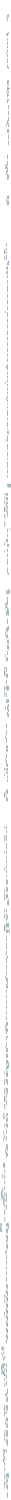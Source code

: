 /* ------------------------------------------------------------ */
/* created with bunch v3 */
/* Objective Function value = 1.1303370786516853*/
/* ------------------------------------------------------------ */

digraph G {
size= "10,10";
rotate = 90;
subgraph cluster48 {
label = "(SS-L1):def_ProvidedPortsXpt_composedStructurePortImpl2";
color = black;
style = bold;

"def_JavaNamesExt_portClassName"[label="def_JavaNamesExt_portClassName",shape=ellipse,color=lightblue,fontcolor=black,style=filled];
"def_ProvidedPortsXpt_portImpl2"[label="def_ProvidedPortsXpt_portImpl2",shape=ellipse,color=lightblue,fontcolor=black,style=filled];
"file_def_out_ProvidedPortsXpt_portImplFile"[label="file_def_out_ProvidedPortsXpt_portImplFile",shape=ellipse,color=lightblue,fontcolor=black,style=filled];
"def_ProvidedPortsXpt_componentPortHelperMethodsTM"[label="def_ProvidedPortsXpt_componentPortHelperMethodsTM",shape=ellipse,color=lightblue,fontcolor=black,style=filled];
"def_ProvidedPortsXpt_componentPortHelperMethodsTM2"[label="def_ProvidedPortsXpt_componentPortHelperMethodsTM2",shape=ellipse,color=lightblue,fontcolor=black,style=filled];
"def_out_ProvidedPortsXpt_portImplFile"[label="def_out_ProvidedPortsXpt_portImplFile",shape=ellipse,color=lightblue,fontcolor=black,style=filled];
"def_ProvidedPortsXpt_portImpl"[label="def_ProvidedPortsXpt_portImpl",shape=ellipse,color=lightblue,fontcolor=black,style=filled];
"def_JavaNamesExt_portClassName2"[label="def_JavaNamesExt_portClassName2",shape=ellipse,color=lightblue,fontcolor=black,style=filled];
"def_ProvidedPortsXpt_composedStructurePortImpl2"[label="def_ProvidedPortsXpt_composedStructurePortImpl2",shape=ellipse,color=lightblue,fontcolor=black,style=filled];
"def_out_ProvidedPortsXpt_composedStructurePortImplFile"[label="def_out_ProvidedPortsXpt_composedStructurePortImplFile",shape=ellipse,color=lightblue,fontcolor=black,style=filled];
}
subgraph cluster49 {
label = "(SS-L1):def_JavaNamesExt_fqn5";
color = black;
style = bold;

"def_PCMext_queryExternalCallActions4"[label="def_PCMext_queryExternalCallActions4",shape=ellipse,color=lightblue,fontcolor=black,style=filled];
"def_SimJavaCoreXpt_actionsAsMethodsSubBehavior3"[label="def_SimJavaCoreXpt_actionsAsMethodsSubBehavior3",shape=ellipse,color=lightblue,fontcolor=black,style=filled];
"def_PCMext_queryInternalActions4"[label="def_PCMext_queryInternalActions4",shape=ellipse,color=lightblue,fontcolor=black,style=filled];
"def_PCMext_findStart"[label="def_PCMext_findStart",shape=ellipse,color=lightblue,fontcolor=black,style=filled];
"def_PCMext_queryExternalCallActions5"[label="def_PCMext_queryExternalCallActions5",shape=ellipse,color=lightblue,fontcolor=black,style=filled];
"def_PCMext_queryInternalActions5"[label="def_PCMext_queryInternalActions5",shape=ellipse,color=lightblue,fontcolor=black,style=filled];
"def_PCMext_queryInternalActions8"[label="def_PCMext_queryInternalActions8",shape=ellipse,color=lightblue,fontcolor=black,style=filled];
"def_PCMext_queryExternalCallActions8"[label="def_PCMext_queryExternalCallActions8",shape=ellipse,color=lightblue,fontcolor=black,style=filled];
"def_JavaNamesExt_fqn"[label="def_JavaNamesExt_fqn",shape=ellipse,color=lightblue,fontcolor=black,style=filled];
"def_ContextPatternXpt_contextInterfaceGetter2"[label="def_ContextPatternXpt_contextInterfaceGetter2",shape=ellipse,color=lightblue,fontcolor=black,style=filled];
"def_ContextPatternXpt_contextInterfaceVar"[label="def_ContextPatternXpt_contextInterfaceVar",shape=ellipse,color=lightblue,fontcolor=black,style=filled];
"def_JavaNamesExt_fqn3"[label="def_JavaNamesExt_fqn3",shape=ellipse,color=lightblue,fontcolor=black,style=filled];
"def_JavaNamesExt_fqn5"[label="def_JavaNamesExt_fqn5",shape=ellipse,color=lightblue,fontcolor=black,style=filled];
"def_ContextPatternXpt_contextInterfaceVar2"[label="def_ContextPatternXpt_contextInterfaceVar2",shape=ellipse,color=lightblue,fontcolor=black,style=filled];
"def_ContextPatternXpt_contextInterfaceMemberVar2"[label="def_ContextPatternXpt_contextInterfaceMemberVar2",shape=ellipse,color=lightblue,fontcolor=black,style=filled];
"def_SimUsageXpt_systemVariableDecl"[label="def_SimUsageXpt_systemVariableDecl",shape=ellipse,color=lightblue,fontcolor=black,style=filled];
"def_ContextPatternXpt_contextInterfaceGetter"[label="def_ContextPatternXpt_contextInterfaceGetter",shape=ellipse,color=lightblue,fontcolor=black,style=filled];
"def_ContextPatternXpt_contextInterfaceGetterSignature2"[label="def_ContextPatternXpt_contextInterfaceGetterSignature2",shape=ellipse,color=lightblue,fontcolor=black,style=filled];
}
subgraph cluster50 {
label = "(SS-L1):file_def_out_SimUsageXpt_main";
color = black;
style = bold;

"def_PCMext_queryExternalCallActions3"[label="def_PCMext_queryExternalCallActions3",shape=ellipse,color=lightblue,fontcolor=black,style=filled];
"def_PCMext_queryInternalActions"[label="def_PCMext_queryInternalActions",shape=ellipse,color=lightblue,fontcolor=black,style=filled];
"def_PCMext_queryExternalCallActions6"[label="def_PCMext_queryExternalCallActions6",shape=ellipse,color=lightblue,fontcolor=black,style=filled];
"def_PCMext_queryExternalCallActions7"[label="def_PCMext_queryExternalCallActions7",shape=ellipse,color=lightblue,fontcolor=black,style=filled];
"file_def_out_SimUsageXpt_main"[label="file_def_out_SimUsageXpt_main",shape=ellipse,color=lightblue,fontcolor=black,style=filled];
"def_PCMext_queryInternalActions2"[label="def_PCMext_queryInternalActions2",shape=ellipse,color=lightblue,fontcolor=black,style=filled];
"def_PCMext_queryInternalActions3"[label="def_PCMext_queryInternalActions3",shape=ellipse,color=lightblue,fontcolor=black,style=filled];
"def_PCMext_queryInternalActions6"[label="def_PCMext_queryInternalActions6",shape=ellipse,color=lightblue,fontcolor=black,style=filled];
"def_PCMext_queryInternalActions7"[label="def_PCMext_queryInternalActions7",shape=ellipse,color=lightblue,fontcolor=black,style=filled];
"def_PCMext_queryExternalCallActions"[label="def_PCMext_queryExternalCallActions",shape=ellipse,color=lightblue,fontcolor=black,style=filled];
"def_PCMext_queryExternalCallActions2"[label="def_PCMext_queryExternalCallActions2",shape=ellipse,color=lightblue,fontcolor=black,style=filled];
"file_def_out_ContextPatternXpt_componentContextImpl"[label="file_def_out_ContextPatternXpt_componentContextImpl",shape=ellipse,color=lightblue,fontcolor=black,style=filled];
"def_out_ContextPatternXpt_componentContextImpl"[label="def_out_ContextPatternXpt_componentContextImpl",shape=ellipse,color=lightblue,fontcolor=black,style=filled];
"def_ContextPatternXpt_contextInterfaceInitialisation"[label="def_ContextPatternXpt_contextInterfaceInitialisation",shape=ellipse,color=lightblue,fontcolor=black,style=filled];
"def_ContextPatternXpt_componentContextImplAdditionsTM"[label="def_ContextPatternXpt_componentContextImplAdditionsTM",shape=ellipse,color=lightblue,fontcolor=black,style=filled];
"def_ContextPatternXpt_contextInterfaceInitialisation2"[label="def_ContextPatternXpt_contextInterfaceInitialisation2",shape=ellipse,color=lightblue,fontcolor=black,style=filled];
}
subgraph cluster51 {
label = "(SS-L1):def_ProvidedPortsXpt_composedStructurePortImpl";
color = black;
style = bold;

"def_ProvidedPortsXpt_composedStructurePortImpl"[label="def_ProvidedPortsXpt_composedStructurePortImpl",shape=ellipse,color=lightblue,fontcolor=black,style=filled];
"def_ProvidedPortsXpt_composedComponentPortHelperMethodsTM"[label="def_ProvidedPortsXpt_composedComponentPortHelperMethodsTM",shape=ellipse,color=lightblue,fontcolor=black,style=filled];
"def_ProvidedPortsXpt_composedComponentPortHelperMethodsTM2"[label="def_ProvidedPortsXpt_composedComponentPortHelperMethodsTM2",shape=ellipse,color=lightblue,fontcolor=black,style=filled];
"def_out_ProvidedPortsXpt_composedStructurePortImplFile2"[label="def_out_ProvidedPortsXpt_composedStructurePortImplFile2",shape=ellipse,color=lightblue,fontcolor=black,style=filled];
"file_def_out_ProvidedPortsXpt_composedStructurePortImplFile2"[label="file_def_out_ProvidedPortsXpt_composedStructurePortImplFile2",shape=ellipse,color=lightblue,fontcolor=black,style=filled];
}
subgraph cluster52 {
label = "(SS-L1):package_system";
color = black;
style = bold;

"def_SimUsageXpt_dummyRequiredSystemTM"[label="def_SimUsageXpt_dummyRequiredSystemTM",shape=ellipse,color=lightblue,fontcolor=black,style=filled];
"def_out_DummiesXpt_dummyComponent"[label="def_out_DummiesXpt_dummyComponent",shape=ellipse,color=lightblue,fontcolor=black,style=filled];
"def_out_DummiesXpt_dummyComponent2"[label="def_out_DummiesXpt_dummyComponent2",shape=ellipse,color=lightblue,fontcolor=black,style=filled];
"def_UsageXpt_dummyRequiredSystemTM"[label="def_UsageXpt_dummyRequiredSystemTM",shape=ellipse,color=lightblue,fontcolor=black,style=filled];
"def_UsageXpt_dummyRequiredSystemTM2"[label="def_UsageXpt_dummyRequiredSystemTM2",shape=ellipse,color=lightblue,fontcolor=black,style=filled];
"def_PCMext_getSystemsFromCalls"[label="def_PCMext_getSystemsFromCalls",shape=ellipse,color=lightblue,fontcolor=black,style=filled];
"package_system"[label="package_system",shape=ellipse,color=lightblue,fontcolor=black,style=filled];
}
subgraph cluster53 {
label = "(SS-L1):def_ComposedStructureXpt_constructor";
color = black;
style = bold;

"def_ComposedStructureXpt_constructor"[label="def_ComposedStructureXpt_constructor",shape=ellipse,color=lightblue,fontcolor=black,style=filled];
"def_ComposedStructureXpt_allChildMemberVarInit"[label="def_ComposedStructureXpt_allChildMemberVarInit",shape=ellipse,color=lightblue,fontcolor=black,style=filled];
}
subgraph cluster54 {
label = "(SS-L1):def_SimJavaCoreXpt_actionsAsMethods";
color = black;
style = bold;

"def_SimJavaCoreXpt_actionsAsMethodsSubBehavior2"[label="def_SimJavaCoreXpt_actionsAsMethodsSubBehavior2",shape=ellipse,color=lightblue,fontcolor=black,style=filled];
"def_SimJavaCoreXpt_actionsAsMethods"[label="def_SimJavaCoreXpt_actionsAsMethods",shape=ellipse,color=lightblue,fontcolor=black,style=filled];
"def_SimJavaCoreXpt_actionsAsMethodsSubBehavior4"[label="def_SimJavaCoreXpt_actionsAsMethodsSubBehavior4",shape=ellipse,color=lightblue,fontcolor=black,style=filled];
"def_SimJavaCoreXpt_actionsAsMethodsSubBehavior5"[label="def_SimJavaCoreXpt_actionsAsMethodsSubBehavior5",shape=ellipse,color=lightblue,fontcolor=black,style=filled];
"def_SEFFBodyXpt_action10"[label="def_SEFFBodyXpt_action10",shape=ellipse,color=lightblue,fontcolor=black,style=filled];
"def_SEFFBodyXpt_action11"[label="def_SEFFBodyXpt_action11",shape=ellipse,color=lightblue,fontcolor=black,style=filled];
"def_SimJavaCoreXpt_actionsAsMethodsSubBehavior"[label="def_SimJavaCoreXpt_actionsAsMethodsSubBehavior",shape=ellipse,color=lightblue,fontcolor=black,style=filled];
"def_SimJavaCoreXpt_contextTypeTM"[label="def_SimJavaCoreXpt_contextTypeTM",shape=ellipse,color=lightblue,fontcolor=black,style=filled];
"def_SEFFBodyXpt_action12"[label="def_SEFFBodyXpt_action12",shape=ellipse,color=lightblue,fontcolor=black,style=filled];
"package_qos_reliability"[label="package_qos_reliability",shape=ellipse,color=lightblue,fontcolor=black,style=filled];
"package_qos_performance"[label="package_qos_performance",shape=ellipse,color=lightblue,fontcolor=black,style=filled];
"package_qosannotations"[label="package_qosannotations",shape=ellipse,color=lightblue,fontcolor=black,style=filled];
"def_ResourcesXpt_resourceDemands"[label="def_ResourcesXpt_resourceDemands",shape=ellipse,color=lightblue,fontcolor=black,style=filled];
"def_ResourcesXpt_resourceDemandTM2"[label="def_ResourcesXpt_resourceDemandTM2",shape=ellipse,color=lightblue,fontcolor=black,style=filled];
"def_ResourcesXpt_resourceDemandTM"[label="def_ResourcesXpt_resourceDemandTM",shape=ellipse,color=lightblue,fontcolor=black,style=filled];
}
subgraph cluster55 {
label = "(SS-L1):def_JavaNamesExt_javaSignature";
color = black;
style = bold;

"def_JavaCoreXpt_componentServiceSignature"[label="def_JavaCoreXpt_componentServiceSignature",shape=ellipse,color=lightblue,fontcolor=black,style=filled];
"def_JavaNamesExt_javaSignature"[label="def_JavaNamesExt_javaSignature",shape=ellipse,color=lightblue,fontcolor=black,style=filled];
"def_JavaCoreXpt_returnTypeTM"[label="def_JavaCoreXpt_returnTypeTM",shape=ellipse,color=lightblue,fontcolor=black,style=filled];
"def_JavaCoreXpt_operationSignature"[label="def_JavaCoreXpt_operationSignature",shape=ellipse,color=lightblue,fontcolor=black,style=filled];
"def_JavaCoreXpt_returnTypeTM2"[label="def_JavaCoreXpt_returnTypeTM2",shape=ellipse,color=lightblue,fontcolor=black,style=filled];
"def_DelegatorClassXpt_delegator"[label="def_DelegatorClassXpt_delegator",shape=ellipse,color=lightblue,fontcolor=black,style=filled];
"def_JavaCoreXpt_parameterListTM"[label="def_JavaCoreXpt_parameterListTM",shape=ellipse,color=lightblue,fontcolor=black,style=filled];
"def_JavaCoreXpt_componentServiceSignature2"[label="def_JavaCoreXpt_componentServiceSignature2",shape=ellipse,color=lightblue,fontcolor=black,style=filled];
}
subgraph cluster56 {
label = "(SS-L1):def_SimUsageXpt_workloadClass2";
color = black;
style = bold;

"def_SimUsageXpt_systemVariableParameter"[label="def_SimUsageXpt_systemVariableParameter",shape=ellipse,color=lightblue,fontcolor=black,style=filled];
"def_SimUsageXpt_workloadClass2"[label="def_SimUsageXpt_workloadClass2",shape=ellipse,color=lightblue,fontcolor=black,style=filled];
"def_SimUsageXpt_workloadClass"[label="def_SimUsageXpt_workloadClass",shape=ellipse,color=lightblue,fontcolor=black,style=filled];
"def_SimUsageXpt_workloadDriver"[label="def_SimUsageXpt_workloadDriver",shape=ellipse,color=lightblue,fontcolor=black,style=filled];
"def_PCMext_uniqueIterable"[label="def_PCMext_uniqueIterable",shape=ellipse,color=lightblue,fontcolor=black,style=filled];
"def_out_SimUsageXpt_main"[label="def_out_SimUsageXpt_main",shape=ellipse,color=lightblue,fontcolor=black,style=filled];
}
subgraph cluster57 {
label = "(SS-L1):def_UsageXpt_userActions";
color = black;
style = bold;

"def_SimRepositoryXpt_interfaceHelperMethodsDeclarationTM"[label="def_SimRepositoryXpt_interfaceHelperMethodsDeclarationTM",shape=ellipse,color=lightblue,fontcolor=black,style=filled];
"def_SimJavaCoreXpt_interfaceHelperMethodsDeclaration2"[label="def_SimJavaCoreXpt_interfaceHelperMethodsDeclaration2",shape=ellipse,color=lightblue,fontcolor=black,style=filled];
"def_SimJavaCoreXpt_interfaceHelperMethodsDeclaration"[label="def_SimJavaCoreXpt_interfaceHelperMethodsDeclaration",shape=ellipse,color=lightblue,fontcolor=black,style=filled];
"def_UsageXpt_usageScenarioTM"[label="def_UsageXpt_usageScenarioTM",shape=ellipse,color=lightblue,fontcolor=black,style=filled];
"def_UsageXpt_mainTM"[label="def_UsageXpt_mainTM",shape=ellipse,color=lightblue,fontcolor=black,style=filled];
"entry_UsageXpt_root"[label="entry_UsageXpt_root",shape=ellipse,color=lightblue,fontcolor=black,style=filled];
"def_UserActionsXpt_userAction6"[label="def_UserActionsXpt_userAction6",shape=ellipse,color=lightblue,fontcolor=black,style=filled];
"def_UserActionsXpt_userAction7"[label="def_UserActionsXpt_userAction7",shape=ellipse,color=lightblue,fontcolor=black,style=filled];
"def_UsageXpt_userActions"[label="def_UsageXpt_userActions",shape=ellipse,color=lightblue,fontcolor=black,style=filled];
"def_UserActionsXpt_userAction2"[label="def_UserActionsXpt_userAction2",shape=ellipse,color=lightblue,fontcolor=black,style=filled];
"def_UserActionsXpt_userAction"[label="def_UserActionsXpt_userAction",shape=ellipse,color=lightblue,fontcolor=black,style=filled];
"def_UserActionsXpt_userAction3"[label="def_UserActionsXpt_userAction3",shape=ellipse,color=lightblue,fontcolor=black,style=filled];
"def_UserActionsXpt_userAction5"[label="def_UserActionsXpt_userAction5",shape=ellipse,color=lightblue,fontcolor=black,style=filled];
}
subgraph cluster58 {
label = "(SS-L1):def_SimUsageXpt_usageScenarioConstructorContextInit";
color = black;
style = bold;

"def_SimJavaCoreXpt_specificImplementationPartTM"[label="def_SimJavaCoreXpt_specificImplementationPartTM",shape=ellipse,color=lightblue,fontcolor=black,style=filled];
"def_JavaNamesExt_removeAllSpecialChars"[label="def_JavaNamesExt_removeAllSpecialChars",shape=ellipse,color=lightblue,fontcolor=black,style=filled];
"def_JavaNamesExt_specificationString"[label="def_JavaNamesExt_specificationString",shape=ellipse,color=lightblue,fontcolor=black,style=filled];
"def_SimUsageXpt_usageScenarioConstructorContextInit"[label="def_SimUsageXpt_usageScenarioConstructorContextInit",shape=ellipse,color=lightblue,fontcolor=black,style=filled];
"def_SimUsageXpt_initUserData"[label="def_SimUsageXpt_initUserData",shape=ellipse,color=lightblue,fontcolor=black,style=filled];
"def_PCMext_parameterUsageLHS"[label="def_PCMext_parameterUsageLHS",shape=ellipse,color=lightblue,fontcolor=black,style=filled];
"def_PCMext_getID"[label="def_PCMext_getID",shape=ellipse,color=lightblue,fontcolor=black,style=filled];
"def_PCMext_getID2"[label="def_PCMext_getID2",shape=ellipse,color=lightblue,fontcolor=black,style=filled];
"def_PCMext_getID3"[label="def_PCMext_getID3",shape=ellipse,color=lightblue,fontcolor=black,style=filled];
}
subgraph cluster59 {
label = "(SS-L1):package_repository";
color = black;
style = bold;

"def_DataTypesXpt_dataType4"[label="def_DataTypesXpt_dataType4",shape=ellipse,color=lightblue,fontcolor=black,style=filled];
"def_JavaCoreXpt_returnType"[label="def_JavaCoreXpt_returnType",shape=ellipse,color=lightblue,fontcolor=black,style=filled];
"def_JavaCoreXpt_parameter"[label="def_JavaCoreXpt_parameter",shape=ellipse,color=lightblue,fontcolor=black,style=filled];
"def_DataTypesXpt_dataType"[label="def_DataTypesXpt_dataType",shape=ellipse,color=lightblue,fontcolor=black,style=filled];
"def_DataTypesXpt_dataType2"[label="def_DataTypesXpt_dataType2",shape=ellipse,color=lightblue,fontcolor=black,style=filled];
"def_DataTypesXpt_dataType3"[label="def_DataTypesXpt_dataType3",shape=ellipse,color=lightblue,fontcolor=black,style=filled];
"def_SimJavaCoreXpt_returnTypeTM"[label="def_SimJavaCoreXpt_returnTypeTM",shape=ellipse,color=lightblue,fontcolor=black,style=filled];
"def_SimJavaCoreXpt_specificImplementationPartForInterfaceTM"[label="def_SimJavaCoreXpt_specificImplementationPartForInterfaceTM",shape=ellipse,color=lightblue,fontcolor=black,style=filled];
"def_JavaCoreXpt_componentServiceTM2"[label="def_JavaCoreXpt_componentServiceTM2",shape=ellipse,color=lightblue,fontcolor=black,style=filled];
"def_SimJavaCoreXpt_parameterUsageListTM"[label="def_SimJavaCoreXpt_parameterUsageListTM",shape=ellipse,color=lightblue,fontcolor=black,style=filled];
"def_ResourcesXpt_passiveResourceInitTM"[label="def_ResourcesXpt_passiveResourceInitTM",shape=ellipse,color=lightblue,fontcolor=black,style=filled];
"def_SimJavaCoreXpt_containerAvailabilityCheck"[label="def_SimJavaCoreXpt_containerAvailabilityCheck",shape=ellipse,color=lightblue,fontcolor=black,style=filled];
"def_PCMext_findContainerComponent"[label="def_PCMext_findContainerComponent",shape=ellipse,color=lightblue,fontcolor=black,style=filled];
"def_SimJavaCoreXpt_componentServiceTM"[label="def_SimJavaCoreXpt_componentServiceTM",shape=ellipse,color=lightblue,fontcolor=black,style=filled];
"def_JavaCoreXpt_containerAvailabilityCheckTM"[label="def_JavaCoreXpt_containerAvailabilityCheckTM",shape=ellipse,color=lightblue,fontcolor=black,style=filled];
"def_JavaCoreXpt_returnType2"[label="def_JavaCoreXpt_returnType2",shape=ellipse,color=lightblue,fontcolor=black,style=filled];
"package_repository"[label="package_repository",shape=ellipse,color=lightblue,fontcolor=black,style=filled];
"def_SimJavaCoreXpt_componentConstructorTM"[label="def_SimJavaCoreXpt_componentConstructorTM",shape=ellipse,color=lightblue,fontcolor=black,style=filled];
"def_JavaCoreXpt_componentServiceTM"[label="def_JavaCoreXpt_componentServiceTM",shape=ellipse,color=lightblue,fontcolor=black,style=filled];
"def_JavaCoreXpt_parameterUse"[label="def_JavaCoreXpt_parameterUse",shape=ellipse,color=lightblue,fontcolor=black,style=filled];
"def_SimJavaCoreXpt_parameterListTM"[label="def_SimJavaCoreXpt_parameterListTM",shape=ellipse,color=lightblue,fontcolor=black,style=filled];
}
subgraph cluster60 {
label = "(SS-L1):def_JavaNamesExt_getFileName";
color = black;
style = bold;

"def_JavaNamesExt_fqnToDirectoryPath"[label="def_JavaNamesExt_fqnToDirectoryPath",shape=ellipse,color=lightblue,fontcolor=black,style=filled];
"def_JavaNamesExt_getFileName"[label="def_JavaNamesExt_getFileName",shape=ellipse,color=lightblue,fontcolor=black,style=filled];
"file_def_out_ProvidedPortsXpt_portImplFile2"[label="file_def_out_ProvidedPortsXpt_portImplFile2",shape=ellipse,color=lightblue,fontcolor=black,style=filled];
"def_out_ProvidedPortsXpt_portImplFile2"[label="def_out_ProvidedPortsXpt_portImplFile2",shape=ellipse,color=lightblue,fontcolor=black,style=filled];
}
subgraph cluster61 {
label = "(SS-L1):def_out_ContextPatternXpt_componentContextInterface";
color = black;
style = bold;

"def_out_ContextPatternXpt_componentContextInterface"[label="def_out_ContextPatternXpt_componentContextInterface",shape=ellipse,color=lightblue,fontcolor=black,style=filled];
"def_JavaNamesExt_contextInterfaceName"[label="def_JavaNamesExt_contextInterfaceName",shape=ellipse,color=lightblue,fontcolor=black,style=filled];
"def_ContextPatternXpt_contextInterfaceAdditionsTM"[label="def_ContextPatternXpt_contextInterfaceAdditionsTM",shape=ellipse,color=lightblue,fontcolor=black,style=filled];
"file_def_out_ContextPatternXpt_componentContextInterface"[label="file_def_out_ContextPatternXpt_componentContextInterface",shape=ellipse,color=lightblue,fontcolor=black,style=filled];
"def_JavaNamesExt_fqnContextInterface"[label="def_JavaNamesExt_fqnContextInterface",shape=ellipse,color=lightblue,fontcolor=black,style=filled];
"def_ContextPatternXpt_componentContextMemberVar"[label="def_ContextPatternXpt_componentContextMemberVar",shape=ellipse,color=lightblue,fontcolor=black,style=filled];
"def_ContextPatternXpt_componentContextSetterDefinition"[label="def_ContextPatternXpt_componentContextSetterDefinition",shape=ellipse,color=lightblue,fontcolor=black,style=filled];
}
subgraph cluster62 {
label = "(SS-L1):entry_RepositoryXpt_root";
color = black;
style = bold;

"entry_RepositoryXpt_root"[label="entry_RepositoryXpt_root",shape=ellipse,color=lightblue,fontcolor=black,style=filled];
"def_RepositoryXpt_componentRoot3"[label="def_RepositoryXpt_componentRoot3",shape=ellipse,color=lightblue,fontcolor=black,style=filled];
"def_CompletionsXpt_innerCompletionComponent"[label="def_CompletionsXpt_innerCompletionComponent",shape=ellipse,color=lightblue,fontcolor=black,style=filled];
"def_RepositoryXpt_componentRoot2"[label="def_RepositoryXpt_componentRoot2",shape=ellipse,color=lightblue,fontcolor=black,style=filled];
}
subgraph cluster63 {
label = "(SS-L1):def_out_CompletionsXpt_completionRoot";
color = black;
style = bold;

"def_ComposedStructureXpt_composedStructureEnd"[label="def_ComposedStructureXpt_composedStructureEnd",shape=ellipse,color=lightblue,fontcolor=black,style=filled];
"def_out_RepositoryXpt_compositeComponentRoot"[label="def_out_RepositoryXpt_compositeComponentRoot",shape=ellipse,color=lightblue,fontcolor=black,style=filled];
"def_CompletionsXpt_innerCompletionComponent2"[label="def_CompletionsXpt_innerCompletionComponent2",shape=ellipse,color=lightblue,fontcolor=black,style=filled];
"file_def_out_CompletionsXpt_completionRoot"[label="file_def_out_CompletionsXpt_completionRoot",shape=ellipse,color=lightblue,fontcolor=black,style=filled];
"entry_CompletionsXpt_root"[label="entry_CompletionsXpt_root",shape=ellipse,color=lightblue,fontcolor=black,style=filled];
"def_out_CompletionsXpt_completionRoot"[label="def_out_CompletionsXpt_completionRoot",shape=ellipse,color=lightblue,fontcolor=black,style=filled];
}
subgraph cluster64 {
label = "(SS-L1):def_out_JavaCoreXpt_componentImplementationForImplComponentTypesAndSubSystems";
color = black;
style = bold;

"def_ContextPatternXpt_componentContextSetter"[label="def_ContextPatternXpt_componentContextSetter",shape=ellipse,color=lightblue,fontcolor=black,style=filled];
"def_ContextPatternXpt_requiredInterfaces"[label="def_ContextPatternXpt_requiredInterfaces",shape=ellipse,color=lightblue,fontcolor=black,style=filled];
"def_JavaCoreXpt_componentImplementationChildClassTM"[label="def_JavaCoreXpt_componentImplementationChildClassTM",shape=ellipse,color=lightblue,fontcolor=black,style=filled];
"def_JavaCoreXpt_superClassesTM"[label="def_JavaCoreXpt_superClassesTM",shape=ellipse,color=lightblue,fontcolor=black,style=filled];
"def_out_JavaCoreXpt_componentImplementationForImplComponentTypesAndSubSystems"[label="def_out_JavaCoreXpt_componentImplementationForImplComponentTypesAndSubSystems",shape=ellipse,color=lightblue,fontcolor=black,style=filled];
"def_JavaCoreXpt_innerImplementation"[label="def_JavaCoreXpt_innerImplementation",shape=ellipse,color=lightblue,fontcolor=black,style=filled];
"file_def_out_JavaCoreXpt_componentImplementationForImplComponentTypesAndSubSystems"[label="file_def_out_JavaCoreXpt_componentImplementationForImplComponentTypesAndSubSystems",shape=ellipse,color=lightblue,fontcolor=black,style=filled];
"def_JavaCoreXpt_classHeader"[label="def_JavaCoreXpt_classHeader",shape=ellipse,color=lightblue,fontcolor=black,style=filled];
"def_JavaCoreXpt_specificImplementationPartTM"[label="def_JavaCoreXpt_specificImplementationPartTM",shape=ellipse,color=lightblue,fontcolor=black,style=filled];
"def_JavaCoreXpt_innerImplementation2"[label="def_JavaCoreXpt_innerImplementation2",shape=ellipse,color=lightblue,fontcolor=black,style=filled];
"def_JavaCoreXpt_innerImplementation3"[label="def_JavaCoreXpt_innerImplementation3",shape=ellipse,color=lightblue,fontcolor=black,style=filled];
"def_JavaCoreXpt_componentConstructorTM"[label="def_JavaCoreXpt_componentConstructorTM",shape=ellipse,color=lightblue,fontcolor=black,style=filled];
"def_JavaCoreXpt_componentImplementation2"[label="def_JavaCoreXpt_componentImplementation2",shape=ellipse,color=lightblue,fontcolor=black,style=filled];
"def_JavaCoreXpt_componentImplementation3"[label="def_JavaCoreXpt_componentImplementation3",shape=ellipse,color=lightblue,fontcolor=black,style=filled];
"def_JavaCoreXpt_componentImplementation"[label="def_JavaCoreXpt_componentImplementation",shape=ellipse,color=lightblue,fontcolor=black,style=filled];
"def_RepositoryXpt_componentRoot"[label="def_RepositoryXpt_componentRoot",shape=ellipse,color=lightblue,fontcolor=black,style=filled];
}
subgraph cluster65 {
label = "(SS-L1):def_JavaNamesExt_portMemberVar";
color = black;
style = bold;

"def_ComposedStructureXpt_portInit"[label="def_ComposedStructureXpt_portInit",shape=ellipse,color=lightblue,fontcolor=black,style=filled];
"def_PCMext_hasProvidedDelegationConnector"[label="def_PCMext_hasProvidedDelegationConnector",shape=ellipse,color=lightblue,fontcolor=black,style=filled];
"def_ComposedStructureXpt_portInit2"[label="def_ComposedStructureXpt_portInit2",shape=ellipse,color=lightblue,fontcolor=black,style=filled];
"def_PCMext_getProvidedDelegationConnector"[label="def_PCMext_getProvidedDelegationConnector",shape=ellipse,color=lightblue,fontcolor=black,style=filled];
"def_ProvidedPortsXpt_portGetter2"[label="def_ProvidedPortsXpt_portGetter2",shape=ellipse,color=lightblue,fontcolor=black,style=filled];
"def_JavaNamesExt_portMemberVar2"[label="def_JavaNamesExt_portMemberVar2",shape=ellipse,color=lightblue,fontcolor=black,style=filled];
"def_JavaNamesExt_portMemberVar"[label="def_JavaNamesExt_portMemberVar",shape=ellipse,color=lightblue,fontcolor=black,style=filled];
"def_UserActionsXpt_userAction4"[label="def_UserActionsXpt_userAction4",shape=ellipse,color=lightblue,fontcolor=black,style=filled];
"def_ProvidedPortsXpt_portGetter"[label="def_ProvidedPortsXpt_portGetter",shape=ellipse,color=lightblue,fontcolor=black,style=filled];
}
subgraph cluster66 {
label = "(SS-L1):def_ProvidedPortsXpt_portDelegator2";
color = black;
style = bold;

"def_ProvidedPortsXpt_portDelegationDelegatingCallTM"[label="def_ProvidedPortsXpt_portDelegationDelegatingCallTM",shape=ellipse,color=lightblue,fontcolor=black,style=filled];
"def_ProvidedPortsXpt_portDelegator"[label="def_ProvidedPortsXpt_portDelegator",shape=ellipse,color=lightblue,fontcolor=black,style=filled];
"def_ProvidedPortsXpt_portDelegator2"[label="def_ProvidedPortsXpt_portDelegator2",shape=ellipse,color=lightblue,fontcolor=black,style=filled];
"def_ProvidedPortsXpt_portDelegationDelegatingCallTM2"[label="def_ProvidedPortsXpt_portDelegationDelegatingCallTM2",shape=ellipse,color=lightblue,fontcolor=black,style=filled];
}
subgraph cluster67 {
label = "(SS-L1):def_JavaNamesExt_implementationPackage2";
color = black;
style = bold;

"def_out_DelegatorClassXpt_delegatorClass2"[label="def_out_DelegatorClassXpt_delegatorClass2",shape=ellipse,color=lightblue,fontcolor=black,style=filled];
"file_def_out_DelegatorClassXpt_delegatorClass2"[label="file_def_out_DelegatorClassXpt_delegatorClass2",shape=ellipse,color=lightblue,fontcolor=black,style=filled];
"def_ComposedStructureXpt_portQuery"[label="def_ComposedStructureXpt_portQuery",shape=ellipse,color=lightblue,fontcolor=black,style=filled];
"def_out_DelegatorClassXpt_delegatorClass"[label="def_out_DelegatorClassXpt_delegatorClass",shape=ellipse,color=lightblue,fontcolor=black,style=filled];
"def_ComposedStructureXpt_portQuery2"[label="def_ComposedStructureXpt_portQuery2",shape=ellipse,color=lightblue,fontcolor=black,style=filled];
"def_JavaNamesExt_implementationPackage7"[label="def_JavaNamesExt_implementationPackage7",shape=ellipse,color=lightblue,fontcolor=black,style=filled];
"def_JavaNamesExt_implementationPackage8"[label="def_JavaNamesExt_implementationPackage8",shape=ellipse,color=lightblue,fontcolor=black,style=filled];
"def_JavaNamesExt_implementationPackage3"[label="def_JavaNamesExt_implementationPackage3",shape=ellipse,color=lightblue,fontcolor=black,style=filled];
"def_JavaNamesExt_fqnContextPackage"[label="def_JavaNamesExt_fqnContextPackage",shape=ellipse,color=lightblue,fontcolor=black,style=filled];
"def_JavaNamesExt_implementationPackage"[label="def_JavaNamesExt_implementationPackage",shape=ellipse,color=lightblue,fontcolor=black,style=filled];
"def_JavaNamesExt_implementationPackage5"[label="def_JavaNamesExt_implementationPackage5",shape=ellipse,color=lightblue,fontcolor=black,style=filled];
"def_ComposedStructureXpt_composedStructureStart"[label="def_ComposedStructureXpt_composedStructureStart",shape=ellipse,color=lightblue,fontcolor=black,style=filled];
"def_JavaNamesExt_implementationPackage6"[label="def_JavaNamesExt_implementationPackage6",shape=ellipse,color=lightblue,fontcolor=black,style=filled];
"def_SimUsageXpt_workloadClass3"[label="def_SimUsageXpt_workloadClass3",shape=ellipse,color=lightblue,fontcolor=black,style=filled];
"def_JavaNamesExt_fqnInterface"[label="def_JavaNamesExt_fqnInterface",shape=ellipse,color=lightblue,fontcolor=black,style=filled];
"def_JavaNamesExt_fqnPortPackage"[label="def_JavaNamesExt_fqnPortPackage",shape=ellipse,color=lightblue,fontcolor=black,style=filled];
"def_JavaNamesExt_fqnAllocationContextPackage"[label="def_JavaNamesExt_fqnAllocationContextPackage",shape=ellipse,color=lightblue,fontcolor=black,style=filled];
"def_JavaNamesExt_implementationPackage4"[label="def_JavaNamesExt_implementationPackage4",shape=ellipse,color=lightblue,fontcolor=black,style=filled];
"def_JavaCoreXpt_componentPackage"[label="def_JavaCoreXpt_componentPackage",shape=ellipse,color=lightblue,fontcolor=black,style=filled];
"def_JavaNamesExt_implementationPackage2"[label="def_JavaNamesExt_implementationPackage2",shape=ellipse,color=lightblue,fontcolor=black,style=filled];
"def_JavaNamesExt_fqnPortPackage2"[label="def_JavaNamesExt_fqnPortPackage2",shape=ellipse,color=lightblue,fontcolor=black,style=filled];
}
subgraph cluster68 {
label = "(SS-L1):def_JavaNamesExt_javaName";
color = black;
style = bold;

"def_SimJavaCoreXpt_componentConstructor"[label="def_SimJavaCoreXpt_componentConstructor",shape=ellipse,color=lightblue,fontcolor=black,style=filled];
"def_SimJavaCoreXpt_passiveResourceDecls"[label="def_SimJavaCoreXpt_passiveResourceDecls",shape=ellipse,color=lightblue,fontcolor=black,style=filled];
"def_JavaNamesExt_javaName"[label="def_JavaNamesExt_javaName",shape=ellipse,color=lightblue,fontcolor=black,style=filled];
"def_JavaNamesExt_beanName"[label="def_JavaNamesExt_beanName",shape=ellipse,color=lightblue,fontcolor=black,style=filled];
}
subgraph cluster69 {
label = "(SS-L1):def_JavaNamesExt_fqn6";
color = black;
style = bold;

"def_ContextPatternXpt_contextInterfaceSetter"[label="def_ContextPatternXpt_contextInterfaceSetter",shape=ellipse,color=lightblue,fontcolor=black,style=filled];
"def_JavaNamesExt_fqn6"[label="def_JavaNamesExt_fqn6",shape=ellipse,color=lightblue,fontcolor=black,style=filled];
"def_ContextPatternXpt_contextInterfaceSetterSignature2"[label="def_ContextPatternXpt_contextInterfaceSetterSignature2",shape=ellipse,color=lightblue,fontcolor=black,style=filled];
}
subgraph cluster70 {
label = "(SS-L1):def_JavaNamesExt_basePackageName";
color = black;
style = bold;

"file_def_out_RepositoryXpt_interfaceFile"[label="file_def_out_RepositoryXpt_interfaceFile",shape=ellipse,color=lightblue,fontcolor=black,style=filled];
"def_RepositoryXpt_interfaceHelperMethodsDeclarationTM"[label="def_RepositoryXpt_interfaceHelperMethodsDeclarationTM",shape=ellipse,color=lightblue,fontcolor=black,style=filled];
"def_RepositoryXpt_interfaceHelperMethodsDeclarationTM2"[label="def_RepositoryXpt_interfaceHelperMethodsDeclarationTM2",shape=ellipse,color=lightblue,fontcolor=black,style=filled];
"def_out_RepositoryXpt_interfaceFile"[label="def_out_RepositoryXpt_interfaceFile",shape=ellipse,color=lightblue,fontcolor=black,style=filled];
"file_def_out_RepositoryXpt_interfaceFile2"[label="file_def_out_RepositoryXpt_interfaceFile2",shape=ellipse,color=lightblue,fontcolor=black,style=filled];
"def_JavaCoreXpt_infrastructureSignature"[label="def_JavaCoreXpt_infrastructureSignature",shape=ellipse,color=lightblue,fontcolor=black,style=filled];
"def_out_RepositoryXpt_interfaceFile2"[label="def_out_RepositoryXpt_interfaceFile2",shape=ellipse,color=lightblue,fontcolor=black,style=filled];
"def_RepositoryXpt_interfaceHeader"[label="def_RepositoryXpt_interfaceHeader",shape=ellipse,color=lightblue,fontcolor=black,style=filled];
"def_RepositoryXpt_interfaceHeader2"[label="def_RepositoryXpt_interfaceHeader2",shape=ellipse,color=lightblue,fontcolor=black,style=filled];
"def_JavaNamesExt_basePackageName"[label="def_JavaNamesExt_basePackageName",shape=ellipse,color=lightblue,fontcolor=black,style=filled];
}
subgraph cluster71 {
label = "(SS-L1):package_composition";
color = black;
style = bold;

"def_ComposedStructureXpt_childInitTM"[label="def_ComposedStructureXpt_childInitTM",shape=ellipse,color=lightblue,fontcolor=black,style=filled];
"def_PCMext_test"[label="def_PCMext_test",shape=ellipse,color=lightblue,fontcolor=black,style=filled];
"def_PCMext_getConnector"[label="def_PCMext_getConnector",shape=ellipse,color=lightblue,fontcolor=black,style=filled];
"def_PCMext_hasProvidedInfrastructureDelegationConnector"[label="def_PCMext_hasProvidedInfrastructureDelegationConnector",shape=ellipse,color=lightblue,fontcolor=black,style=filled];
"package_composition"[label="package_composition",shape=ellipse,color=lightblue,fontcolor=black,style=filled];
"def_PCMext_getRequiredInfrastructureDelegationConnector"[label="def_PCMext_getRequiredInfrastructureDelegationConnector",shape=ellipse,color=lightblue,fontcolor=black,style=filled];
"def_PCMext_getRequiredDelegationConnector"[label="def_PCMext_getRequiredDelegationConnector",shape=ellipse,color=lightblue,fontcolor=black,style=filled];
"def_PCMext_connectors"[label="def_PCMext_connectors",shape=ellipse,color=lightblue,fontcolor=black,style=filled];
"def_PCMext_test2"[label="def_PCMext_test2",shape=ellipse,color=lightblue,fontcolor=black,style=filled];
"def_PCMext_getProvidedInfrastructureDelegationConnector"[label="def_PCMext_getProvidedInfrastructureDelegationConnector",shape=ellipse,color=lightblue,fontcolor=black,style=filled];
"def_PCMext_test3"[label="def_PCMext_test3",shape=ellipse,color=lightblue,fontcolor=black,style=filled];
"def_PCMext_test4"[label="def_PCMext_test4",shape=ellipse,color=lightblue,fontcolor=black,style=filled];
"def_PCMext_hasRequiredInfrastructureDelegationConnector"[label="def_PCMext_hasRequiredInfrastructureDelegationConnector",shape=ellipse,color=lightblue,fontcolor=black,style=filled];
"def_PCMext_hasConnector"[label="def_PCMext_hasConnector",shape=ellipse,color=lightblue,fontcolor=black,style=filled];
"def_PCMext_hasRequiredDelegationConnector"[label="def_PCMext_hasRequiredDelegationConnector",shape=ellipse,color=lightblue,fontcolor=black,style=filled];
}
subgraph cluster72 {
label = "(SS-L1):file_def_out_RepositoryXpt_compositeComponentRoot";
color = black;
style = bold;

"def_ProvidedPortsXpt_contextPortGetter"[label="def_ProvidedPortsXpt_contextPortGetter",shape=ellipse,color=lightblue,fontcolor=black,style=filled];
"def_JavaNamesExt_fqnPort"[label="def_JavaNamesExt_fqnPort",shape=ellipse,color=lightblue,fontcolor=black,style=filled];
"file_def_out_RepositoryXpt_compositeComponentRoot"[label="file_def_out_RepositoryXpt_compositeComponentRoot",shape=ellipse,color=lightblue,fontcolor=black,style=filled];
"def_ComposedStructureXpt_innerImplementation"[label="def_ComposedStructureXpt_innerImplementation",shape=ellipse,color=lightblue,fontcolor=black,style=filled];
"def_ComposedStructureXpt_childMemberVar"[label="def_ComposedStructureXpt_childMemberVar",shape=ellipse,color=lightblue,fontcolor=black,style=filled];
}
subgraph cluster73 {
label = "(SS-L1):def_JavaNamesExt_fqnPort2";
color = black;
style = bold;

"def_ProvidedPortsXpt_providedPorts"[label="def_ProvidedPortsXpt_providedPorts",shape=ellipse,color=lightblue,fontcolor=black,style=filled];
"def_ProvidedPortsXpt_portMemberVars2"[label="def_ProvidedPortsXpt_portMemberVars2",shape=ellipse,color=lightblue,fontcolor=black,style=filled];
"def_ProvidedPortsXpt_providedPorts2"[label="def_ProvidedPortsXpt_providedPorts2",shape=ellipse,color=lightblue,fontcolor=black,style=filled];
"def_ProvidedPortsXpt_contextPortGetter2"[label="def_ProvidedPortsXpt_contextPortGetter2",shape=ellipse,color=lightblue,fontcolor=black,style=filled];
"def_JavaNamesExt_fqnPort2"[label="def_JavaNamesExt_fqnPort2",shape=ellipse,color=lightblue,fontcolor=black,style=filled];
"def_ProvidedPortsXpt_portMemberVars"[label="def_ProvidedPortsXpt_portMemberVars",shape=ellipse,color=lightblue,fontcolor=black,style=filled];
"def_SEFFBodyXpt_failureInternalActionPreTM"[label="def_SEFFBodyXpt_failureInternalActionPreTM",shape=ellipse,color=lightblue,fontcolor=black,style=filled];
"def_SEFFBodyXpt_action9"[label="def_SEFFBodyXpt_action9",shape=ellipse,color=lightblue,fontcolor=black,style=filled];
}
subgraph cluster74 {
label = "(SS-L1):package_entity";
color = black;
style = bold;

"def_SimJavaCoreXpt_componentHelperMethodsDeclaration"[label="def_SimJavaCoreXpt_componentHelperMethodsDeclaration",shape=ellipse,color=lightblue,fontcolor=black,style=filled];
"package_core"[label="package_core",shape=ellipse,color=lightblue,fontcolor=black,style=filled];
"package_entity"[label="package_entity",shape=ellipse,color=lightblue,fontcolor=black,style=filled];
"def_SimJavaCoreXpt_componentHelperMethodsDeclarationTM"[label="def_SimJavaCoreXpt_componentHelperMethodsDeclarationTM",shape=ellipse,color=lightblue,fontcolor=black,style=filled];
"def_PCMext_collectRepositories2"[label="def_PCMext_collectRepositories2",shape=ellipse,color=lightblue,fontcolor=black,style=filled];
"def_PCMext_collectRepositories3"[label="def_PCMext_collectRepositories3",shape=ellipse,color=lightblue,fontcolor=black,style=filled];
"def_PCMext_collectRepositories4"[label="def_PCMext_collectRepositories4",shape=ellipse,color=lightblue,fontcolor=black,style=filled];
"def_PCMext_collectRepositories5"[label="def_PCMext_collectRepositories5",shape=ellipse,color=lightblue,fontcolor=black,style=filled];
"def_PCMext_collectRepositories6"[label="def_PCMext_collectRepositories6",shape=ellipse,color=lightblue,fontcolor=black,style=filled];
"def_PCMext_collectRepositories7"[label="def_PCMext_collectRepositories7",shape=ellipse,color=lightblue,fontcolor=black,style=filled];
"file_def_out_BuildXpt_fileList"[label="file_def_out_BuildXpt_fileList",shape=ellipse,color=lightblue,fontcolor=black,style=filled];
"def_PCMext_collectRepositories8"[label="def_PCMext_collectRepositories8",shape=ellipse,color=lightblue,fontcolor=black,style=filled];
"def_PCMext_collectRepositories"[label="def_PCMext_collectRepositories",shape=ellipse,color=lightblue,fontcolor=black,style=filled];
}
subgraph cluster75 {
label = "(SS-L1):def_PCMext_querySystemCalls";
color = black;
style = bold;

"def_PCMext_querySystemCalls"[label="def_PCMext_querySystemCalls",shape=ellipse,color=lightblue,fontcolor=black,style=filled];
"def_PCMext_querySystemCallsInBranches"[label="def_PCMext_querySystemCallsInBranches",shape=ellipse,color=lightblue,fontcolor=black,style=filled];
"def_PCMext_querySystemCallsInLoops"[label="def_PCMext_querySystemCallsInLoops",shape=ellipse,color=lightblue,fontcolor=black,style=filled];
}
subgraph cluster76 {
label = "(SS-L1):def_ComposedStructureXpt_childMemberVarInitTM";
color = black;
style = bold;

"def_ComposedStructureXpt_childMemberVarInitTM"[label="def_ComposedStructureXpt_childMemberVarInitTM",shape=ellipse,color=lightblue,fontcolor=black,style=filled];
"def_ComposedStructureXpt_componentConstructorParametersTM"[label="def_ComposedStructureXpt_componentConstructorParametersTM",shape=ellipse,color=lightblue,fontcolor=black,style=filled];
"def_ComposedStructureXpt_composedPREConstructorStartTM"[label="def_ComposedStructureXpt_composedPREConstructorStartTM",shape=ellipse,color=lightblue,fontcolor=black,style=filled];
"def_JavaNamesExt_className"[label="def_JavaNamesExt_className",shape=ellipse,color=lightblue,fontcolor=black,style=filled];
}
subgraph cluster77 {
label = "(SS-L1):def_SimUsageXpt_usageScenarioConstructor";
color = black;
style = bold;

"def_SimUsageXpt_usageScenarioConstructor"[label="def_SimUsageXpt_usageScenarioConstructor",shape=ellipse,color=lightblue,fontcolor=black,style=filled];
"def_UsageXpt_usageScenarioConstructorContextInit"[label="def_UsageXpt_usageScenarioConstructorContextInit",shape=ellipse,color=lightblue,fontcolor=black,style=filled];
"def_PCMext_querySystemCalls2"[label="def_PCMext_querySystemCalls2",shape=ellipse,color=lightblue,fontcolor=black,style=filled];
"def_JavaNamesExt_fqnAllocationContext"[label="def_JavaNamesExt_fqnAllocationContext",shape=ellipse,color=lightblue,fontcolor=black,style=filled];
"def_JavaNamesExt_fqnAllocationContextClass"[label="def_JavaNamesExt_fqnAllocationContextClass",shape=ellipse,color=lightblue,fontcolor=black,style=filled];
}
subgraph cluster78 {
label = "(SS-L1):file_def_out_DelegatorClassXpt_delegatorClass";
color = black;
style = bold;

"def_JavaCoreXpt_parameterUsageListTM"[label="def_JavaCoreXpt_parameterUsageListTM",shape=ellipse,color=lightblue,fontcolor=black,style=filled];
"def_DelegatorClassXpt_delegator2"[label="def_DelegatorClassXpt_delegator2",shape=ellipse,color=lightblue,fontcolor=black,style=filled];
"file_def_out_DelegatorClassXpt_delegatorClass"[label="file_def_out_DelegatorClassXpt_delegatorClass",shape=ellipse,color=lightblue,fontcolor=black,style=filled];
}
subgraph cluster79 {
label = "(SS-L1):file_def_out_SimUsageXpt_usageScenario";
color = black;
style = bold;

"def_UsageXpt_systemMemberVar"[label="def_UsageXpt_systemMemberVar",shape=ellipse,color=lightblue,fontcolor=black,style=filled];
"def_UsageXpt_systemMemberVar2"[label="def_UsageXpt_systemMemberVar2",shape=ellipse,color=lightblue,fontcolor=black,style=filled];
"def_out_SimUsageXpt_usageScenario"[label="def_out_SimUsageXpt_usageScenario",shape=ellipse,color=lightblue,fontcolor=black,style=filled];
"file_def_out_SimUsageXpt_usageScenario"[label="file_def_out_SimUsageXpt_usageScenario",shape=ellipse,color=lightblue,fontcolor=black,style=filled];
"def_SensorsXpt_startResponseTimeMeasurementTM"[label="def_SensorsXpt_startResponseTimeMeasurementTM",shape=ellipse,color=lightblue,fontcolor=black,style=filled];
"def_SimUsageXpt_scenarioRunner"[label="def_SimUsageXpt_scenarioRunner",shape=ellipse,color=lightblue,fontcolor=black,style=filled];
"def_SensorsXpt_endResponseTimeMeasurementTM"[label="def_SensorsXpt_endResponseTimeMeasurementTM",shape=ellipse,color=lightblue,fontcolor=black,style=filled];
}
subgraph cluster80 {
label = "(SS-L1):def_JavaCoreXpt_actions";
color = black;
style = bold;

"def_JavaNamesExt_javaString"[label="def_JavaNamesExt_javaString",shape=ellipse,color=lightblue,fontcolor=black,style=filled];
"file_def_out_SimResourcesXpt_resourceEnvironmentRoot"[label="file_def_out_SimResourcesXpt_resourceEnvironmentRoot",shape=ellipse,color=lightblue,fontcolor=black,style=filled];
"def_SEFFBodyXpt_action14"[label="def_SEFFBodyXpt_action14",shape=ellipse,color=lightblue,fontcolor=black,style=filled];
"def_JavaCoreXpt_actions"[label="def_JavaCoreXpt_actions",shape=ellipse,color=lightblue,fontcolor=black,style=filled];
"def_SEFFBodyXpt_action2"[label="def_SEFFBodyXpt_action2",shape=ellipse,color=lightblue,fontcolor=black,style=filled];
"def_SEFFBodyXpt_action3"[label="def_SEFFBodyXpt_action3",shape=ellipse,color=lightblue,fontcolor=black,style=filled];
"def_SEFFBodyXpt_action"[label="def_SEFFBodyXpt_action",shape=ellipse,color=lightblue,fontcolor=black,style=filled];
"def_SEFFBodyXpt_action4"[label="def_SEFFBodyXpt_action4",shape=ellipse,color=lightblue,fontcolor=black,style=filled];
"def_SEFFBodyXpt_action5"[label="def_SEFFBodyXpt_action5",shape=ellipse,color=lightblue,fontcolor=black,style=filled];
"def_SEFFBodyXpt_action8"[label="def_SEFFBodyXpt_action8",shape=ellipse,color=lightblue,fontcolor=black,style=filled];
"def_SEFFBodyXpt_action13"[label="def_SEFFBodyXpt_action13",shape=ellipse,color=lightblue,fontcolor=black,style=filled];
}
subgraph cluster81 {
label = "(SS-L1):package_seff";
color = black;
style = bold;

"def_PCMext_getRdseff"[label="def_PCMext_getRdseff",shape=ellipse,color=lightblue,fontcolor=black,style=filled];
"package_seff"[label="package_seff",shape=ellipse,color=lightblue,fontcolor=black,style=filled];
"def_PCMext_findStopAction"[label="def_PCMext_findStopAction",shape=ellipse,color=lightblue,fontcolor=black,style=filled];
"package_seff_reliability"[label="package_seff_reliability",shape=ellipse,color=lightblue,fontcolor=black,style=filled];
"package_seff_performance"[label="package_seff_performance",shape=ellipse,color=lightblue,fontcolor=black,style=filled];
"def_JavaCoreXpt_contextTypeTM"[label="def_JavaCoreXpt_contextTypeTM",shape=ellipse,color=lightblue,fontcolor=black,style=filled];
"def_SEFFBodyXpt_catchFailureExceptions"[label="def_SEFFBodyXpt_catchFailureExceptions",shape=ellipse,color=lightblue,fontcolor=black,style=filled];
"def_JavaCoreXpt_componentService"[label="def_JavaCoreXpt_componentService",shape=ellipse,color=lightblue,fontcolor=black,style=filled];
}
subgraph cluster82 {
label = "(SS-L1):def_JavaCoreXpt_contentImplementationInterfaceHeader";
color = black;
style = bold;

"def_SimJavaCoreXpt_passiveResourceDecls2"[label="def_SimJavaCoreXpt_passiveResourceDecls2",shape=ellipse,color=lightblue,fontcolor=black,style=filled];
"def_JavaNamesExt_javaVariableName"[label="def_JavaNamesExt_javaVariableName",shape=ellipse,color=lightblue,fontcolor=black,style=filled];
"def_JavaNamesExt_interfaceName"[label="def_JavaNamesExt_interfaceName",shape=ellipse,color=lightblue,fontcolor=black,style=filled];
"def_JavaCoreXpt_contentImplementationInterfaceHeader"[label="def_JavaCoreXpt_contentImplementationInterfaceHeader",shape=ellipse,color=lightblue,fontcolor=black,style=filled];
}
subgraph cluster83 {
label = "(SS-L1):def_JavaNamesExt_portGetterName";
color = black;
style = bold;

"file_def_out_JavaCoreXpt_componentImplementationInterface"[label="file_def_out_JavaCoreXpt_componentImplementationInterface",shape=ellipse,color=lightblue,fontcolor=black,style=filled];
"def_out_JavaCoreXpt_componentImplementationInterface"[label="def_out_JavaCoreXpt_componentImplementationInterface",shape=ellipse,color=lightblue,fontcolor=black,style=filled];
"def_JavaCoreXpt_specificImplementationPartForInterfaceTM"[label="def_JavaCoreXpt_specificImplementationPartForInterfaceTM",shape=ellipse,color=lightblue,fontcolor=black,style=filled];
"def_JavaCoreXpt_componentHelperMethodsDeclarationTM"[label="def_JavaCoreXpt_componentHelperMethodsDeclarationTM",shape=ellipse,color=lightblue,fontcolor=black,style=filled];
"def_ProvidedPortsXpt_componentPortGetter"[label="def_ProvidedPortsXpt_componentPortGetter",shape=ellipse,color=lightblue,fontcolor=black,style=filled];
"def_JavaNamesExt_portGetterName2"[label="def_JavaNamesExt_portGetterName2",shape=ellipse,color=lightblue,fontcolor=black,style=filled];
"def_JavaNamesExt_portGetterName"[label="def_JavaNamesExt_portGetterName",shape=ellipse,color=lightblue,fontcolor=black,style=filled];
"def_ProvidedPortsXpt_portGetterDefinition2"[label="def_ProvidedPortsXpt_portGetterDefinition2",shape=ellipse,color=lightblue,fontcolor=black,style=filled];
"def_ProvidedPortsXpt_portGetterDefinition"[label="def_ProvidedPortsXpt_portGetterDefinition",shape=ellipse,color=lightblue,fontcolor=black,style=filled];
"def_ProvidedPortsXpt_componentPortGetter2"[label="def_ProvidedPortsXpt_componentPortGetter2",shape=ellipse,color=lightblue,fontcolor=black,style=filled];
}
subgraph cluster84 {
label = "(SS-L1):file_def_out_DummiesXpt_dummyComponent";
color = black;
style = bold;

"def_JavaNamesExt_fqnDummyComponent2"[label="def_JavaNamesExt_fqnDummyComponent2",shape=ellipse,color=lightblue,fontcolor=black,style=filled];
"def_JavaNamesExt_fqnDummyComponent"[label="def_JavaNamesExt_fqnDummyComponent",shape=ellipse,color=lightblue,fontcolor=black,style=filled];
"def_JavaNamesExt_dummyComponentName2"[label="def_JavaNamesExt_dummyComponentName2",shape=ellipse,color=lightblue,fontcolor=black,style=filled];
"def_JavaNamesExt_fqnDummyComponentPackage"[label="def_JavaNamesExt_fqnDummyComponentPackage",shape=ellipse,color=lightblue,fontcolor=black,style=filled];
"def_JavaNamesExt_fqnDummyComponentPackage2"[label="def_JavaNamesExt_fqnDummyComponentPackage2",shape=ellipse,color=lightblue,fontcolor=black,style=filled];
"file_def_out_DummiesXpt_dummyComponent"[label="file_def_out_DummiesXpt_dummyComponent",shape=ellipse,color=lightblue,fontcolor=black,style=filled];
"def_JavaNamesExt_dummyComponentName"[label="def_JavaNamesExt_dummyComponentName",shape=ellipse,color=lightblue,fontcolor=black,style=filled];
}
subgraph cluster85 {
label = "(SS-L1):package_allocation";
color = black;
style = bold;

"package_allocation"[label="package_allocation",shape=ellipse,color=lightblue,fontcolor=black,style=filled];
"def_SimUsageXpt_usageScenarioTM"[label="def_SimUsageXpt_usageScenarioTM",shape=ellipse,color=lightblue,fontcolor=black,style=filled];
}
subgraph cluster86 {
label = "(SS-L1):def_SimUsageXpt_initCalculatorsTM";
color = black;
style = bold;

"def_SimCalculatorsXpt_setupCalculators3"[label="def_SimCalculatorsXpt_setupCalculators3",shape=ellipse,color=lightblue,fontcolor=black,style=filled];
"def_SimCalculatorsXpt_setupCalculators"[label="def_SimCalculatorsXpt_setupCalculators",shape=ellipse,color=lightblue,fontcolor=black,style=filled];
"def_SimCalculatorsXpt_setupCalculators7"[label="def_SimCalculatorsXpt_setupCalculators7",shape=ellipse,color=lightblue,fontcolor=black,style=filled];
"def_SimUsageXpt_initCalculatorsTM"[label="def_SimUsageXpt_initCalculatorsTM",shape=ellipse,color=lightblue,fontcolor=black,style=filled];
"def_SimCalculatorsXpt_setupCalculators4"[label="def_SimCalculatorsXpt_setupCalculators4",shape=ellipse,color=lightblue,fontcolor=black,style=filled];
"def_SimCalculatorsXpt_setupCalculators5"[label="def_SimCalculatorsXpt_setupCalculators5",shape=ellipse,color=lightblue,fontcolor=black,style=filled];
"def_SimCalculatorsXpt_setupCalculators6"[label="def_SimCalculatorsXpt_setupCalculators6",shape=ellipse,color=lightblue,fontcolor=black,style=filled];
"def_SimJavaCoreXpt_initCalculatorsTM"[label="def_SimJavaCoreXpt_initCalculatorsTM",shape=ellipse,color=lightblue,fontcolor=black,style=filled];
"def_SimCalculatorsXpt_setupCalculators2"[label="def_SimCalculatorsXpt_setupCalculators2",shape=ellipse,color=lightblue,fontcolor=black,style=filled];
}
subgraph cluster87 {
label = "(SS-L1):def_SystemXpt_system";
color = black;
style = bold;

"entry_out_SystemXpt_root"[label="entry_out_SystemXpt_root",shape=ellipse,color=lightblue,fontcolor=black,style=filled];
"def_CompletionsXpt_expandCompletions"[label="def_CompletionsXpt_expandCompletions",shape=ellipse,color=lightblue,fontcolor=black,style=filled];
"def_PCMext_getAllCompletions"[label="def_PCMext_getAllCompletions",shape=ellipse,color=lightblue,fontcolor=black,style=filled];
"file_entry_out_SystemXpt_root"[label="file_entry_out_SystemXpt_root",shape=ellipse,color=lightblue,fontcolor=black,style=filled];
"def_SystemXpt_systemAdditionsTM"[label="def_SystemXpt_systemAdditionsTM",shape=ellipse,color=lightblue,fontcolor=black,style=filled];
"def_SystemXpt_system"[label="def_SystemXpt_system",shape=ellipse,color=lightblue,fontcolor=black,style=filled];
"def_SystemXpt_systemInnerAdditionsTM"[label="def_SystemXpt_systemInnerAdditionsTM",shape=ellipse,color=lightblue,fontcolor=black,style=filled];
}
subgraph cluster88 {
label = "(SS-L1):def_SEFFBodyXpt_recoveryActionAlternative";
color = black;
style = bold;

"def_SEFFBodyXpt_recoveryActionAlternative"[label="def_SEFFBodyXpt_recoveryActionAlternative",shape=ellipse,color=lightblue,fontcolor=black,style=filled];
"def_SEFFBodyXpt_initFailureHandling"[label="def_SEFFBodyXpt_initFailureHandling",shape=ellipse,color=lightblue,fontcolor=black,style=filled];
"def_SEFFBodyXpt_action7"[label="def_SEFFBodyXpt_action7",shape=ellipse,color=lightblue,fontcolor=black,style=filled];
"def_SEFFBodyXpt_checkIfExceptionIsHandled"[label="def_SEFFBodyXpt_checkIfExceptionIsHandled",shape=ellipse,color=lightblue,fontcolor=black,style=filled];
"def_SEFFBodyXpt_nextRecoveryActionAlternative"[label="def_SEFFBodyXpt_nextRecoveryActionAlternative",shape=ellipse,color=lightblue,fontcolor=black,style=filled];
}
subgraph cluster89 {
label = "(SS-L1):def_CallsXpt_call2";
color = black;
style = bold;

"def_CallsXpt_postCallTM2"[label="def_CallsXpt_postCallTM2",shape=ellipse,color=lightblue,fontcolor=black,style=filled];
"def_CallsXpt_preCallTM"[label="def_CallsXpt_preCallTM",shape=ellipse,color=lightblue,fontcolor=black,style=filled];
"def_SEFFBodyXpt_action6"[label="def_SEFFBodyXpt_action6",shape=ellipse,color=lightblue,fontcolor=black,style=filled];
"def_CallsXpt_postCallTM"[label="def_CallsXpt_postCallTM",shape=ellipse,color=lightblue,fontcolor=black,style=filled];
"def_CallsXpt_call2"[label="def_CallsXpt_call2",shape=ellipse,color=lightblue,fontcolor=black,style=filled];
"def_CallsXpt_call"[label="def_CallsXpt_call",shape=ellipse,color=lightblue,fontcolor=black,style=filled];
"def_CallsXpt_preCallTM2"[label="def_CallsXpt_preCallTM2",shape=ellipse,color=lightblue,fontcolor=black,style=filled];
}
subgraph cluster90 {
label = "(SS-L1):package_pcm";
color = black;
style = bold;

"package_resourceenvironment"[label="package_resourceenvironment",shape=ellipse,color=lightblue,fontcolor=black,style=filled];
"package_pcm"[label="package_pcm",shape=ellipse,color=lightblue,fontcolor=black,style=filled];
"package_parameter"[label="package_parameter",shape=ellipse,color=lightblue,fontcolor=black,style=filled];
"package_subsystem"[label="package_subsystem",shape=ellipse,color=lightblue,fontcolor=black,style=filled];
"package_resourcetype"[label="package_resourcetype",shape=ellipse,color=lightblue,fontcolor=black,style=filled];
"package_protocol"[label="package_protocol",shape=ellipse,color=lightblue,fontcolor=black,style=filled];
"package_reliability"[label="package_reliability",shape=ellipse,color=lightblue,fontcolor=black,style=filled];
"def_SEFFBodyXpt_checkFailureTypeMatch2"[label="def_SEFFBodyXpt_checkFailureTypeMatch2",shape=ellipse,color=lightblue,fontcolor=black,style=filled];
"def_SEFFBodyXpt_checkFailureTypeMatch"[label="def_SEFFBodyXpt_checkFailureTypeMatch",shape=ellipse,color=lightblue,fontcolor=black,style=filled];
"def_SEFFBodyXpt_checkFailureTypeMatch3"[label="def_SEFFBodyXpt_checkFailureTypeMatch3",shape=ellipse,color=lightblue,fontcolor=black,style=filled];
"def_SEFFBodyXpt_checkFailureTypeMatch4"[label="def_SEFFBodyXpt_checkFailureTypeMatch4",shape=ellipse,color=lightblue,fontcolor=black,style=filled];
}
subgraph cluster91 {
label = "(SS-L1):def_SimJavaCoreXpt_componentService";
color = black;
style = bold;

"def_SimJavaCoreXpt_containerAvailabilityCheckTM"[label="def_SimJavaCoreXpt_containerAvailabilityCheckTM",shape=ellipse,color=lightblue,fontcolor=black,style=filled];
"def_SimJavaCoreXpt_componentService"[label="def_SimJavaCoreXpt_componentService",shape=ellipse,color=lightblue,fontcolor=black,style=filled];
"def_SimJavaCoreXpt_actionsAsCalls"[label="def_SimJavaCoreXpt_actionsAsCalls",shape=ellipse,color=lightblue,fontcolor=black,style=filled];
"def_PCMext_getSEFF"[label="def_PCMext_getSEFF",shape=ellipse,color=lightblue,fontcolor=black,style=filled];
"def_PCMext_hasSEFF"[label="def_PCMext_hasSEFF",shape=ellipse,color=lightblue,fontcolor=black,style=filled];
"def_SimJavaCoreXpt_componentService2"[label="def_SimJavaCoreXpt_componentService2",shape=ellipse,color=lightblue,fontcolor=black,style=filled];
}
subgraph cluster92 {
label = "(SS-L1):file_def_out_SimUsageFactoryXpt_usageScenarioFactory";
color = black;
style = bold;

"def_SimUsageFactoryXpt_factoryConstructor4"[label="def_SimUsageFactoryXpt_factoryConstructor4",shape=ellipse,color=lightblue,fontcolor=black,style=filled];
"def_SimUsageFactoryXpt_factoryConstructor"[label="def_SimUsageFactoryXpt_factoryConstructor",shape=ellipse,color=lightblue,fontcolor=black,style=filled];
"def_SimUsageFactoryXpt_factoryConstructor2"[label="def_SimUsageFactoryXpt_factoryConstructor2",shape=ellipse,color=lightblue,fontcolor=black,style=filled];
"def_SimUsageFactoryXpt_factoryConstructor3"[label="def_SimUsageFactoryXpt_factoryConstructor3",shape=ellipse,color=lightblue,fontcolor=black,style=filled];
"def_SimUsageFactoryXpt_usageFactoryBaseClass2"[label="def_SimUsageFactoryXpt_usageFactoryBaseClass2",shape=ellipse,color=lightblue,fontcolor=black,style=filled];
"def_SimUsageFactoryXpt_usageFactoryBaseClass3"[label="def_SimUsageFactoryXpt_usageFactoryBaseClass3",shape=ellipse,color=lightblue,fontcolor=black,style=filled];
"def_out_SimUsageFactoryXpt_usageScenarioFactory"[label="def_out_SimUsageFactoryXpt_usageScenarioFactory",shape=ellipse,color=lightblue,fontcolor=black,style=filled];
"def_SimUsageFactoryXpt_usageFactoryBaseClass"[label="def_SimUsageFactoryXpt_usageFactoryBaseClass",shape=ellipse,color=lightblue,fontcolor=black,style=filled];
"file_def_out_SimUsageFactoryXpt_usageScenarioFactory"[label="file_def_out_SimUsageFactoryXpt_usageScenarioFactory",shape=ellipse,color=lightblue,fontcolor=black,style=filled];
}
subgraph cluster93 {
label = "(SS-L1):def_JavaNamesExt_fqnContext";
color = black;
style = bold;

"def_JavaNamesExt_fqnContext"[label="def_JavaNamesExt_fqnContext",shape=ellipse,color=lightblue,fontcolor=black,style=filled];
"def_JavaNamesExt_contextClassName"[label="def_JavaNamesExt_contextClassName",shape=ellipse,color=lightblue,fontcolor=black,style=filled];
"def_ComposedStructureXpt_init"[label="def_ComposedStructureXpt_init",shape=ellipse,color=lightblue,fontcolor=black,style=filled];
"def_PCMext_isInnerReference"[label="def_PCMext_isInnerReference",shape=ellipse,color=lightblue,fontcolor=black,style=filled];
"def_PCMext_isInnerReference2"[label="def_PCMext_isInnerReference2",shape=ellipse,color=lightblue,fontcolor=black,style=filled];
"def_PCMext_isInnerReference3"[label="def_PCMext_isInnerReference3",shape=ellipse,color=lightblue,fontcolor=black,style=filled];
}
subgraph cluster94 {
label = "(SS-L1):def_JavaNamesExt_javaSignature2";
color = black;
style = bold;

"def_JavaNamesExt_posInInterface"[label="def_JavaNamesExt_posInInterface",shape=ellipse,color=lightblue,fontcolor=black,style=filled];
"def_JavaNamesExt_posInInterface2"[label="def_JavaNamesExt_posInInterface2",shape=ellipse,color=lightblue,fontcolor=black,style=filled];
"def_JavaNamesExt_javaSignature2"[label="def_JavaNamesExt_javaSignature2",shape=ellipse,color=lightblue,fontcolor=black,style=filled];
}
subgraph cluster95 {
label = "(SS-L1):file_def_out_SimAllocationXpt_allocation";
color = black;
style = bold;

"def_PCMext_matchID"[label="def_PCMext_matchID",shape=ellipse,color=lightblue,fontcolor=black,style=filled];
"def_PCMext_getParentIdConcatenationFor2"[label="def_PCMext_getParentIdConcatenationFor2",shape=ellipse,color=lightblue,fontcolor=black,style=filled];
"def_PCMext_getSystemParentIdConcatenationFor"[label="def_PCMext_getSystemParentIdConcatenationFor",shape=ellipse,color=lightblue,fontcolor=black,style=filled];
"def_PCMext_getParentIdConcatenationFor3"[label="def_PCMext_getParentIdConcatenationFor3",shape=ellipse,color=lightblue,fontcolor=black,style=filled];
"file_def_out_SimAllocationXpt_allocation"[label="file_def_out_SimAllocationXpt_allocation",shape=ellipse,color=lightblue,fontcolor=black,style=filled];
"def_PCMext_getParentSubsystemsIdConcatenationFor"[label="def_PCMext_getParentSubsystemsIdConcatenationFor",shape=ellipse,color=lightblue,fontcolor=black,style=filled];
"def_PCMext_getParentIdConcatenationFor"[label="def_PCMext_getParentIdConcatenationFor",shape=ellipse,color=lightblue,fontcolor=black,style=filled];
}
subgraph cluster96 {
label = "(SS-L1):package_usagemodel";
color = black;
style = bold;

"package_usagemodel"[label="package_usagemodel",shape=ellipse,color=lightblue,fontcolor=black,style=filled];
"def_PCMext_findStop"[label="def_PCMext_findStop",shape=ellipse,color=lightblue,fontcolor=black,style=filled];
"def_SimUsageXpt_mainTM"[label="def_SimUsageXpt_mainTM",shape=ellipse,color=lightblue,fontcolor=black,style=filled];
}
subgraph cluster97 {
label = "(SS-L1):def_JavaNamesExt_fqn4";
color = black;
style = bold;

"def_ContextPatternXpt_contextInterfaceMemberVar"[label="def_ContextPatternXpt_contextInterfaceMemberVar",shape=ellipse,color=lightblue,fontcolor=black,style=filled];
"def_JavaNamesExt_fqn2"[label="def_JavaNamesExt_fqn2",shape=ellipse,color=lightblue,fontcolor=black,style=filled];
"def_JavaNamesExt_fqn4"[label="def_JavaNamesExt_fqn4",shape=ellipse,color=lightblue,fontcolor=black,style=filled];
"def_ContextPatternXpt_contextInterfaceSetterSignature"[label="def_ContextPatternXpt_contextInterfaceSetterSignature",shape=ellipse,color=lightblue,fontcolor=black,style=filled];
"def_ContextPatternXpt_contextInterfaceGetterSignature"[label="def_ContextPatternXpt_contextInterfaceGetterSignature",shape=ellipse,color=lightblue,fontcolor=black,style=filled];
"def_ContextPatternXpt_contextInterfaceSetter2"[label="def_ContextPatternXpt_contextInterfaceSetter2",shape=ellipse,color=lightblue,fontcolor=black,style=filled];
}
subgraph cluster98 {
label = "(SS-L1):def_ProvidedPortsXpt_composedStructurePortDelegator2";
color = black;
style = bold;

"file_def_out_ProvidedPortsXpt_composedStructurePortImplFile"[label="file_def_out_ProvidedPortsXpt_composedStructurePortImplFile",shape=ellipse,color=lightblue,fontcolor=black,style=filled];
"def_ProvidedPortsXpt_composedStructurePortDelegationDelegatingCallTM"[label="def_ProvidedPortsXpt_composedStructurePortDelegationDelegatingCallTM",shape=ellipse,color=lightblue,fontcolor=black,style=filled];
"def_ProvidedPortsXpt_composedStructurePortDelegator"[label="def_ProvidedPortsXpt_composedStructurePortDelegator",shape=ellipse,color=lightblue,fontcolor=black,style=filled];
"def_ProvidedPortsXpt_composedStructurePortDelegator2"[label="def_ProvidedPortsXpt_composedStructurePortDelegator2",shape=ellipse,color=lightblue,fontcolor=black,style=filled];
"def_ProvidedPortsXpt_composedStructurePortDelegationDelegatingCallTM2"[label="def_ProvidedPortsXpt_composedStructurePortDelegationDelegatingCallTM2",shape=ellipse,color=lightblue,fontcolor=black,style=filled];
}
"def_ProvidedPortsXpt_portImpl" -> "def_ProvidedPortsXpt_componentPortHelperMethodsTM" [color=blue,font=6];
"def_ProvidedPortsXpt_portImpl" -> "def_ProvidedPortsXpt_portDelegator" [color=blue,font=6];
"def_ProvidedPortsXpt_portImpl" -> "def_ProvidedPortsXpt_componentPortHelperMethodsTM2" [color=blue,font=6];
"def_ProvidedPortsXpt_portImpl" -> "def_JavaNamesExt_fqn6" [color=blue,font=6];
"def_ProvidedPortsXpt_portImpl" -> "def_JavaNamesExt_fqn5" [color=blue,font=6];
"def_ProvidedPortsXpt_portImpl" -> "def_JavaNamesExt_fqn4" [color=blue,font=6];
"def_ProvidedPortsXpt_portImpl" -> "def_JavaNamesExt_fqn3" [color=blue,font=6];
"def_ProvidedPortsXpt_portImpl" -> "def_JavaNamesExt_portClassName2" [color=blue,font=6];
"def_ProvidedPortsXpt_portImpl" -> "def_JavaNamesExt_fqn2" [color=blue,font=6];
"def_ProvidedPortsXpt_portImpl" -> "package_repository" [color=blue,font=6];
"def_ProvidedPortsXpt_portImpl" -> "def_JavaNamesExt_fqn" [color=blue,font=6];
"def_ProvidedPortsXpt_portImpl" -> "file_def_out_ProvidedPortsXpt_portImplFile" [color=blue,font=6];
"def_ProvidedPortsXpt_portImpl" -> "def_JavaNamesExt_portClassName" [color=blue,font=6];
"def_ProvidedPortsXpt_portImpl" -> "def_ProvidedPortsXpt_portDelegator2" [color=blue,font=6];
"def_ProvidedPortsXpt_portImpl" -> "def_JavaNamesExt_fqnInterface" [color=blue,font=6];
"def_out_ProvidedPortsXpt_portImplFile" -> "def_JavaNamesExt_fqnToDirectoryPath" [color=blue,font=6];
"def_out_ProvidedPortsXpt_portImplFile" -> "def_ProvidedPortsXpt_portImpl" [color=blue,font=6];
"def_out_ProvidedPortsXpt_portImplFile" -> "def_JavaNamesExt_portClassName2" [color=blue,font=6];
"def_out_ProvidedPortsXpt_portImplFile" -> "package_repository" [color=blue,font=6];
"def_out_ProvidedPortsXpt_portImplFile" -> "def_JavaNamesExt_fqnPortPackage2" [color=blue,font=6];
"def_out_ProvidedPortsXpt_portImplFile" -> "def_JavaNamesExt_fqnPortPackage" [color=blue,font=6];
"def_out_ProvidedPortsXpt_portImplFile" -> "file_def_out_ProvidedPortsXpt_portImplFile" [color=blue,font=6];
"def_out_ProvidedPortsXpt_portImplFile" -> "def_ProvidedPortsXpt_portImpl2" [color=blue,font=6];
"def_out_ProvidedPortsXpt_portImplFile" -> "def_JavaNamesExt_portClassName" [color=blue,font=6];
"def_PCMext_queryInternalActions8" -> "package_seff" [color=blue,font=6];
"def_PCMext_queryInternalActions8" -> "file_def_out_SimUsageXpt_main" [color=blue,font=6];
"def_PCMext_queryInternalActions8" -> "def_PCMext_findStart" [color=blue,font=6];
"def_PCMext_queryInternalActions7" -> "package_seff" [color=blue,font=6];
"def_PCMext_queryInternalActions7" -> "file_def_out_SimUsageXpt_main" [color=blue,font=6];
"def_PCMext_queryInternalActions6" -> "package_seff" [color=blue,font=6];
"def_PCMext_queryInternalActions6" -> "file_def_out_SimUsageXpt_main" [color=blue,font=6];
"def_PCMext_queryInternalActions5" -> "package_seff" [color=blue,font=6];
"def_PCMext_queryInternalActions5" -> "file_def_out_SimUsageXpt_main" [color=blue,font=6];
"def_PCMext_queryInternalActions5" -> "def_PCMext_findStart" [color=blue,font=6];
"def_ProvidedPortsXpt_composedComponentPortHelperMethodsTM" -> "file_def_out_DelegatorClassXpt_delegatorClass" [color=blue,font=6];
"def_ProvidedPortsXpt_composedComponentPortHelperMethodsTM" -> "package_repository" [color=blue,font=6];
"def_SimUsageXpt_dummyRequiredSystemTM" -> "def_JavaNamesExt_fqnDummyComponent2" [color=blue,font=6];
"def_SimUsageXpt_dummyRequiredSystemTM" -> "file_def_out_SimUsageXpt_main" [color=blue,font=6];
"def_SimUsageXpt_dummyRequiredSystemTM" -> "package_system" [color=blue,font=6];
"def_SimUsageXpt_dummyRequiredSystemTM" -> "package_repository" [color=blue,font=6];
"def_SimUsageXpt_dummyRequiredSystemTM" -> "def_JavaNamesExt_implementationPackage8" [color=blue,font=6];
"def_SimUsageXpt_dummyRequiredSystemTM" -> "def_JavaNamesExt_implementationPackage7" [color=blue,font=6];
"def_SimUsageXpt_dummyRequiredSystemTM" -> "def_out_DummiesXpt_dummyComponent2" [color=blue,font=6];
"def_SimUsageXpt_dummyRequiredSystemTM" -> "def_JavaNamesExt_implementationPackage6" [color=blue,font=6];
"def_SimUsageXpt_dummyRequiredSystemTM" -> "def_JavaNamesExt_implementationPackage" [color=blue,font=6];
"def_SimUsageXpt_dummyRequiredSystemTM" -> "def_JavaNamesExt_implementationPackage5" [color=blue,font=6];
"def_SimUsageXpt_dummyRequiredSystemTM" -> "def_JavaNamesExt_fqnDummyComponent" [color=blue,font=6];
"def_SimUsageXpt_dummyRequiredSystemTM" -> "def_JavaNamesExt_implementationPackage4" [color=blue,font=6];
"def_SimUsageXpt_dummyRequiredSystemTM" -> "def_JavaNamesExt_implementationPackage3" [color=blue,font=6];
"def_SimUsageXpt_dummyRequiredSystemTM" -> "def_JavaNamesExt_implementationPackage2" [color=blue,font=6];
"def_SimUsageXpt_dummyRequiredSystemTM" -> "def_out_DummiesXpt_dummyComponent" [color=blue,font=6];
"def_PCMext_queryInternalActions4" -> "file_def_out_SimUsageXpt_main" [color=blue,font=6];
"def_PCMext_queryInternalActions4" -> "def_PCMext_findStart" [color=blue,font=6];
"def_PCMext_queryInternalActions3" -> "package_seff" [color=blue,font=6];
"def_PCMext_queryInternalActions3" -> "file_def_out_SimUsageXpt_main" [color=blue,font=6];
"def_PCMext_queryInternalActions2" -> "package_seff" [color=blue,font=6];
"def_PCMext_queryInternalActions2" -> "file_def_out_SimUsageXpt_main" [color=blue,font=6];
"def_ComposedStructureXpt_allChildMemberVarInit" -> "file_def_out_RepositoryXpt_compositeComponentRoot" [color=blue,font=6];
"def_ComposedStructureXpt_allChildMemberVarInit" -> "def_ComposedStructureXpt_childMemberVarInitTM" [color=blue,font=6];
"def_ComposedStructureXpt_allChildMemberVarInit" -> "package_entity" [color=blue,font=6];
"package_qosannotations" -> "package_pcm" [color=blue,font=6];
"def_JavaCoreXpt_operationSignature" -> "def_JavaNamesExt_javaSignature2" [color=blue,font=6];
"def_JavaCoreXpt_operationSignature" -> "def_JavaCoreXpt_parameterListTM" [color=blue,font=6];
"def_JavaCoreXpt_operationSignature" -> "def_JavaNamesExt_javaSignature" [color=blue,font=6];
"def_JavaCoreXpt_operationSignature" -> "package_repository" [color=blue,font=6];
"def_JavaCoreXpt_operationSignature" -> "file_def_out_RepositoryXpt_interfaceFile" [color=blue,font=6];
"def_JavaCoreXpt_operationSignature" -> "def_JavaCoreXpt_returnTypeTM" [color=blue,font=6];
"def_JavaCoreXpt_operationSignature" -> "def_JavaCoreXpt_returnTypeTM2" [color=blue,font=6];
"def_out_SimUsageXpt_main" -> "def_SimUsageXpt_initCalculatorsTM" [color=blue,font=6];
"def_out_SimUsageXpt_main" -> "def_PCMext_uniqueIterable" [color=blue,font=6];
"def_out_SimUsageXpt_main" -> "def_JavaNamesExt_fqn6" [color=blue,font=6];
"def_out_SimUsageXpt_main" -> "def_JavaNamesExt_javaName" [color=blue,font=6];
"def_out_SimUsageXpt_main" -> "def_JavaNamesExt_fqn5" [color=blue,font=6];
"def_out_SimUsageXpt_main" -> "def_JavaNamesExt_fqn4" [color=blue,font=6];
"def_out_SimUsageXpt_main" -> "def_JavaNamesExt_fqn3" [color=blue,font=6];
"def_out_SimUsageXpt_main" -> "package_usagemodel" [color=blue,font=6];
"def_out_SimUsageXpt_main" -> "file_def_out_SimUsageXpt_main" [color=blue,font=6];
"def_out_SimUsageXpt_main" -> "def_JavaNamesExt_fqn2" [color=blue,font=6];
"def_out_SimUsageXpt_main" -> "package_system" [color=blue,font=6];
"def_out_SimUsageXpt_main" -> "package_entity" [color=blue,font=6];
"def_out_SimUsageXpt_main" -> "def_JavaNamesExt_fqn" [color=blue,font=6];
"def_out_SimUsageXpt_main" -> "def_SimUsageXpt_usageScenarioConstructorContextInit" [color=blue,font=6];
"def_out_SimUsageXpt_main" -> "def_SimUsageXpt_workloadDriver" [color=blue,font=6];
"def_UserActionsXpt_userAction" -> "package_usagemodel" [color=blue,font=6];
"def_UserActionsXpt_userAction" -> "file_def_out_SimUsageXpt_usageScenario" [color=blue,font=6];
"def_PCMext_parameterUsageLHS" -> "def_PCMext_getID3" [color=blue,font=6];
"def_PCMext_parameterUsageLHS" -> "def_PCMext_getID2" [color=blue,font=6];
"def_PCMext_parameterUsageLHS" -> "def_PCMext_getID" [color=blue,font=6];
"def_PCMext_parameterUsageLHS" -> "file_def_out_SimUsageXpt_main" [color=blue,font=6];
"def_PCMext_parameterUsageLHS" -> "package_parameter" [color=blue,font=6];
"def_DataTypesXpt_dataType" -> "package_repository" [color=blue,font=6];
"def_SimJavaCoreXpt_interfaceHelperMethodsDeclaration2" -> "package_repository" [color=blue,font=6];
"def_JavaNamesExt_getFileName" -> "def_JavaNamesExt_fqnToDirectoryPath" [color=blue,font=6];
"def_JavaNamesExt_getFileName" -> "file_def_out_RepositoryXpt_interfaceFile" [color=blue,font=6];
"def_JavaNamesExt_getFileName" -> "def_JavaNamesExt_javaName" [color=blue,font=6];
"def_JavaNamesExt_getFileName" -> "package_entity" [color=blue,font=6];
"def_JavaNamesExt_getFileName" -> "def_JavaNamesExt_implementationPackage8" [color=blue,font=6];
"def_JavaNamesExt_getFileName" -> "def_JavaNamesExt_implementationPackage7" [color=blue,font=6];
"def_JavaNamesExt_getFileName" -> "def_JavaNamesExt_implementationPackage6" [color=blue,font=6];
"def_JavaNamesExt_getFileName" -> "def_JavaNamesExt_implementationPackage5" [color=blue,font=6];
"def_JavaNamesExt_getFileName" -> "def_JavaNamesExt_implementationPackage" [color=blue,font=6];
"def_JavaNamesExt_getFileName" -> "def_JavaNamesExt_implementationPackage4" [color=blue,font=6];
"def_JavaNamesExt_getFileName" -> "def_JavaNamesExt_implementationPackage3" [color=blue,font=6];
"def_JavaNamesExt_getFileName" -> "def_JavaNamesExt_implementationPackage2" [color=blue,font=6];
"def_out_ContextPatternXpt_componentContextInterface" -> "def_JavaNamesExt_fqnToDirectoryPath" [color=blue,font=6];
"def_out_ContextPatternXpt_componentContextInterface" -> "def_JavaNamesExt_fqnContextPackage" [color=blue,font=6];
"def_out_ContextPatternXpt_componentContextInterface" -> "def_ContextPatternXpt_contextInterfaceAdditionsTM" [color=blue,font=6];
"def_out_ContextPatternXpt_componentContextInterface" -> "def_JavaNamesExt_javaName" [color=blue,font=6];
"def_out_ContextPatternXpt_componentContextInterface" -> "def_ContextPatternXpt_contextInterfaceGetterSignature" [color=blue,font=6];
"def_out_ContextPatternXpt_componentContextInterface" -> "package_entity" [color=blue,font=6];
"def_out_ContextPatternXpt_componentContextInterface" -> "file_def_out_ContextPatternXpt_componentContextInterface" [color=blue,font=6];
"def_out_ContextPatternXpt_componentContextInterface" -> "def_JavaNamesExt_contextInterfaceName" [color=blue,font=6];
"def_out_ContextPatternXpt_componentContextInterface" -> "def_ContextPatternXpt_contextInterfaceSetterSignature" [color=blue,font=6];
"def_out_ContextPatternXpt_componentContextInterface" -> "def_ContextPatternXpt_contextInterfaceSetterSignature2" [color=blue,font=6];
"def_out_ContextPatternXpt_componentContextInterface" -> "def_JavaNamesExt_fqnContextInterface" [color=blue,font=6];
"def_out_ContextPatternXpt_componentContextInterface" -> "def_ContextPatternXpt_contextInterfaceGetterSignature2" [color=blue,font=6];
"def_PCMext_uniqueIterable" -> "file_def_out_SimUsageFactoryXpt_usageScenarioFactory" [color=blue,font=6];
"def_RepositoryXpt_componentRoot3" -> "package_subsystem" [color=blue,font=6];
"def_RepositoryXpt_componentRoot3" -> "def_out_RepositoryXpt_compositeComponentRoot" [color=blue,font=6];
"def_RepositoryXpt_componentRoot2" -> "package_repository" [color=blue,font=6];
"def_RepositoryXpt_componentRoot2" -> "def_out_RepositoryXpt_compositeComponentRoot" [color=blue,font=6];
"def_JavaNamesExt_javaSignature" -> "file_def_out_DelegatorClassXpt_delegatorClass" [color=blue,font=6];
"def_JavaNamesExt_javaSignature" -> "def_JavaNamesExt_posInInterface" [color=blue,font=6];
"def_JavaNamesExt_javaSignature" -> "def_JavaNamesExt_posInInterface2" [color=blue,font=6];
"def_JavaNamesExt_javaSignature" -> "package_repository" [color=blue,font=6];
"def_SimJavaCoreXpt_interfaceHelperMethodsDeclaration" -> "package_repository" [color=blue,font=6];
"def_ContextPatternXpt_contextInterfaceVar2" -> "file_def_out_ContextPatternXpt_componentContextImpl" [color=blue,font=6];
"def_ContextPatternXpt_contextInterfaceVar2" -> "def_JavaNamesExt_fqn6" [color=blue,font=6];
"def_ContextPatternXpt_contextInterfaceVar2" -> "def_JavaNamesExt_fqn5" [color=blue,font=6];
"def_ContextPatternXpt_contextInterfaceVar2" -> "def_JavaNamesExt_javaName" [color=blue,font=6];
"def_ContextPatternXpt_contextInterfaceVar2" -> "def_JavaNamesExt_fqn4" [color=blue,font=6];
"def_ContextPatternXpt_contextInterfaceVar2" -> "def_JavaNamesExt_fqn3" [color=blue,font=6];
"def_ContextPatternXpt_contextInterfaceVar2" -> "def_JavaNamesExt_fqn2" [color=blue,font=6];
"def_ContextPatternXpt_contextInterfaceVar2" -> "def_JavaNamesExt_fqn" [color=blue,font=6];
"def_ContextPatternXpt_contextInterfaceVar2" -> "package_repository" [color=blue,font=6];
"entry_CompletionsXpt_root" -> "def_out_CompletionsXpt_completionRoot" [color=blue,font=6];
"def_JavaCoreXpt_componentServiceTM" -> "package_repository" [color=blue,font=6];
"def_JavaCoreXpt_innerImplementation3" -> "file_def_out_JavaCoreXpt_componentImplementationForImplComponentTypesAndSubSystems" [color=blue,font=6];
"def_JavaCoreXpt_innerImplementation3" -> "package_repository" [color=blue,font=6];
"def_JavaCoreXpt_innerImplementation2" -> "file_def_out_JavaCoreXpt_componentImplementationForImplComponentTypesAndSubSystems" [color=blue,font=6];
"def_JavaCoreXpt_innerImplementation2" -> "package_repository" [color=blue,font=6];
"def_ComposedStructureXpt_portInit" -> "file_def_out_RepositoryXpt_compositeComponentRoot" [color=blue,font=6];
"def_ComposedStructureXpt_portInit" -> "def_PCMext_getProvidedDelegationConnector" [color=blue,font=6];
"def_ComposedStructureXpt_portInit" -> "def_JavaNamesExt_portMemberVar2" [color=blue,font=6];
"def_ComposedStructureXpt_portInit" -> "def_JavaNamesExt_javaName" [color=blue,font=6];
"def_ComposedStructureXpt_portInit" -> "package_repository" [color=blue,font=6];
"def_ComposedStructureXpt_portInit" -> "def_JavaNamesExt_fqnPort" [color=blue,font=6];
"def_ComposedStructureXpt_portInit" -> "def_JavaNamesExt_fqnPort2" [color=blue,font=6];
"def_ComposedStructureXpt_portInit" -> "package_composition" [color=blue,font=6];
"def_ComposedStructureXpt_portInit" -> "def_JavaNamesExt_portMemberVar" [color=blue,font=6];
"def_ComposedStructureXpt_portInit" -> "def_JavaNamesExt_portGetterName2" [color=blue,font=6];
"def_ComposedStructureXpt_portInit" -> "def_PCMext_hasProvidedDelegationConnector" [color=blue,font=6];
"def_ComposedStructureXpt_portInit" -> "def_JavaNamesExt_portGetterName" [color=blue,font=6];
"def_ProvidedPortsXpt_portDelegationDelegatingCallTM" -> "package_repository" [color=blue,font=6];
"def_ProvidedPortsXpt_portDelegationDelegatingCallTM" -> "file_def_out_ProvidedPortsXpt_portImplFile" [color=blue,font=6];
"def_JavaNamesExt_implementationPackage8" -> "package_reliability" [color=blue,font=6];
"def_JavaNamesExt_implementationPackage8" -> "file_def_out_SimUsageFactoryXpt_usageScenarioFactory" [color=blue,font=6];
"def_JavaNamesExt_implementationPackage8" -> "def_JavaNamesExt_basePackageName" [color=blue,font=6];
"def_JavaNamesExt_implementationPackage7" -> "package_repository" [color=blue,font=6];
"def_JavaNamesExt_implementationPackage7" -> "file_def_out_SimUsageFactoryXpt_usageScenarioFactory" [color=blue,font=6];
"def_JavaNamesExt_implementationPackage7" -> "def_JavaNamesExt_basePackageName" [color=blue,font=6];
"def_SimJavaCoreXpt_passiveResourceDecls" -> "package_repository" [color=blue,font=6];
"def_JavaNamesExt_implementationPackage6" -> "file_def_out_SimUsageFactoryXpt_usageScenarioFactory" [color=blue,font=6];
"def_JavaNamesExt_implementationPackage6" -> "package_usagemodel" [color=blue,font=6];
"def_JavaNamesExt_implementationPackage6" -> "def_JavaNamesExt_basePackageName" [color=blue,font=6];
"def_SimJavaCoreXpt_actionsAsMethodsSubBehavior5" -> "package_seff" [color=blue,font=6];
"def_SimJavaCoreXpt_actionsAsMethodsSubBehavior5" -> "def_SimJavaCoreXpt_actionsAsMethods" [color=blue,font=6];
"def_SimJavaCoreXpt_actionsAsMethodsSubBehavior5" -> "def_PCMext_findStart" [color=blue,font=6];
"def_JavaNamesExt_implementationPackage5" -> "file_def_out_SimUsageFactoryXpt_usageScenarioFactory" [color=blue,font=6];
"def_JavaNamesExt_implementationPackage5" -> "def_JavaNamesExt_basePackageName" [color=blue,font=6];
"def_SimJavaCoreXpt_actionsAsMethodsSubBehavior4" -> "package_seff" [color=blue,font=6];
"def_SimJavaCoreXpt_actionsAsMethodsSubBehavior4" -> "def_SimJavaCoreXpt_actionsAsMethods" [color=blue,font=6];
"def_SimJavaCoreXpt_actionsAsMethodsSubBehavior4" -> "def_PCMext_findStart" [color=blue,font=6];
"def_JavaNamesExt_implementationPackage4" -> "package_system" [color=blue,font=6];
"def_JavaNamesExt_implementationPackage4" -> "file_def_out_SimUsageFactoryXpt_usageScenarioFactory" [color=blue,font=6];
"def_JavaNamesExt_implementationPackage4" -> "def_JavaNamesExt_basePackageName" [color=blue,font=6];
"def_SimJavaCoreXpt_actionsAsMethodsSubBehavior3" -> "package_seff" [color=blue,font=6];
"def_SimJavaCoreXpt_actionsAsMethodsSubBehavior3" -> "def_SimJavaCoreXpt_actionsAsMethods" [color=blue,font=6];
"def_SimJavaCoreXpt_actionsAsMethodsSubBehavior3" -> "def_PCMext_findStart" [color=blue,font=6];
"def_ContextPatternXpt_contextInterfaceSetter" -> "file_def_out_ContextPatternXpt_componentContextImpl" [color=blue,font=6];
"def_ContextPatternXpt_contextInterfaceSetter" -> "def_JavaNamesExt_fqn6" [color=blue,font=6];
"def_ContextPatternXpt_contextInterfaceSetter" -> "def_JavaNamesExt_fqn5" [color=blue,font=6];
"def_ContextPatternXpt_contextInterfaceSetter" -> "def_JavaNamesExt_javaName" [color=blue,font=6];
"def_ContextPatternXpt_contextInterfaceSetter" -> "def_JavaNamesExt_fqn4" [color=blue,font=6];
"def_ContextPatternXpt_contextInterfaceSetter" -> "def_JavaNamesExt_fqn3" [color=blue,font=6];
"def_ContextPatternXpt_contextInterfaceSetter" -> "def_JavaNamesExt_fqn2" [color=blue,font=6];
"def_ContextPatternXpt_contextInterfaceSetter" -> "def_JavaNamesExt_fqn" [color=blue,font=6];
"def_ContextPatternXpt_contextInterfaceSetter" -> "package_repository" [color=blue,font=6];
"def_JavaCoreXpt_infrastructureSignature" -> "def_JavaNamesExt_javaSignature2" [color=blue,font=6];
"def_JavaCoreXpt_infrastructureSignature" -> "def_JavaCoreXpt_parameterListTM" [color=blue,font=6];
"def_JavaCoreXpt_infrastructureSignature" -> "def_JavaNamesExt_javaSignature" [color=blue,font=6];
"def_JavaCoreXpt_infrastructureSignature" -> "package_repository" [color=blue,font=6];
"def_JavaCoreXpt_infrastructureSignature" -> "file_def_out_RepositoryXpt_interfaceFile2" [color=blue,font=6];
"def_JavaCoreXpt_infrastructureSignature" -> "def_JavaCoreXpt_returnTypeTM" [color=blue,font=6];
"def_JavaCoreXpt_infrastructureSignature" -> "def_JavaCoreXpt_returnTypeTM2" [color=blue,font=6];
"def_JavaNamesExt_implementationPackage3" -> "package_repository" [color=blue,font=6];
"def_JavaNamesExt_implementationPackage3" -> "file_def_out_SimUsageFactoryXpt_usageScenarioFactory" [color=blue,font=6];
"def_JavaNamesExt_implementationPackage3" -> "def_JavaNamesExt_basePackageName" [color=blue,font=6];
"def_SimJavaCoreXpt_actionsAsMethodsSubBehavior2" -> "package_seff" [color=blue,font=6];
"def_SimJavaCoreXpt_actionsAsMethodsSubBehavior2" -> "def_SimJavaCoreXpt_actionsAsMethods" [color=blue,font=6];
"def_SimJavaCoreXpt_actionsAsMethodsSubBehavior2" -> "def_PCMext_findStart" [color=blue,font=6];
"def_JavaNamesExt_implementationPackage2" -> "package_repository" [color=blue,font=6];
"def_JavaNamesExt_implementationPackage2" -> "file_def_out_SimUsageFactoryXpt_usageScenarioFactory" [color=blue,font=6];
"def_JavaNamesExt_implementationPackage2" -> "def_JavaNamesExt_basePackageName" [color=blue,font=6];
"def_PCMext_hasConnector" -> "package_repository" [color=blue,font=6];
"def_PCMext_hasConnector" -> "package_composition" [color=blue,font=6];
"def_ProvidedPortsXpt_portMemberVars2" -> "file_def_out_RepositoryXpt_compositeComponentRoot" [color=blue,font=6];
"def_ProvidedPortsXpt_portMemberVars2" -> "def_JavaNamesExt_fqnPort" [color=blue,font=6];
"def_ProvidedPortsXpt_portMemberVars2" -> "package_repository" [color=blue,font=6];
"def_ProvidedPortsXpt_portMemberVars2" -> "def_JavaNamesExt_portMemberVar2" [color=blue,font=6];
"def_ProvidedPortsXpt_portMemberVars2" -> "def_JavaNamesExt_fqnPort2" [color=blue,font=6];
"def_ProvidedPortsXpt_portMemberVars2" -> "def_JavaNamesExt_portMemberVar" [color=blue,font=6];
"def_PCMext_hasRequiredInfrastructureDelegationConnector" -> "package_repository" [color=blue,font=6];
"def_PCMext_hasRequiredInfrastructureDelegationConnector" -> "package_composition" [color=blue,font=6];
"def_SimJavaCoreXpt_componentHelperMethodsDeclarationTM" -> "package_entity" [color=blue,font=6];
"def_PCMext_querySystemCalls" -> "def_PCMext_querySystemCallsInBranches" [color=blue,font=6];
"def_PCMext_querySystemCalls" -> "def_PCMext_querySystemCallsInLoops" [color=blue,font=6];
"def_PCMext_querySystemCalls" -> "file_def_out_SimUsageFactoryXpt_usageScenarioFactory" [color=blue,font=6];
"def_PCMext_querySystemCalls" -> "package_usagemodel" [color=blue,font=6];
"def_ComposedStructureXpt_childMemberVarInitTM" -> "file_def_out_RepositoryXpt_compositeComponentRoot" [color=blue,font=6];
"def_ComposedStructureXpt_childMemberVarInitTM" -> "def_ComposedStructureXpt_componentConstructorParametersTM" [color=blue,font=6];
"def_ComposedStructureXpt_childMemberVarInitTM" -> "def_JavaNamesExt_fqn6" [color=blue,font=6];
"def_ComposedStructureXpt_childMemberVarInitTM" -> "def_JavaNamesExt_javaName" [color=blue,font=6];
"def_ComposedStructureXpt_childMemberVarInitTM" -> "def_JavaNamesExt_fqn5" [color=blue,font=6];
"def_ComposedStructureXpt_childMemberVarInitTM" -> "def_JavaNamesExt_fqn4" [color=blue,font=6];
"def_ComposedStructureXpt_childMemberVarInitTM" -> "def_JavaNamesExt_fqn3" [color=blue,font=6];
"def_ComposedStructureXpt_childMemberVarInitTM" -> "def_JavaNamesExt_fqn2" [color=blue,font=6];
"def_ComposedStructureXpt_childMemberVarInitTM" -> "def_JavaNamesExt_fqn" [color=blue,font=6];
"def_ComposedStructureXpt_childMemberVarInitTM" -> "package_composition" [color=blue,font=6];
"def_ComposedStructureXpt_componentConstructorParametersTM" -> "file_def_out_RepositoryXpt_compositeComponentRoot" [color=blue,font=6];
"def_ComposedStructureXpt_componentConstructorParametersTM" -> "package_composition" [color=blue,font=6];
"def_JavaNamesExt_fqnAllocationContextClass" -> "file_def_out_SimAllocationXpt_allocation" [color=blue,font=6];
"def_JavaNamesExt_fqnAllocationContextClass" -> "package_allocation" [color=blue,font=6];
"def_JavaNamesExt_fqnAllocationContextClass" -> "def_JavaNamesExt_javaName" [color=blue,font=6];
"def_DelegatorClassXpt_delegator2" -> "def_JavaCoreXpt_parameterUsageListTM" [color=blue,font=6];
"def_DelegatorClassXpt_delegator2" -> "file_def_out_DelegatorClassXpt_delegatorClass" [color=blue,font=6];
"def_DelegatorClassXpt_delegator2" -> "def_JavaNamesExt_javaSignature2" [color=blue,font=6];
"def_DelegatorClassXpt_delegator2" -> "def_JavaNamesExt_javaSignature" [color=blue,font=6];
"def_DelegatorClassXpt_delegator2" -> "package_repository" [color=blue,font=6];
"def_DelegatorClassXpt_delegator2" -> "def_JavaCoreXpt_infrastructureSignature" [color=blue,font=6];
"def_DelegatorClassXpt_delegator2" -> "def_JavaCoreXpt_returnTypeTM" [color=blue,font=6];
"def_DelegatorClassXpt_delegator2" -> "def_JavaCoreXpt_returnTypeTM2" [color=blue,font=6];
"def_UsageXpt_systemMemberVar2" -> "file_def_out_SimUsageXpt_usageScenario" [color=blue,font=6];
"def_UsageXpt_systemMemberVar2" -> "def_JavaNamesExt_fqn6" [color=blue,font=6];
"def_UsageXpt_systemMemberVar2" -> "def_JavaNamesExt_portMemberVar2" [color=blue,font=6];
"def_UsageXpt_systemMemberVar2" -> "def_JavaNamesExt_fqn5" [color=blue,font=6];
"def_UsageXpt_systemMemberVar2" -> "def_JavaNamesExt_fqn4" [color=blue,font=6];
"def_UsageXpt_systemMemberVar2" -> "def_JavaNamesExt_fqn3" [color=blue,font=6];
"def_UsageXpt_systemMemberVar2" -> "def_JavaNamesExt_fqn2" [color=blue,font=6];
"def_UsageXpt_systemMemberVar2" -> "def_JavaNamesExt_fqn" [color=blue,font=6];
"def_UsageXpt_systemMemberVar2" -> "package_repository" [color=blue,font=6];
"def_UsageXpt_systemMemberVar2" -> "def_JavaNamesExt_portMemberVar" [color=blue,font=6];
"def_out_JavaCoreXpt_componentImplementationForImplComponentTypesAndSubSystems" -> "def_out_JavaCoreXpt_componentImplementationInterface" [color=blue,font=6];
"def_out_JavaCoreXpt_componentImplementationForImplComponentTypesAndSubSystems" -> "def_JavaCoreXpt_componentPackage" [color=blue,font=6];
"def_out_JavaCoreXpt_componentImplementationForImplComponentTypesAndSubSystems" -> "def_JavaCoreXpt_innerImplementation" [color=blue,font=6];
"def_out_JavaCoreXpt_componentImplementationForImplComponentTypesAndSubSystems" -> "def_JavaCoreXpt_superClassesTM" [color=blue,font=6];
"def_out_JavaCoreXpt_componentImplementationForImplComponentTypesAndSubSystems" -> "package_repository" [color=blue,font=6];
"def_out_JavaCoreXpt_componentImplementationForImplComponentTypesAndSubSystems" -> "file_def_out_JavaCoreXpt_componentImplementationForImplComponentTypesAndSubSystems" [color=blue,font=6];
"def_out_JavaCoreXpt_componentImplementationForImplComponentTypesAndSubSystems" -> "def_ContextPatternXpt_requiredInterfaces" [color=blue,font=6];
"def_out_JavaCoreXpt_componentImplementationForImplComponentTypesAndSubSystems" -> "def_JavaCoreXpt_innerImplementation3" [color=blue,font=6];
"def_out_JavaCoreXpt_componentImplementationForImplComponentTypesAndSubSystems" -> "def_JavaCoreXpt_innerImplementation2" [color=blue,font=6];
"def_out_JavaCoreXpt_componentImplementationForImplComponentTypesAndSubSystems" -> "def_ProvidedPortsXpt_providedPorts2" [color=blue,font=6];
"def_out_JavaCoreXpt_componentImplementationForImplComponentTypesAndSubSystems" -> "def_ProvidedPortsXpt_providedPorts" [color=blue,font=6];
"def_out_JavaCoreXpt_componentImplementationForImplComponentTypesAndSubSystems" -> "def_JavaCoreXpt_componentConstructorTM" [color=blue,font=6];
"def_out_JavaCoreXpt_componentImplementationForImplComponentTypesAndSubSystems" -> "def_JavaCoreXpt_componentImplementationChildClassTM" [color=blue,font=6];
"def_out_JavaCoreXpt_componentImplementationForImplComponentTypesAndSubSystems" -> "def_JavaCoreXpt_specificImplementationPartTM" [color=blue,font=6];
"def_out_JavaCoreXpt_componentImplementationForImplComponentTypesAndSubSystems" -> "def_JavaCoreXpt_classHeader" [color=blue,font=6];
"def_out_JavaCoreXpt_componentImplementationForImplComponentTypesAndSubSystems" -> "def_JavaNamesExt_fqnInterface" [color=blue,font=6];
"def_out_JavaCoreXpt_componentImplementationForImplComponentTypesAndSubSystems" -> "def_JavaNamesExt_getFileName" [color=blue,font=6];
"def_JavaCoreXpt_actions" -> "package_seff" [color=blue,font=6];
"def_JavaCoreXpt_actions" -> "def_SEFFBodyXpt_action14" [color=blue,font=6];
"def_JavaCoreXpt_actions" -> "def_SEFFBodyXpt_action13" [color=blue,font=6];
"def_JavaCoreXpt_actions" -> "def_SEFFBodyXpt_action12" [color=blue,font=6];
"def_JavaCoreXpt_actions" -> "def_SEFFBodyXpt_action11" [color=blue,font=6];
"def_JavaCoreXpt_actions" -> "def_SEFFBodyXpt_action10" [color=blue,font=6];
"def_JavaCoreXpt_actions" -> "def_SEFFBodyXpt_action" [color=blue,font=6];
"def_JavaCoreXpt_actions" -> "def_SEFFBodyXpt_action9" [color=blue,font=6];
"def_JavaCoreXpt_actions" -> "def_SEFFBodyXpt_action8" [color=blue,font=6];
"def_JavaCoreXpt_actions" -> "def_SEFFBodyXpt_action7" [color=blue,font=6];
"def_JavaCoreXpt_actions" -> "def_SEFFBodyXpt_action6" [color=blue,font=6];
"def_JavaCoreXpt_actions" -> "def_SEFFBodyXpt_action5" [color=blue,font=6];
"def_JavaCoreXpt_actions" -> "def_SEFFBodyXpt_action4" [color=blue,font=6];
"def_JavaCoreXpt_actions" -> "def_SEFFBodyXpt_action3" [color=blue,font=6];
"def_JavaCoreXpt_actions" -> "def_SEFFBodyXpt_action2" [color=blue,font=6];
"def_PCMext_getRdseff" -> "package_seff" [color=blue,font=6];
"def_JavaNamesExt_javaVariableName" -> "file_def_out_SimResourcesXpt_resourceEnvironmentRoot" [color=blue,font=6];
"def_ProvidedPortsXpt_composedComponentPortHelperMethodsTM2" -> "file_def_out_DelegatorClassXpt_delegatorClass" [color=blue,font=6];
"def_ProvidedPortsXpt_composedComponentPortHelperMethodsTM2" -> "package_repository" [color=blue,font=6];
"package_qos_performance" -> "package_qosannotations" [color=blue,font=6];
"def_PCMext_hasRequiredDelegationConnector" -> "package_repository" [color=blue,font=6];
"def_PCMext_hasRequiredDelegationConnector" -> "package_composition" [color=blue,font=6];
"def_SimJavaCoreXpt_parameterListTM" -> "package_repository" [color=blue,font=6];
"def_SimJavaCoreXpt_contextTypeTM" -> "package_seff" [color=blue,font=6];
"def_ComposedStructureXpt_composedStructureEnd" -> "file_def_out_RepositoryXpt_compositeComponentRoot" [color=blue,font=6];
"def_ComposedStructureXpt_composedStructureEnd" -> "package_composition" [color=blue,font=6];
"def_out_JavaCoreXpt_componentImplementationInterface" -> "def_JavaNamesExt_fqnToDirectoryPath" [color=blue,font=6];
"def_out_JavaCoreXpt_componentImplementationInterface" -> "file_def_out_JavaCoreXpt_componentImplementationInterface" [color=blue,font=6];
"def_out_JavaCoreXpt_componentImplementationInterface" -> "def_JavaCoreXpt_componentServiceSignature2" [color=blue,font=6];
"def_out_JavaCoreXpt_componentImplementationInterface" -> "def_ProvidedPortsXpt_portGetterDefinition2" [color=blue,font=6];
"def_out_JavaCoreXpt_componentImplementationInterface" -> "package_entity" [color=blue,font=6];
"def_out_JavaCoreXpt_componentImplementationInterface" -> "package_repository" [color=blue,font=6];
"def_out_JavaCoreXpt_componentImplementationInterface" -> "def_JavaCoreXpt_specificImplementationPartForInterfaceTM" [color=blue,font=6];
"def_out_JavaCoreXpt_componentImplementationInterface" -> "def_JavaCoreXpt_componentHelperMethodsDeclarationTM" [color=blue,font=6];
"def_out_JavaCoreXpt_componentImplementationInterface" -> "def_JavaCoreXpt_contentImplementationInterfaceHeader" [color=blue,font=6];
"def_out_JavaCoreXpt_componentImplementationInterface" -> "def_ProvidedPortsXpt_portGetterDefinition" [color=blue,font=6];
"def_out_JavaCoreXpt_componentImplementationInterface" -> "def_JavaCoreXpt_componentServiceSignature" [color=blue,font=6];
"def_out_JavaCoreXpt_componentImplementationInterface" -> "def_ContextPatternXpt_componentContextSetterDefinition" [color=blue,font=6];
"def_out_JavaCoreXpt_componentImplementationInterface" -> "def_JavaNamesExt_fqnInterface" [color=blue,font=6];
"def_PCMext_querySystemCallsInBranches" -> "file_def_out_SimUsageFactoryXpt_usageScenarioFactory" [color=blue,font=6];
"def_PCMext_querySystemCallsInBranches" -> "package_usagemodel" [color=blue,font=6];
"def_PCMext_test4" -> "package_repository" [color=blue,font=6];
"def_PCMext_test4" -> "package_composition" [color=blue,font=6];
"def_PCMext_test3" -> "package_repository" [color=blue,font=6];
"def_PCMext_test3" -> "package_composition" [color=blue,font=6];
"def_PCMext_test2" -> "package_repository" [color=blue,font=6];
"def_PCMext_test2" -> "package_composition" [color=blue,font=6];
"def_SimUsageXpt_usageScenarioTM" -> "package_allocation" [color=blue,font=6];
"def_SimUsageXpt_usageScenarioTM" -> "package_usagemodel" [color=blue,font=6];
"def_ContextPatternXpt_componentContextImplAdditionsTM" -> "package_entity" [color=blue,font=6];
"def_ContextPatternXpt_componentContextImplAdditionsTM" -> "file_def_out_ContextPatternXpt_componentContextImpl" [color=blue,font=6];
"def_SystemXpt_system" -> "package_system" [color=blue,font=6];
"def_SystemXpt_system" -> "def_ContextPatternXpt_requiredInterfaces" [color=blue,font=6];
"def_SystemXpt_system" -> "def_ProvidedPortsXpt_providedPorts2" [color=blue,font=6];
"def_SystemXpt_system" -> "def_ProvidedPortsXpt_providedPorts" [color=blue,font=6];
"def_SystemXpt_system" -> "def_SystemXpt_systemInnerAdditionsTM" [color=blue,font=6];
"def_SystemXpt_system" -> "def_ComposedStructureXpt_composedStructureStart" [color=blue,font=6];
"def_SystemXpt_system" -> "def_ComposedStructureXpt_composedStructureEnd" [color=blue,font=6];
"def_SystemXpt_system" -> "def_SystemXpt_systemAdditionsTM" [color=blue,font=6];
"def_SystemXpt_system" -> "file_entry_out_SystemXpt_root" [color=blue,font=6];
"def_out_DelegatorClassXpt_delegatorClass" -> "def_JavaNamesExt_fqn" [color=blue,font=6];
"def_out_DelegatorClassXpt_delegatorClass" -> "file_def_out_DelegatorClassXpt_delegatorClass" [color=blue,font=6];
"def_out_DelegatorClassXpt_delegatorClass" -> "def_DelegatorClassXpt_delegator" [color=blue,font=6];
"def_out_DelegatorClassXpt_delegatorClass" -> "def_ProvidedPortsXpt_composedComponentPortHelperMethodsTM" [color=blue,font=6];
"def_out_DelegatorClassXpt_delegatorClass" -> "def_JavaNamesExt_implementationPackage" [color=blue,font=6];
"def_out_DelegatorClassXpt_delegatorClass" -> "def_JavaNamesExt_implementationPackage8" [color=blue,font=6];
"def_out_DelegatorClassXpt_delegatorClass" -> "def_JavaNamesExt_implementationPackage7" [color=blue,font=6];
"def_out_DelegatorClassXpt_delegatorClass" -> "def_JavaNamesExt_implementationPackage6" [color=blue,font=6];
"def_out_DelegatorClassXpt_delegatorClass" -> "def_JavaNamesExt_implementationPackage5" [color=blue,font=6];
"def_out_DelegatorClassXpt_delegatorClass" -> "def_JavaNamesExt_implementationPackage4" [color=blue,font=6];
"def_out_DelegatorClassXpt_delegatorClass" -> "def_JavaNamesExt_javaName" [color=blue,font=6];
"def_out_DelegatorClassXpt_delegatorClass" -> "def_JavaNamesExt_implementationPackage3" [color=blue,font=6];
"def_out_DelegatorClassXpt_delegatorClass" -> "def_JavaNamesExt_implementationPackage2" [color=blue,font=6];
"def_out_DelegatorClassXpt_delegatorClass" -> "def_JavaNamesExt_fqn6" [color=blue,font=6];
"def_out_DelegatorClassXpt_delegatorClass" -> "def_JavaNamesExt_fqn5" [color=blue,font=6];
"def_out_DelegatorClassXpt_delegatorClass" -> "def_JavaNamesExt_fqn4" [color=blue,font=6];
"def_out_DelegatorClassXpt_delegatorClass" -> "def_JavaNamesExt_fqn3" [color=blue,font=6];
"def_out_DelegatorClassXpt_delegatorClass" -> "def_JavaNamesExt_fqn2" [color=blue,font=6];
"def_out_DelegatorClassXpt_delegatorClass" -> "package_repository" [color=blue,font=6];
"def_out_DelegatorClassXpt_delegatorClass" -> "def_DelegatorClassXpt_delegator2" [color=blue,font=6];
"def_out_DelegatorClassXpt_delegatorClass" -> "def_ProvidedPortsXpt_composedComponentPortHelperMethodsTM2" [color=blue,font=6];
"def_out_DelegatorClassXpt_delegatorClass" -> "def_JavaNamesExt_fqnToDirectoryPath" [color=blue,font=6];
"def_DelegatorClassXpt_delegator" -> "def_JavaCoreXpt_operationSignature" [color=blue,font=6];
"def_DelegatorClassXpt_delegator" -> "def_JavaCoreXpt_parameterUsageListTM" [color=blue,font=6];
"def_DelegatorClassXpt_delegator" -> "file_def_out_DelegatorClassXpt_delegatorClass" [color=blue,font=6];
"def_DelegatorClassXpt_delegator" -> "def_JavaNamesExt_javaSignature2" [color=blue,font=6];
"def_DelegatorClassXpt_delegator" -> "def_JavaNamesExt_javaSignature" [color=blue,font=6];
"def_DelegatorClassXpt_delegator" -> "package_repository" [color=blue,font=6];
"def_DelegatorClassXpt_delegator" -> "def_JavaCoreXpt_returnTypeTM" [color=blue,font=6];
"def_DelegatorClassXpt_delegator" -> "def_JavaCoreXpt_returnTypeTM2" [color=blue,font=6];
"def_JavaNamesExt_className" -> "file_def_out_RepositoryXpt_compositeComponentRoot" [color=blue,font=6];
"def_JavaNamesExt_className" -> "package_composition" [color=blue,font=6];
"def_JavaNamesExt_className" -> "def_JavaNamesExt_javaName" [color=blue,font=6];
"def_UsageXpt_dummyRequiredSystemTM2" -> "package_repository" [color=blue,font=6];
"def_UsageXpt_dummyRequiredSystemTM2" -> "package_system" [color=blue,font=6];
"def_JavaNamesExt_fqnDummyComponentPackage" -> "file_def_out_DummiesXpt_dummyComponent" [color=blue,font=6];
"def_JavaNamesExt_fqnDummyComponentPackage" -> "package_repository" [color=blue,font=6];
"def_SEFFBodyXpt_action9" -> "package_seff" [color=blue,font=6];
"def_SEFFBodyXpt_action9" -> "def_SEFFBodyXpt_failureInternalActionPreTM" [color=blue,font=6];
"def_SEFFBodyXpt_action9" -> "def_CallsXpt_call2" [color=blue,font=6];
"def_SEFFBodyXpt_action9" -> "def_ResourcesXpt_resourceDemands" [color=blue,font=6];
"def_SEFFBodyXpt_action9" -> "def_CallsXpt_call" [color=blue,font=6];
"def_PCMext_queryExternalCallActions" -> "package_seff" [color=blue,font=6];
"def_PCMext_queryExternalCallActions" -> "file_def_out_SimUsageXpt_main" [color=blue,font=6];
"def_SEFFBodyXpt_action7" -> "package_seff_reliability" [color=blue,font=6];
"def_SEFFBodyXpt_action7" -> "def_SEFFBodyXpt_recoveryActionAlternative" [color=blue,font=6];
"def_SEFFBodyXpt_action6" -> "package_seff" [color=blue,font=6];
"def_SEFFBodyXpt_action6" -> "def_JavaNamesExt_javaName" [color=blue,font=6];
"def_SEFFBodyXpt_action6" -> "def_CallsXpt_call2" [color=blue,font=6];
"def_SEFFBodyXpt_action6" -> "def_CallsXpt_call" [color=blue,font=6];
"def_SEFFBodyXpt_action5" -> "package_seff" [color=blue,font=6];
"def_SEFFBodyXpt_action4" -> "package_seff" [color=blue,font=6];
"def_SEFFBodyXpt_action3" -> "package_seff" [color=blue,font=6];
"def_SEFFBodyXpt_action2" -> "package_seff" [color=blue,font=6];
"package_subsystem" -> "package_pcm" [color=blue,font=6];
"def_SimJavaCoreXpt_actionsAsCalls" -> "package_seff" [color=blue,font=6];
"def_SimUsageXpt_workloadClass3" -> "package_entity" [color=blue,font=6];
"def_SimUsageXpt_workloadClass3" -> "package_usagemodel" [color=blue,font=6];
"def_SimUsageXpt_workloadClass3" -> "package_system" [color=blue,font=6];
"def_SimUsageXpt_workloadClass3" -> "def_PCMext_querySystemCalls2" [color=blue,font=6];
"def_SimUsageXpt_workloadClass3" -> "def_SimUsageXpt_systemVariableParameter" [color=blue,font=6];
"def_SimUsageXpt_workloadClass3" -> "def_JavaNamesExt_specificationString" [color=blue,font=6];
"def_SimUsageXpt_workloadClass3" -> "def_JavaNamesExt_implementationPackage" [color=blue,font=6];
"def_SimUsageXpt_workloadClass3" -> "def_JavaNamesExt_implementationPackage8" [color=blue,font=6];
"def_SimUsageXpt_workloadClass3" -> "def_JavaNamesExt_implementationPackage7" [color=blue,font=6];
"def_SimUsageXpt_workloadClass3" -> "def_JavaNamesExt_implementationPackage6" [color=blue,font=6];
"def_SimUsageXpt_workloadClass3" -> "def_JavaNamesExt_implementationPackage5" [color=blue,font=6];
"def_SimUsageXpt_workloadClass3" -> "file_def_out_SimUsageXpt_main" [color=blue,font=6];
"def_SimUsageXpt_workloadClass3" -> "def_JavaNamesExt_implementationPackage4" [color=blue,font=6];
"def_SimUsageXpt_workloadClass3" -> "def_JavaNamesExt_javaName" [color=blue,font=6];
"def_SimUsageXpt_workloadClass3" -> "def_JavaNamesExt_implementationPackage3" [color=blue,font=6];
"def_SimUsageXpt_workloadClass3" -> "def_JavaNamesExt_implementationPackage2" [color=blue,font=6];
"def_SimUsageXpt_workloadClass3" -> "def_PCMext_querySystemCalls" [color=blue,font=6];
"def_SimUsageXpt_workloadClass3" -> "def_PCMext_uniqueIterable" [color=blue,font=6];
"def_SimUsageXpt_workloadClass2" -> "def_SimUsageXpt_systemVariableParameter" [color=blue,font=6];
"def_SimUsageXpt_workloadClass2" -> "def_PCMext_querySystemCalls2" [color=blue,font=6];
"def_SimUsageXpt_workloadClass2" -> "def_PCMext_querySystemCalls" [color=blue,font=6];
"def_SimUsageXpt_workloadClass2" -> "def_PCMext_uniqueIterable" [color=blue,font=6];
"def_SimUsageXpt_workloadClass2" -> "def_JavaNamesExt_javaName" [color=blue,font=6];
"def_SimUsageXpt_workloadClass2" -> "package_usagemodel" [color=blue,font=6];
"def_SimUsageXpt_workloadClass2" -> "file_def_out_SimUsageXpt_main" [color=blue,font=6];
"def_SimUsageXpt_workloadClass2" -> "package_system" [color=blue,font=6];
"def_SimUsageXpt_workloadClass2" -> "package_entity" [color=blue,font=6];
"def_SimUsageXpt_workloadClass2" -> "def_JavaNamesExt_implementationPackage8" [color=blue,font=6];
"def_SimUsageXpt_workloadClass2" -> "def_JavaNamesExt_implementationPackage7" [color=blue,font=6];
"def_SimUsageXpt_workloadClass2" -> "def_JavaNamesExt_implementationPackage6" [color=blue,font=6];
"def_SimUsageXpt_workloadClass2" -> "def_JavaNamesExt_implementationPackage" [color=blue,font=6];
"def_SimUsageXpt_workloadClass2" -> "def_JavaNamesExt_implementationPackage5" [color=blue,font=6];
"def_SimUsageXpt_workloadClass2" -> "def_JavaNamesExt_implementationPackage4" [color=blue,font=6];
"def_SimUsageXpt_workloadClass2" -> "def_JavaNamesExt_implementationPackage3" [color=blue,font=6];
"def_SimUsageXpt_workloadClass2" -> "def_JavaNamesExt_implementationPackage2" [color=blue,font=6];
"package_seff" -> "package_pcm" [color=blue,font=6];
"def_JavaNamesExt_javaName" -> "file_def_out_SimUsageFactoryXpt_usageScenarioFactory" [color=blue,font=6];
"def_JavaNamesExt_javaName" -> "package_entity" [color=blue,font=6];
"def_ProvidedPortsXpt_componentPortGetter2" -> "def_JavaNamesExt_fqn6" [color=blue,font=6];
"def_ProvidedPortsXpt_componentPortGetter2" -> "def_JavaNamesExt_fqn5" [color=blue,font=6];
"def_ProvidedPortsXpt_componentPortGetter2" -> "def_JavaNamesExt_fqn4" [color=blue,font=6];
"def_ProvidedPortsXpt_componentPortGetter2" -> "def_JavaNamesExt_fqn3" [color=blue,font=6];
"def_ProvidedPortsXpt_componentPortGetter2" -> "def_JavaNamesExt_fqn2" [color=blue,font=6];
"def_ProvidedPortsXpt_componentPortGetter2" -> "def_JavaNamesExt_fqn" [color=blue,font=6];
"def_ProvidedPortsXpt_componentPortGetter2" -> "package_repository" [color=blue,font=6];
"def_ProvidedPortsXpt_componentPortGetter2" -> "def_JavaNamesExt_portGetterName2" [color=blue,font=6];
"def_ProvidedPortsXpt_componentPortGetter2" -> "def_JavaNamesExt_portGetterName" [color=blue,font=6];
"def_ProvidedPortsXpt_contextPortGetter2" -> "file_def_out_RepositoryXpt_compositeComponentRoot" [color=blue,font=6];
"def_ProvidedPortsXpt_contextPortGetter2" -> "def_JavaNamesExt_fqnPort" [color=blue,font=6];
"def_ProvidedPortsXpt_contextPortGetter2" -> "package_repository" [color=blue,font=6];
"def_ProvidedPortsXpt_contextPortGetter2" -> "package_composition" [color=blue,font=6];
"def_ProvidedPortsXpt_contextPortGetter2" -> "def_JavaNamesExt_portMemberVar2" [color=blue,font=6];
"def_ProvidedPortsXpt_contextPortGetter2" -> "def_JavaNamesExt_fqnPort2" [color=blue,font=6];
"def_ProvidedPortsXpt_contextPortGetter2" -> "def_JavaNamesExt_portMemberVar" [color=blue,font=6];
"def_out_CompletionsXpt_completionRoot" -> "package_repository" [color=blue,font=6];
"def_out_CompletionsXpt_completionRoot" -> "def_ContextPatternXpt_requiredInterfaces" [color=blue,font=6];
"def_out_CompletionsXpt_completionRoot" -> "def_ProvidedPortsXpt_providedPorts2" [color=blue,font=6];
"def_out_CompletionsXpt_completionRoot" -> "package_composition" [color=blue,font=6];
"def_out_CompletionsXpt_completionRoot" -> "file_def_out_CompletionsXpt_completionRoot" [color=blue,font=6];
"def_out_CompletionsXpt_completionRoot" -> "def_ProvidedPortsXpt_providedPorts" [color=blue,font=6];
"def_out_CompletionsXpt_completionRoot" -> "def_ComposedStructureXpt_composedStructureStart" [color=blue,font=6];
"def_out_CompletionsXpt_completionRoot" -> "def_ComposedStructureXpt_composedStructureEnd" [color=blue,font=6];
"def_out_CompletionsXpt_completionRoot" -> "def_JavaNamesExt_getFileName" [color=blue,font=6];
"def_JavaCoreXpt_componentImplementationChildClassTM" -> "file_def_out_JavaCoreXpt_componentImplementationForImplComponentTypesAndSubSystems" [color=blue,font=6];
"def_JavaCoreXpt_componentImplementationChildClassTM" -> "package_repository" [color=blue,font=6];
"def_PCMext_hasProvidedDelegationConnector" -> "file_def_out_RepositoryXpt_compositeComponentRoot" [color=blue,font=6];
"def_PCMext_hasProvidedDelegationConnector" -> "package_repository" [color=blue,font=6];
"def_PCMext_hasProvidedDelegationConnector" -> "package_composition" [color=blue,font=6];
"def_CallsXpt_postCallTM" -> "package_repository" [color=blue,font=6];
"def_CallsXpt_postCallTM" -> "package_entity" [color=blue,font=6];
"def_CallsXpt_postCallTM" -> "file_def_out_SimUsageXpt_usageScenario" [color=blue,font=6];
"def_SimUsageXpt_systemVariableParameter" -> "package_system" [color=blue,font=6];
"def_SimUsageXpt_systemVariableParameter" -> "def_JavaNamesExt_javaName" [color=blue,font=6];
"def_SimUsageXpt_systemVariableParameter" -> "file_def_out_SimUsageFactoryXpt_usageScenarioFactory" [color=blue,font=6];
"package_entity" -> "package_core" [color=blue,font=6];
"def_ProvidedPortsXpt_portGetter2" -> "file_def_out_RepositoryXpt_compositeComponentRoot" [color=blue,font=6];
"def_ProvidedPortsXpt_portGetter2" -> "def_JavaNamesExt_fqn6" [color=blue,font=6];
"def_ProvidedPortsXpt_portGetter2" -> "def_JavaNamesExt_portMemberVar2" [color=blue,font=6];
"def_ProvidedPortsXpt_portGetter2" -> "def_JavaNamesExt_fqn5" [color=blue,font=6];
"def_ProvidedPortsXpt_portGetter2" -> "def_JavaNamesExt_fqn4" [color=blue,font=6];
"def_ProvidedPortsXpt_portGetter2" -> "def_JavaNamesExt_fqn3" [color=blue,font=6];
"def_ProvidedPortsXpt_portGetter2" -> "def_JavaNamesExt_fqn2" [color=blue,font=6];
"def_ProvidedPortsXpt_portGetter2" -> "def_JavaNamesExt_fqn" [color=blue,font=6];
"def_ProvidedPortsXpt_portGetter2" -> "package_repository" [color=blue,font=6];
"def_ProvidedPortsXpt_portGetter2" -> "def_JavaNamesExt_portMemberVar" [color=blue,font=6];
"def_ProvidedPortsXpt_portGetter2" -> "def_JavaNamesExt_portGetterName2" [color=blue,font=6];
"def_ProvidedPortsXpt_portGetter2" -> "def_JavaNamesExt_portGetterName" [color=blue,font=6];
"def_DataTypesXpt_dataType4" -> "package_repository" [color=blue,font=6];
"def_DataTypesXpt_dataType3" -> "package_repository" [color=blue,font=6];
"def_DataTypesXpt_dataType2" -> "package_repository" [color=blue,font=6];
"def_out_SimUsageFactoryXpt_usageScenarioFactory" -> "package_entity" [color=blue,font=6];
"def_out_SimUsageFactoryXpt_usageScenarioFactory" -> "package_usagemodel" [color=blue,font=6];
"def_out_SimUsageFactoryXpt_usageScenarioFactory" -> "package_system" [color=blue,font=6];
"def_out_SimUsageFactoryXpt_usageScenarioFactory" -> "def_PCMext_querySystemCalls2" [color=blue,font=6];
"def_out_SimUsageFactoryXpt_usageScenarioFactory" -> "file_def_out_SimUsageFactoryXpt_usageScenarioFactory" [color=blue,font=6];
"def_out_SimUsageFactoryXpt_usageScenarioFactory" -> "def_SimUsageFactoryXpt_factoryConstructor4" [color=blue,font=6];
"def_out_SimUsageFactoryXpt_usageScenarioFactory" -> "def_SimUsageFactoryXpt_factoryConstructor3" [color=blue,font=6];
"def_out_SimUsageFactoryXpt_usageScenarioFactory" -> "def_SimUsageXpt_systemVariableParameter" [color=blue,font=6];
"def_out_SimUsageFactoryXpt_usageScenarioFactory" -> "def_SimUsageFactoryXpt_factoryConstructor2" [color=blue,font=6];
"def_out_SimUsageFactoryXpt_usageScenarioFactory" -> "def_JavaNamesExt_implementationPackage" [color=blue,font=6];
"def_out_SimUsageFactoryXpt_usageScenarioFactory" -> "def_JavaNamesExt_implementationPackage8" [color=blue,font=6];
"def_out_SimUsageFactoryXpt_usageScenarioFactory" -> "def_JavaNamesExt_implementationPackage7" [color=blue,font=6];
"def_out_SimUsageFactoryXpt_usageScenarioFactory" -> "def_JavaNamesExt_implementationPackage6" [color=blue,font=6];
"def_out_SimUsageFactoryXpt_usageScenarioFactory" -> "def_JavaNamesExt_implementationPackage5" [color=blue,font=6];
"def_out_SimUsageFactoryXpt_usageScenarioFactory" -> "def_SimUsageFactoryXpt_factoryConstructor" [color=blue,font=6];
"def_out_SimUsageFactoryXpt_usageScenarioFactory" -> "def_JavaNamesExt_implementationPackage4" [color=blue,font=6];
"def_out_SimUsageFactoryXpt_usageScenarioFactory" -> "def_JavaNamesExt_javaName" [color=blue,font=6];
"def_out_SimUsageFactoryXpt_usageScenarioFactory" -> "def_JavaNamesExt_implementationPackage3" [color=blue,font=6];
"def_out_SimUsageFactoryXpt_usageScenarioFactory" -> "def_JavaNamesExt_implementationPackage2" [color=blue,font=6];
"def_out_SimUsageFactoryXpt_usageScenarioFactory" -> "def_SimUsageFactoryXpt_usageFactoryBaseClass3" [color=blue,font=6];
"def_out_SimUsageFactoryXpt_usageScenarioFactory" -> "def_PCMext_querySystemCalls" [color=blue,font=6];
"def_out_SimUsageFactoryXpt_usageScenarioFactory" -> "def_SimUsageFactoryXpt_usageFactoryBaseClass2" [color=blue,font=6];
"def_out_SimUsageFactoryXpt_usageScenarioFactory" -> "def_SimUsageFactoryXpt_usageFactoryBaseClass" [color=blue,font=6];
"def_out_SimUsageFactoryXpt_usageScenarioFactory" -> "def_JavaNamesExt_fqnToDirectoryPath" [color=blue,font=6];
"def_out_SimUsageFactoryXpt_usageScenarioFactory" -> "def_PCMext_uniqueIterable" [color=blue,font=6];
"def_JavaNamesExt_specificationString" -> "def_JavaNamesExt_removeAllSpecialChars" [color=blue,font=6];
"def_JavaNamesExt_specificationString" -> "file_def_out_SimUsageFactoryXpt_usageScenarioFactory" [color=blue,font=6];
"def_ComposedStructureXpt_init" -> "package_composition" [color=blue,font=6];
"def_ComposedStructureXpt_init" -> "def_JavaNamesExt_javaName" [color=blue,font=6];
"def_ComposedStructureXpt_init" -> "def_JavaNamesExt_fqnContext" [color=blue,font=6];
"def_SEFFBodyXpt_failureInternalActionPreTM" -> "package_seff" [color=blue,font=6];
"def_ComposedStructureXpt_innerImplementation" -> "def_ComposedStructureXpt_childMemberVar" [color=blue,font=6];
"def_ComposedStructureXpt_innerImplementation" -> "file_def_out_RepositoryXpt_compositeComponentRoot" [color=blue,font=6];
"def_ComposedStructureXpt_innerImplementation" -> "package_composition" [color=blue,font=6];
"def_ComposedStructureXpt_innerImplementation" -> "def_JavaNamesExt_javaName" [color=blue,font=6];
"def_ProvidedPortsXpt_providedPorts" -> "file_def_out_RepositoryXpt_compositeComponentRoot" [color=blue,font=6];
"def_ProvidedPortsXpt_providedPorts" -> "def_out_ProvidedPortsXpt_portImplFile2" [color=blue,font=6];
"def_ProvidedPortsXpt_providedPorts" -> "def_ProvidedPortsXpt_portMemberVars2" [color=blue,font=6];
"def_ProvidedPortsXpt_providedPorts" -> "def_ProvidedPortsXpt_portMemberVars" [color=blue,font=6];
"def_ProvidedPortsXpt_providedPorts" -> "def_ProvidedPortsXpt_portGetter" [color=blue,font=6];
"def_ProvidedPortsXpt_providedPorts" -> "package_entity" [color=blue,font=6];
"def_ProvidedPortsXpt_providedPorts" -> "def_ProvidedPortsXpt_portGetter2" [color=blue,font=6];
"def_ProvidedPortsXpt_providedPorts" -> "def_out_ProvidedPortsXpt_portImplFile" [color=blue,font=6];
"def_UsageXpt_usageScenarioConstructorContextInit" -> "def_PCMext_querySystemCalls2" [color=blue,font=6];
"def_UsageXpt_usageScenarioConstructorContextInit" -> "def_PCMext_querySystemCalls" [color=blue,font=6];
"def_UsageXpt_usageScenarioConstructorContextInit" -> "package_allocation" [color=blue,font=6];
"def_UsageXpt_usageScenarioConstructorContextInit" -> "file_def_out_SimUsageXpt_usageScenario" [color=blue,font=6];
"def_UsageXpt_usageScenarioConstructorContextInit" -> "def_JavaNamesExt_portMemberVar2" [color=blue,font=6];
"def_UsageXpt_usageScenarioConstructorContextInit" -> "def_JavaNamesExt_javaName" [color=blue,font=6];
"def_UsageXpt_usageScenarioConstructorContextInit" -> "package_usagemodel" [color=blue,font=6];
"def_UsageXpt_usageScenarioConstructorContextInit" -> "def_JavaNamesExt_portMemberVar" [color=blue,font=6];
"def_UsageXpt_usageScenarioConstructorContextInit" -> "def_JavaNamesExt_portGetterName2" [color=blue,font=6];
"def_UsageXpt_usageScenarioConstructorContextInit" -> "def_JavaNamesExt_portGetterName" [color=blue,font=6];
"def_ComposedStructureXpt_composedStructureStart" -> "file_def_out_RepositoryXpt_compositeComponentRoot" [color=blue,font=6];
"def_ComposedStructureXpt_composedStructureStart" -> "package_entity" [color=blue,font=6];
"def_ComposedStructureXpt_composedStructureStart" -> "def_ComposedStructureXpt_constructor" [color=blue,font=6];
"def_ComposedStructureXpt_composedStructureStart" -> "def_JavaNamesExt_implementationPackage8" [color=blue,font=6];
"def_ComposedStructureXpt_composedStructureStart" -> "def_JavaNamesExt_implementationPackage7" [color=blue,font=6];
"def_ComposedStructureXpt_composedStructureStart" -> "def_JavaNamesExt_implementationPackage6" [color=blue,font=6];
"def_ComposedStructureXpt_composedStructureStart" -> "def_JavaNamesExt_implementationPackage" [color=blue,font=6];
"def_ComposedStructureXpt_composedStructureStart" -> "def_JavaNamesExt_implementationPackage5" [color=blue,font=6];
"def_ComposedStructureXpt_composedStructureStart" -> "def_JavaNamesExt_implementationPackage4" [color=blue,font=6];
"def_ComposedStructureXpt_composedStructureStart" -> "def_JavaNamesExt_implementationPackage3" [color=blue,font=6];
"def_ComposedStructureXpt_composedStructureStart" -> "def_ComposedStructureXpt_innerImplementation" [color=blue,font=6];
"def_ComposedStructureXpt_composedStructureStart" -> "def_JavaNamesExt_implementationPackage2" [color=blue,font=6];
"def_ComposedStructureXpt_composedStructureStart" -> "def_JavaNamesExt_className" [color=blue,font=6];
"package_resourceenvironment" -> "package_pcm" [color=blue,font=6];
"def_SimJavaCoreXpt_componentService2" -> "package_seff" [color=blue,font=6];
"def_SimJavaCoreXpt_componentService2" -> "def_PCMext_getSEFF" [color=blue,font=6];
"def_SimJavaCoreXpt_componentService2" -> "def_JavaCoreXpt_componentServiceSignature2" [color=blue,font=6];
"def_SimJavaCoreXpt_componentService2" -> "def_SimJavaCoreXpt_actionsAsCalls" [color=blue,font=6];
"def_SimJavaCoreXpt_componentService2" -> "def_SimJavaCoreXpt_actionsAsMethods" [color=blue,font=6];
"def_SimJavaCoreXpt_componentService2" -> "package_repository" [color=blue,font=6];
"def_SimJavaCoreXpt_componentService2" -> "def_PCMext_hasSEFF" [color=blue,font=6];
"def_SimJavaCoreXpt_componentService2" -> "def_PCMext_findStart" [color=blue,font=6];
"def_SimJavaCoreXpt_componentService2" -> "def_JavaCoreXpt_componentServiceSignature" [color=blue,font=6];
"def_PCMext_getAllCompletions" -> "package_composition" [color=blue,font=6];
"def_PCMext_getAllCompletions" -> "file_entry_out_SystemXpt_root" [color=blue,font=6];
"def_JavaNamesExt_portMemberVar" -> "package_repository" [color=blue,font=6];
"def_JavaNamesExt_portMemberVar" -> "def_JavaNamesExt_javaName" [color=blue,font=6];
"def_JavaNamesExt_portMemberVar" -> "file_def_out_SimUsageXpt_usageScenario" [color=blue,font=6];
"def_JavaNamesExt_javaSignature2" -> "file_def_out_DelegatorClassXpt_delegatorClass" [color=blue,font=6];
"def_JavaNamesExt_javaSignature2" -> "def_JavaNamesExt_posInInterface" [color=blue,font=6];
"def_JavaNamesExt_javaSignature2" -> "def_JavaNamesExt_posInInterface2" [color=blue,font=6];
"def_JavaNamesExt_javaSignature2" -> "package_repository" [color=blue,font=6];
"def_JavaCoreXpt_componentPackage" -> "package_repository" [color=blue,font=6];
"def_JavaCoreXpt_componentPackage" -> "file_def_out_JavaCoreXpt_componentImplementationForImplComponentTypesAndSubSystems" [color=blue,font=6];
"def_JavaCoreXpt_componentPackage" -> "def_JavaNamesExt_implementationPackage8" [color=blue,font=6];
"def_JavaCoreXpt_componentPackage" -> "def_JavaNamesExt_implementationPackage7" [color=blue,font=6];
"def_JavaCoreXpt_componentPackage" -> "def_JavaNamesExt_implementationPackage6" [color=blue,font=6];
"def_JavaCoreXpt_componentPackage" -> "def_JavaNamesExt_implementationPackage5" [color=blue,font=6];
"def_JavaCoreXpt_componentPackage" -> "def_JavaNamesExt_implementationPackage" [color=blue,font=6];
"def_JavaCoreXpt_componentPackage" -> "def_JavaNamesExt_implementationPackage4" [color=blue,font=6];
"def_JavaCoreXpt_componentPackage" -> "def_JavaNamesExt_implementationPackage3" [color=blue,font=6];
"def_JavaCoreXpt_componentPackage" -> "def_JavaNamesExt_implementationPackage2" [color=blue,font=6];
"def_SEFFBodyXpt_checkFailureTypeMatch4" -> "package_reliability" [color=blue,font=6];
"def_SEFFBodyXpt_checkFailureTypeMatch3" -> "package_reliability" [color=blue,font=6];
"def_SEFFBodyXpt_checkFailureTypeMatch2" -> "package_reliability" [color=blue,font=6];
"def_ResourcesXpt_resourceDemands" -> "package_seff" [color=blue,font=6];
"def_ResourcesXpt_resourceDemands" -> "def_ResourcesXpt_resourceDemandTM" [color=blue,font=6];
"def_ResourcesXpt_resourceDemands" -> "def_ResourcesXpt_resourceDemandTM2" [color=blue,font=6];
"def_PCMext_isInnerReference3" -> "def_PCMext_isInnerReference2" [color=blue,font=6];
"def_PCMext_isInnerReference3" -> "def_PCMext_isInnerReference" [color=blue,font=6];
"def_PCMext_getParentIdConcatenationFor" -> "file_def_out_SimAllocationXpt_allocation" [color=blue,font=6];
"def_PCMext_getParentIdConcatenationFor" -> "package_composition" [color=blue,font=6];
"def_PCMext_getParentIdConcatenationFor" -> "package_repository" [color=blue,font=6];
"def_SEFFBodyXpt_action" -> "package_seff" [color=blue,font=6];
"def_ContextPatternXpt_contextInterfaceAdditionsTM" -> "file_def_out_ContextPatternXpt_componentContextInterface" [color=blue,font=6];
"def_ContextPatternXpt_contextInterfaceAdditionsTM" -> "package_entity" [color=blue,font=6];
"def_PCMext_getSystemParentIdConcatenationFor" -> "file_def_out_SimAllocationXpt_allocation" [color=blue,font=6];
"def_PCMext_getSystemParentIdConcatenationFor" -> "def_PCMext_matchID" [color=blue,font=6];
"def_PCMext_getSystemParentIdConcatenationFor" -> "package_composition" [color=blue,font=6];
"def_SimJavaCoreXpt_componentServiceTM" -> "package_repository" [color=blue,font=6];
"package_usagemodel" -> "package_pcm" [color=blue,font=6];
"def_UsageXpt_mainTM" -> "package_usagemodel" [color=blue,font=6];
"def_out_RepositoryXpt_interfaceFile" -> "def_JavaCoreXpt_operationSignature" [color=blue,font=6];
"def_out_RepositoryXpt_interfaceFile" -> "def_RepositoryXpt_interfaceHeader" [color=blue,font=6];
"def_out_RepositoryXpt_interfaceFile" -> "package_repository" [color=blue,font=6];
"def_out_RepositoryXpt_interfaceFile" -> "file_def_out_RepositoryXpt_interfaceFile" [color=blue,font=6];
"def_out_RepositoryXpt_interfaceFile" -> "def_RepositoryXpt_interfaceHeader2" [color=blue,font=6];
"def_out_RepositoryXpt_interfaceFile" -> "def_JavaNamesExt_getFileName" [color=blue,font=6];
"def_out_RepositoryXpt_interfaceFile" -> "def_RepositoryXpt_interfaceHelperMethodsDeclarationTM" [color=blue,font=6];
"def_out_RepositoryXpt_interfaceFile" -> "def_RepositoryXpt_interfaceHelperMethodsDeclarationTM2" [color=blue,font=6];
"def_ContextPatternXpt_contextInterfaceSetter2" -> "file_def_out_ContextPatternXpt_componentContextImpl" [color=blue,font=6];
"def_ContextPatternXpt_contextInterfaceSetter2" -> "def_JavaNamesExt_fqn6" [color=blue,font=6];
"def_ContextPatternXpt_contextInterfaceSetter2" -> "def_JavaNamesExt_fqn5" [color=blue,font=6];
"def_ContextPatternXpt_contextInterfaceSetter2" -> "def_JavaNamesExt_javaName" [color=blue,font=6];
"def_ContextPatternXpt_contextInterfaceSetter2" -> "def_JavaNamesExt_fqn4" [color=blue,font=6];
"def_ContextPatternXpt_contextInterfaceSetter2" -> "def_JavaNamesExt_fqn3" [color=blue,font=6];
"def_ContextPatternXpt_contextInterfaceSetter2" -> "def_JavaNamesExt_fqn2" [color=blue,font=6];
"def_ContextPatternXpt_contextInterfaceSetter2" -> "def_JavaNamesExt_fqn" [color=blue,font=6];
"def_ContextPatternXpt_contextInterfaceSetter2" -> "package_repository" [color=blue,font=6];
"def_out_SimUsageXpt_usageScenario" -> "package_usagemodel" [color=blue,font=6];
"def_out_SimUsageXpt_usageScenario" -> "def_SimUsageXpt_usageScenarioConstructor" [color=blue,font=6];
"def_out_SimUsageXpt_usageScenario" -> "def_SimUsageXpt_scenarioRunner" [color=blue,font=6];
"def_out_SimUsageXpt_usageScenario" -> "def_PCMext_querySystemCalls2" [color=blue,font=6];
"def_out_SimUsageXpt_usageScenario" -> "def_JavaNamesExt_implementationPackage" [color=blue,font=6];
"def_out_SimUsageXpt_usageScenario" -> "def_JavaNamesExt_implementationPackage8" [color=blue,font=6];
"def_out_SimUsageXpt_usageScenario" -> "def_JavaNamesExt_implementationPackage7" [color=blue,font=6];
"def_out_SimUsageXpt_usageScenario" -> "def_JavaNamesExt_implementationPackage6" [color=blue,font=6];
"def_out_SimUsageXpt_usageScenario" -> "def_JavaNamesExt_implementationPackage5" [color=blue,font=6];
"def_out_SimUsageXpt_usageScenario" -> "def_JavaNamesExt_implementationPackage4" [color=blue,font=6];
"def_out_SimUsageXpt_usageScenario" -> "def_JavaNamesExt_javaName" [color=blue,font=6];
"def_out_SimUsageXpt_usageScenario" -> "def_JavaNamesExt_implementationPackage3" [color=blue,font=6];
"def_out_SimUsageXpt_usageScenario" -> "def_JavaNamesExt_implementationPackage2" [color=blue,font=6];
"def_out_SimUsageXpt_usageScenario" -> "def_PCMext_querySystemCalls" [color=blue,font=6];
"def_out_SimUsageXpt_usageScenario" -> "package_allocation" [color=blue,font=6];
"def_out_SimUsageXpt_usageScenario" -> "def_out_SimUsageFactoryXpt_usageScenarioFactory" [color=blue,font=6];
"def_out_SimUsageXpt_usageScenario" -> "file_def_out_SimUsageXpt_usageScenario" [color=blue,font=6];
"def_out_SimUsageXpt_usageScenario" -> "def_JavaNamesExt_fqnToDirectoryPath" [color=blue,font=6];
"def_out_SimUsageXpt_usageScenario" -> "def_UsageXpt_systemMemberVar" [color=blue,font=6];
"def_out_SimUsageXpt_usageScenario" -> "def_UsageXpt_systemMemberVar2" [color=blue,font=6];
"def_PCMext_querySystemCalls2" -> "file_def_out_SimUsageFactoryXpt_usageScenarioFactory" [color=blue,font=6];
"def_PCMext_querySystemCalls2" -> "package_usagemodel" [color=blue,font=6];
"package_parameter" -> "package_pcm" [color=blue,font=6];
"def_SimUsageFactoryXpt_factoryConstructor" -> "package_entity" [color=blue,font=6];
"def_SimUsageFactoryXpt_factoryConstructor" -> "package_usagemodel" [color=blue,font=6];
"def_SimUsageFactoryXpt_factoryConstructor" -> "def_JavaNamesExt_fqn" [color=blue,font=6];
"def_SimUsageFactoryXpt_factoryConstructor" -> "package_system" [color=blue,font=6];
"def_SimUsageFactoryXpt_factoryConstructor" -> "def_PCMext_querySystemCalls2" [color=blue,font=6];
"def_SimUsageFactoryXpt_factoryConstructor" -> "file_def_out_SimUsageFactoryXpt_usageScenarioFactory" [color=blue,font=6];
"def_SimUsageFactoryXpt_factoryConstructor" -> "def_SimUsageFactoryXpt_factoryConstructor4" [color=blue,font=6];
"def_SimUsageFactoryXpt_factoryConstructor" -> "def_SimUsageFactoryXpt_factoryConstructor3" [color=blue,font=6];
"def_SimUsageFactoryXpt_factoryConstructor" -> "def_SimUsageFactoryXpt_factoryConstructor2" [color=blue,font=6];
"def_SimUsageFactoryXpt_factoryConstructor" -> "def_JavaNamesExt_javaName" [color=blue,font=6];
"def_SimUsageFactoryXpt_factoryConstructor" -> "def_PCMext_querySystemCalls" [color=blue,font=6];
"def_SimUsageFactoryXpt_factoryConstructor" -> "def_JavaNamesExt_fqn6" [color=blue,font=6];
"def_SimUsageFactoryXpt_factoryConstructor" -> "def_JavaNamesExt_fqn5" [color=blue,font=6];
"def_SimUsageFactoryXpt_factoryConstructor" -> "def_JavaNamesExt_fqn4" [color=blue,font=6];
"def_SimUsageFactoryXpt_factoryConstructor" -> "def_JavaNamesExt_fqn3" [color=blue,font=6];
"def_SimUsageFactoryXpt_factoryConstructor" -> "def_JavaNamesExt_fqn2" [color=blue,font=6];
"def_SimUsageFactoryXpt_factoryConstructor" -> "def_PCMext_uniqueIterable" [color=blue,font=6];
"def_SimUsageFactoryXpt_factoryConstructor" -> "def_SimUsageXpt_systemVariableDecl" [color=blue,font=6];
"def_JavaNamesExt_portGetterName" -> "package_repository" [color=blue,font=6];
"def_JavaNamesExt_portGetterName" -> "def_JavaNamesExt_javaName" [color=blue,font=6];
"def_JavaNamesExt_portGetterName" -> "file_def_out_JavaCoreXpt_componentImplementationInterface" [color=blue,font=6];
"def_JavaCoreXpt_componentConstructorTM" -> "file_def_out_JavaCoreXpt_componentImplementationForImplComponentTypesAndSubSystems" [color=blue,font=6];
"def_JavaCoreXpt_componentConstructorTM" -> "package_repository" [color=blue,font=6];
"def_SimUsageXpt_usageScenarioConstructor" -> "def_PCMext_querySystemCalls2" [color=blue,font=6];
"def_SimUsageXpt_usageScenarioConstructor" -> "def_PCMext_querySystemCalls" [color=blue,font=6];
"def_SimUsageXpt_usageScenarioConstructor" -> "package_allocation" [color=blue,font=6];
"def_SimUsageXpt_usageScenarioConstructor" -> "file_def_out_SimUsageXpt_usageScenario" [color=blue,font=6];
"def_SimUsageXpt_usageScenarioConstructor" -> "def_PCMext_uniqueIterable" [color=blue,font=6];
"def_SimUsageXpt_usageScenarioConstructor" -> "def_JavaNamesExt_javaName" [color=blue,font=6];
"def_SimUsageXpt_usageScenarioConstructor" -> "def_SimUsageXpt_systemVariableDecl" [color=blue,font=6];
"def_SimUsageXpt_usageScenarioConstructor" -> "def_JavaNamesExt_fqnAllocationContext" [color=blue,font=6];
"def_SimUsageXpt_usageScenarioConstructor" -> "package_usagemodel" [color=blue,font=6];
"def_SimUsageXpt_usageScenarioConstructor" -> "package_system" [color=blue,font=6];
"def_SimUsageXpt_usageScenarioConstructor" -> "package_entity" [color=blue,font=6];
"def_SimUsageXpt_usageScenarioConstructor" -> "def_UsageXpt_usageScenarioConstructorContextInit" [color=blue,font=6];
"def_JavaCoreXpt_componentServiceSignature" -> "def_JavaNamesExt_javaSignature2" [color=blue,font=6];
"def_JavaCoreXpt_componentServiceSignature" -> "def_JavaCoreXpt_parameterListTM" [color=blue,font=6];
"def_JavaCoreXpt_componentServiceSignature" -> "def_JavaNamesExt_javaSignature" [color=blue,font=6];
"def_JavaCoreXpt_componentServiceSignature" -> "package_repository" [color=blue,font=6];
"def_JavaCoreXpt_componentServiceSignature" -> "def_JavaNamesExt_javaName" [color=blue,font=6];
"def_JavaCoreXpt_componentServiceSignature" -> "file_def_out_JavaCoreXpt_componentImplementationInterface" [color=blue,font=6];
"def_JavaCoreXpt_componentServiceSignature" -> "def_JavaCoreXpt_returnTypeTM" [color=blue,font=6];
"def_JavaCoreXpt_componentServiceSignature" -> "def_JavaCoreXpt_returnTypeTM2" [color=blue,font=6];
"def_ProvidedPortsXpt_portGetter" -> "file_def_out_RepositoryXpt_compositeComponentRoot" [color=blue,font=6];
"def_ProvidedPortsXpt_portGetter" -> "def_JavaNamesExt_fqn6" [color=blue,font=6];
"def_ProvidedPortsXpt_portGetter" -> "def_JavaNamesExt_portMemberVar2" [color=blue,font=6];
"def_ProvidedPortsXpt_portGetter" -> "def_JavaNamesExt_fqn5" [color=blue,font=6];
"def_ProvidedPortsXpt_portGetter" -> "def_JavaNamesExt_fqn4" [color=blue,font=6];
"def_ProvidedPortsXpt_portGetter" -> "def_JavaNamesExt_fqn3" [color=blue,font=6];
"def_ProvidedPortsXpt_portGetter" -> "def_JavaNamesExt_fqn2" [color=blue,font=6];
"def_ProvidedPortsXpt_portGetter" -> "def_JavaNamesExt_fqn" [color=blue,font=6];
"def_ProvidedPortsXpt_portGetter" -> "package_repository" [color=blue,font=6];
"def_ProvidedPortsXpt_portGetter" -> "def_JavaNamesExt_portMemberVar" [color=blue,font=6];
"def_ProvidedPortsXpt_portGetter" -> "def_JavaNamesExt_portGetterName2" [color=blue,font=6];
"def_ProvidedPortsXpt_portGetter" -> "def_JavaNamesExt_portGetterName" [color=blue,font=6];
"package_repository" -> "package_pcm" [color=blue,font=6];
"def_out_ProvidedPortsXpt_composedStructurePortImplFile" -> "def_JavaNamesExt_fqnToDirectoryPath" [color=blue,font=6];
"def_out_ProvidedPortsXpt_composedStructurePortImplFile" -> "def_JavaNamesExt_portClassName2" [color=blue,font=6];
"def_out_ProvidedPortsXpt_composedStructurePortImplFile" -> "package_entity" [color=blue,font=6];
"def_out_ProvidedPortsXpt_composedStructurePortImplFile" -> "package_repository" [color=blue,font=6];
"def_out_ProvidedPortsXpt_composedStructurePortImplFile" -> "def_JavaNamesExt_fqnPortPackage" [color=blue,font=6];
"def_out_ProvidedPortsXpt_composedStructurePortImplFile" -> "def_JavaNamesExt_fqnPortPackage2" [color=blue,font=6];
"def_out_ProvidedPortsXpt_composedStructurePortImplFile" -> "def_ProvidedPortsXpt_composedStructurePortImpl2" [color=blue,font=6];
"def_out_ProvidedPortsXpt_composedStructurePortImplFile" -> "def_ProvidedPortsXpt_composedStructurePortImpl" [color=blue,font=6];
"def_out_ProvidedPortsXpt_composedStructurePortImplFile" -> "file_def_out_ProvidedPortsXpt_composedStructurePortImplFile" [color=blue,font=6];
"def_out_ProvidedPortsXpt_composedStructurePortImplFile" -> "def_JavaNamesExt_portClassName" [color=blue,font=6];
"def_JavaCoreXpt_contextTypeTM" -> "package_seff" [color=blue,font=6];
"def_ContextPatternXpt_contextInterfaceSetterSignature" -> "def_JavaNamesExt_fqn6" [color=blue,font=6];
"def_ContextPatternXpt_contextInterfaceSetterSignature" -> "def_JavaNamesExt_fqn5" [color=blue,font=6];
"def_ContextPatternXpt_contextInterfaceSetterSignature" -> "def_JavaNamesExt_javaName" [color=blue,font=6];
"def_ContextPatternXpt_contextInterfaceSetterSignature" -> "def_JavaNamesExt_fqn4" [color=blue,font=6];
"def_ContextPatternXpt_contextInterfaceSetterSignature" -> "def_JavaNamesExt_fqn3" [color=blue,font=6];
"def_ContextPatternXpt_contextInterfaceSetterSignature" -> "def_JavaNamesExt_fqn2" [color=blue,font=6];
"def_ContextPatternXpt_contextInterfaceSetterSignature" -> "def_JavaNamesExt_fqn" [color=blue,font=6];
"def_ContextPatternXpt_contextInterfaceSetterSignature" -> "package_repository" [color=blue,font=6];
"def_ContextPatternXpt_contextInterfaceSetterSignature" -> "file_def_out_ContextPatternXpt_componentContextInterface" [color=blue,font=6];
"def_out_RepositoryXpt_compositeComponentRoot" -> "file_def_out_RepositoryXpt_compositeComponentRoot" [color=blue,font=6];
"def_out_RepositoryXpt_compositeComponentRoot" -> "def_ProvidedPortsXpt_providedPorts" [color=blue,font=6];
"def_out_RepositoryXpt_compositeComponentRoot" -> "def_ContextPatternXpt_requiredInterfaces" [color=blue,font=6];
"def_out_RepositoryXpt_compositeComponentRoot" -> "def_JavaNamesExt_getFileName" [color=blue,font=6];
"def_out_RepositoryXpt_compositeComponentRoot" -> "def_ComposedStructureXpt_composedStructureEnd" [color=blue,font=6];
"def_out_RepositoryXpt_compositeComponentRoot" -> "def_ProvidedPortsXpt_providedPorts2" [color=blue,font=6];
"def_out_RepositoryXpt_compositeComponentRoot" -> "def_ComposedStructureXpt_composedStructureStart" [color=blue,font=6];
"def_out_RepositoryXpt_compositeComponentRoot" -> "package_entity" [color=blue,font=6];
"def_RepositoryXpt_interfaceHeader" -> "file_def_out_RepositoryXpt_interfaceFile" [color=blue,font=6];
"def_RepositoryXpt_interfaceHeader" -> "package_repository" [color=blue,font=6];
"def_RepositoryXpt_interfaceHeader" -> "def_JavaNamesExt_javaName" [color=blue,font=6];
"def_RepositoryXpt_interfaceHeader" -> "def_JavaNamesExt_basePackageName" [color=blue,font=6];
"def_ContextPatternXpt_contextInterfaceVar" -> "file_def_out_ContextPatternXpt_componentContextImpl" [color=blue,font=6];
"def_ContextPatternXpt_contextInterfaceVar" -> "def_JavaNamesExt_fqn6" [color=blue,font=6];
"def_ContextPatternXpt_contextInterfaceVar" -> "def_JavaNamesExt_fqn5" [color=blue,font=6];
"def_ContextPatternXpt_contextInterfaceVar" -> "def_JavaNamesExt_javaName" [color=blue,font=6];
"def_ContextPatternXpt_contextInterfaceVar" -> "def_JavaNamesExt_fqn4" [color=blue,font=6];
"def_ContextPatternXpt_contextInterfaceVar" -> "def_JavaNamesExt_fqn3" [color=blue,font=6];
"def_ContextPatternXpt_contextInterfaceVar" -> "def_JavaNamesExt_fqn2" [color=blue,font=6];
"def_ContextPatternXpt_contextInterfaceVar" -> "def_JavaNamesExt_fqn" [color=blue,font=6];
"def_ContextPatternXpt_contextInterfaceVar" -> "package_repository" [color=blue,font=6];
"def_ComposedStructureXpt_constructor" -> "def_ComposedStructureXpt_portInit" [color=blue,font=6];
"def_ComposedStructureXpt_constructor" -> "file_def_out_RepositoryXpt_compositeComponentRoot" [color=blue,font=6];
"def_ComposedStructureXpt_constructor" -> "def_ComposedStructureXpt_portInit2" [color=blue,font=6];
"def_ComposedStructureXpt_constructor" -> "package_entity" [color=blue,font=6];
"def_ComposedStructureXpt_constructor" -> "def_ComposedStructureXpt_allChildMemberVarInit" [color=blue,font=6];
"def_ComposedStructureXpt_constructor" -> "def_ComposedStructureXpt_composedPREConstructorStartTM" [color=blue,font=6];
"def_JavaNamesExt_fqnPort2" -> "file_def_out_RepositoryXpt_compositeComponentRoot" [color=blue,font=6];
"def_JavaNamesExt_fqnPort2" -> "def_JavaNamesExt_portClassName2" [color=blue,font=6];
"def_JavaNamesExt_fqnPort2" -> "package_repository" [color=blue,font=6];
"def_JavaNamesExt_fqnPort2" -> "def_JavaNamesExt_implementationPackage8" [color=blue,font=6];
"def_JavaNamesExt_fqnPort2" -> "def_JavaNamesExt_implementationPackage7" [color=blue,font=6];
"def_JavaNamesExt_fqnPort2" -> "def_JavaNamesExt_implementationPackage6" [color=blue,font=6];
"def_JavaNamesExt_fqnPort2" -> "def_JavaNamesExt_implementationPackage5" [color=blue,font=6];
"def_JavaNamesExt_fqnPort2" -> "def_JavaNamesExt_implementationPackage" [color=blue,font=6];
"def_JavaNamesExt_fqnPort2" -> "def_JavaNamesExt_implementationPackage4" [color=blue,font=6];
"def_JavaNamesExt_fqnPort2" -> "def_JavaNamesExt_implementationPackage3" [color=blue,font=6];
"def_JavaNamesExt_fqnPort2" -> "def_JavaNamesExt_implementationPackage2" [color=blue,font=6];
"def_JavaNamesExt_fqnPort2" -> "def_JavaNamesExt_portClassName" [color=blue,font=6];
"def_JavaCoreXpt_innerImplementation" -> "file_def_out_JavaCoreXpt_componentImplementationForImplComponentTypesAndSubSystems" [color=blue,font=6];
"def_JavaCoreXpt_innerImplementation" -> "package_repository" [color=blue,font=6];
"def_ResourcesXpt_resourceDemandTM" -> "package_seff_performance" [color=blue,font=6];
"def_ProvidedPortsXpt_componentPortHelperMethodsTM2" -> "package_repository" [color=blue,font=6];
"def_ProvidedPortsXpt_componentPortHelperMethodsTM2" -> "file_def_out_ProvidedPortsXpt_portImplFile" [color=blue,font=6];
"def_JavaCoreXpt_componentImplementation" -> "package_repository" [color=blue,font=6];
"def_ComposedStructureXpt_portInit2" -> "file_def_out_RepositoryXpt_compositeComponentRoot" [color=blue,font=6];
"def_ComposedStructureXpt_portInit2" -> "def_PCMext_getProvidedDelegationConnector" [color=blue,font=6];
"def_ComposedStructureXpt_portInit2" -> "def_JavaNamesExt_portMemberVar2" [color=blue,font=6];
"def_ComposedStructureXpt_portInit2" -> "def_JavaNamesExt_javaName" [color=blue,font=6];
"def_ComposedStructureXpt_portInit2" -> "package_repository" [color=blue,font=6];
"def_ComposedStructureXpt_portInit2" -> "def_JavaNamesExt_fqnPort" [color=blue,font=6];
"def_ComposedStructureXpt_portInit2" -> "def_JavaNamesExt_fqnPort2" [color=blue,font=6];
"def_ComposedStructureXpt_portInit2" -> "package_composition" [color=blue,font=6];
"def_ComposedStructureXpt_portInit2" -> "def_JavaNamesExt_portMemberVar" [color=blue,font=6];
"def_ComposedStructureXpt_portInit2" -> "def_JavaNamesExt_portGetterName2" [color=blue,font=6];
"def_ComposedStructureXpt_portInit2" -> "def_PCMext_hasProvidedDelegationConnector" [color=blue,font=6];
"def_ComposedStructureXpt_portInit2" -> "def_JavaNamesExt_portGetterName" [color=blue,font=6];
"def_PCMext_findStop" -> "package_usagemodel" [color=blue,font=6];
"def_ContextPatternXpt_contextInterfaceInitialisation" -> "package_repository" [color=blue,font=6];
"def_ContextPatternXpt_contextInterfaceInitialisation" -> "def_JavaNamesExt_javaName" [color=blue,font=6];
"def_ContextPatternXpt_contextInterfaceInitialisation" -> "file_def_out_ContextPatternXpt_componentContextImpl" [color=blue,font=6];
"def_SEFFBodyXpt_action14" -> "package_seff" [color=blue,font=6];
"def_SEFFBodyXpt_action13" -> "package_seff" [color=blue,font=6];
"package_qos_reliability" -> "package_qosannotations" [color=blue,font=6];
"def_SEFFBodyXpt_action12" -> "package_seff" [color=blue,font=6];
"def_RepositoryXpt_componentRoot" -> "package_repository" [color=blue,font=6];
"def_RepositoryXpt_componentRoot" -> "def_JavaCoreXpt_componentImplementation" [color=blue,font=6];
"def_RepositoryXpt_componentRoot" -> "package_subsystem" [color=blue,font=6];
"def_RepositoryXpt_componentRoot" -> "def_out_RepositoryXpt_compositeComponentRoot" [color=blue,font=6];
"def_RepositoryXpt_componentRoot" -> "def_JavaCoreXpt_componentImplementation3" [color=blue,font=6];
"def_RepositoryXpt_componentRoot" -> "def_JavaCoreXpt_componentImplementation2" [color=blue,font=6];
"def_SEFFBodyXpt_action11" -> "package_seff" [color=blue,font=6];
"def_SEFFBodyXpt_action10" -> "package_seff" [color=blue,font=6];
"def_PCMext_getParentIdConcatenationFor3" -> "file_def_out_SimAllocationXpt_allocation" [color=blue,font=6];
"def_PCMext_getParentIdConcatenationFor3" -> "package_composition" [color=blue,font=6];
"def_PCMext_getParentIdConcatenationFor3" -> "package_subsystem" [color=blue,font=6];
"def_PCMext_getParentIdConcatenationFor3" -> "def_PCMext_getSystemParentIdConcatenationFor" [color=blue,font=6];
"def_RepositoryXpt_interfaceHeader2" -> "file_def_out_RepositoryXpt_interfaceFile" [color=blue,font=6];
"def_RepositoryXpt_interfaceHeader2" -> "package_repository" [color=blue,font=6];
"def_RepositoryXpt_interfaceHeader2" -> "def_JavaNamesExt_javaName" [color=blue,font=6];
"def_RepositoryXpt_interfaceHeader2" -> "def_JavaNamesExt_basePackageName" [color=blue,font=6];
"def_PCMext_getParentIdConcatenationFor2" -> "file_def_out_SimAllocationXpt_allocation" [color=blue,font=6];
"def_PCMext_getParentIdConcatenationFor2" -> "package_composition" [color=blue,font=6];
"def_PCMext_getParentIdConcatenationFor2" -> "package_system" [color=blue,font=6];
"def_PCMext_getParentIdConcatenationFor2" -> "def_PCMext_getSystemParentIdConcatenationFor" [color=blue,font=6];
"def_JavaCoreXpt_parameter" -> "package_repository" [color=blue,font=6];
"def_JavaCoreXpt_parameter" -> "def_DataTypesXpt_dataType" [color=blue,font=6];
"def_JavaCoreXpt_parameter" -> "def_DataTypesXpt_dataType4" [color=blue,font=6];
"def_JavaCoreXpt_parameter" -> "def_DataTypesXpt_dataType3" [color=blue,font=6];
"def_JavaCoreXpt_parameter" -> "def_DataTypesXpt_dataType2" [color=blue,font=6];
"def_JavaNamesExt_contextClassName" -> "def_JavaNamesExt_javaName" [color=blue,font=6];
"def_JavaNamesExt_contextClassName" -> "package_entity" [color=blue,font=6];
"def_JavaNamesExt_contextClassName" -> "file_def_out_ContextPatternXpt_componentContextImpl" [color=blue,font=6];
"def_JavaCoreXpt_returnType2" -> "package_repository" [color=blue,font=6];
"package_reliability" -> "package_pcm" [color=blue,font=6];
"def_CallsXpt_postCallTM2" -> "package_repository" [color=blue,font=6];
"def_CallsXpt_postCallTM2" -> "package_entity" [color=blue,font=6];
"def_CallsXpt_postCallTM2" -> "file_def_out_SimUsageXpt_usageScenario" [color=blue,font=6];
"entry_RepositoryXpt_root" -> "def_out_RepositoryXpt_interfaceFile" [color=blue,font=6];
"entry_RepositoryXpt_root" -> "def_RepositoryXpt_componentRoot3" [color=blue,font=6];
"entry_RepositoryXpt_root" -> "package_repository" [color=blue,font=6];
"entry_RepositoryXpt_root" -> "def_RepositoryXpt_componentRoot" [color=blue,font=6];
"entry_RepositoryXpt_root" -> "def_RepositoryXpt_componentRoot2" [color=blue,font=6];
"entry_RepositoryXpt_root" -> "def_out_RepositoryXpt_interfaceFile2" [color=blue,font=6];
"package_system" -> "package_pcm" [color=blue,font=6];
"package_protocol" -> "package_pcm" [color=blue,font=6];
"def_ProvidedPortsXpt_composedStructurePortDelegator" -> "def_JavaCoreXpt_operationSignature" [color=blue,font=6];
"def_ProvidedPortsXpt_composedStructurePortDelegator" -> "file_def_out_ProvidedPortsXpt_composedStructurePortImplFile" [color=blue,font=6];
"def_ProvidedPortsXpt_composedStructurePortDelegator" -> "package_repository" [color=blue,font=6];
"def_ProvidedPortsXpt_composedStructurePortDelegator" -> "def_ProvidedPortsXpt_composedStructurePortDelegationDelegatingCallTM" [color=blue,font=6];
"def_ProvidedPortsXpt_composedStructurePortDelegator" -> "package_entity" [color=blue,font=6];
"def_ProvidedPortsXpt_composedStructurePortDelegator" -> "def_ProvidedPortsXpt_composedStructurePortDelegationDelegatingCallTM2" [color=blue,font=6];
"def_JavaCoreXpt_contentImplementationInterfaceHeader" -> "file_def_out_JavaCoreXpt_componentImplementationInterface" [color=blue,font=6];
"def_JavaCoreXpt_contentImplementationInterfaceHeader" -> "package_entity" [color=blue,font=6];
"def_JavaCoreXpt_contentImplementationInterfaceHeader" -> "def_JavaNamesExt_implementationPackage8" [color=blue,font=6];
"def_JavaCoreXpt_contentImplementationInterfaceHeader" -> "def_JavaNamesExt_implementationPackage7" [color=blue,font=6];
"def_JavaCoreXpt_contentImplementationInterfaceHeader" -> "def_JavaNamesExt_implementationPackage6" [color=blue,font=6];
"def_JavaCoreXpt_contentImplementationInterfaceHeader" -> "def_JavaNamesExt_implementationPackage5" [color=blue,font=6];
"def_JavaCoreXpt_contentImplementationInterfaceHeader" -> "def_JavaNamesExt_implementationPackage" [color=blue,font=6];
"def_JavaCoreXpt_contentImplementationInterfaceHeader" -> "def_JavaNamesExt_implementationPackage4" [color=blue,font=6];
"def_JavaCoreXpt_contentImplementationInterfaceHeader" -> "def_JavaNamesExt_implementationPackage3" [color=blue,font=6];
"def_JavaCoreXpt_contentImplementationInterfaceHeader" -> "def_JavaNamesExt_implementationPackage2" [color=blue,font=6];
"def_JavaCoreXpt_contentImplementationInterfaceHeader" -> "def_JavaNamesExt_interfaceName" [color=blue,font=6];
"def_JavaNamesExt_implementationPackage" -> "file_def_out_SimUsageFactoryXpt_usageScenarioFactory" [color=blue,font=6];
"def_JavaNamesExt_implementationPackage" -> "package_entity" [color=blue,font=6];
"def_SimJavaCoreXpt_specificImplementationPartTM" -> "def_JavaNamesExt_specificationString" [color=blue,font=6];
"def_SimJavaCoreXpt_specificImplementationPartTM" -> "package_repository" [color=blue,font=6];
"def_SimJavaCoreXpt_specificImplementationPartTM" -> "def_PCMext_parameterUsageLHS" [color=blue,font=6];
"def_JavaNamesExt_fqnDummyComponent" -> "file_def_out_DummiesXpt_dummyComponent" [color=blue,font=6];
"def_JavaNamesExt_fqnDummyComponent" -> "def_JavaNamesExt_dummyComponentName2" [color=blue,font=6];
"def_JavaNamesExt_fqnDummyComponent" -> "def_JavaNamesExt_dummyComponentName" [color=blue,font=6];
"def_JavaNamesExt_fqnDummyComponent" -> "package_repository" [color=blue,font=6];
"def_JavaNamesExt_fqnDummyComponent" -> "def_JavaNamesExt_fqnDummyComponentPackage2" [color=blue,font=6];
"def_JavaNamesExt_fqnDummyComponent" -> "def_JavaNamesExt_fqnDummyComponentPackage" [color=blue,font=6];
"def_PCMext_getParentSubsystemsIdConcatenationFor" -> "def_PCMext_getParentIdConcatenationFor" [color=blue,font=6];
"def_PCMext_getParentSubsystemsIdConcatenationFor" -> "file_def_out_SimAllocationXpt_allocation" [color=blue,font=6];
"def_PCMext_getParentSubsystemsIdConcatenationFor" -> "package_composition" [color=blue,font=6];
"def_PCMext_getParentSubsystemsIdConcatenationFor" -> "package_system" [color=blue,font=6];
"def_PCMext_getParentSubsystemsIdConcatenationFor" -> "def_PCMext_getParentIdConcatenationFor3" [color=blue,font=6];
"def_PCMext_getParentSubsystemsIdConcatenationFor" -> "def_PCMext_getParentIdConcatenationFor2" [color=blue,font=6];
"def_ContextPatternXpt_componentContextSetter" -> "def_JavaNamesExt_fqnContextInterface" [color=blue,font=6];
"def_ContextPatternXpt_componentContextSetter" -> "file_def_out_RepositoryXpt_compositeComponentRoot" [color=blue,font=6];
"def_ContextPatternXpt_componentContextSetter" -> "package_composition" [color=blue,font=6];
"def_ContextPatternXpt_componentContextSetter" -> "package_entity" [color=blue,font=6];
"def_SimJavaCoreXpt_componentHelperMethodsDeclaration" -> "package_entity" [color=blue,font=6];
"def_ContextPatternXpt_contextInterfaceMemberVar2" -> "file_def_out_ContextPatternXpt_componentContextImpl" [color=blue,font=6];
"def_ContextPatternXpt_contextInterfaceMemberVar2" -> "def_JavaNamesExt_fqn6" [color=blue,font=6];
"def_ContextPatternXpt_contextInterfaceMemberVar2" -> "def_JavaNamesExt_fqn5" [color=blue,font=6];
"def_ContextPatternXpt_contextInterfaceMemberVar2" -> "def_JavaNamesExt_javaName" [color=blue,font=6];
"def_ContextPatternXpt_contextInterfaceMemberVar2" -> "def_JavaNamesExt_fqn4" [color=blue,font=6];
"def_ContextPatternXpt_contextInterfaceMemberVar2" -> "def_JavaNamesExt_fqn3" [color=blue,font=6];
"def_ContextPatternXpt_contextInterfaceMemberVar2" -> "def_JavaNamesExt_fqn2" [color=blue,font=6];
"def_ContextPatternXpt_contextInterfaceMemberVar2" -> "def_JavaNamesExt_fqn" [color=blue,font=6];
"def_ContextPatternXpt_contextInterfaceMemberVar2" -> "package_repository" [color=blue,font=6];
"def_ProvidedPortsXpt_portDelegationDelegatingCallTM2" -> "package_repository" [color=blue,font=6];
"def_ProvidedPortsXpt_portDelegationDelegatingCallTM2" -> "file_def_out_ProvidedPortsXpt_portImplFile" [color=blue,font=6];
"def_PCMext_getID" -> "file_def_out_SimUsageXpt_main" [color=blue,font=6];
"def_SimJavaCoreXpt_componentConstructorTM" -> "package_repository" [color=blue,font=6];
"package_seff_performance" -> "package_seff" [color=blue,font=6];
"def_ProvidedPortsXpt_portImpl2" -> "def_ProvidedPortsXpt_componentPortHelperMethodsTM" [color=blue,font=6];
"def_ProvidedPortsXpt_portImpl2" -> "def_ProvidedPortsXpt_portDelegator" [color=blue,font=6];
"def_ProvidedPortsXpt_portImpl2" -> "def_ProvidedPortsXpt_componentPortHelperMethodsTM2" [color=blue,font=6];
"def_ProvidedPortsXpt_portImpl2" -> "def_JavaNamesExt_fqn6" [color=blue,font=6];
"def_ProvidedPortsXpt_portImpl2" -> "def_JavaNamesExt_fqn5" [color=blue,font=6];
"def_ProvidedPortsXpt_portImpl2" -> "def_JavaNamesExt_fqn4" [color=blue,font=6];
"def_ProvidedPortsXpt_portImpl2" -> "def_JavaNamesExt_fqn3" [color=blue,font=6];
"def_ProvidedPortsXpt_portImpl2" -> "def_JavaNamesExt_portClassName2" [color=blue,font=6];
"def_ProvidedPortsXpt_portImpl2" -> "def_JavaNamesExt_fqn2" [color=blue,font=6];
"def_ProvidedPortsXpt_portImpl2" -> "package_repository" [color=blue,font=6];
"def_ProvidedPortsXpt_portImpl2" -> "def_JavaNamesExt_fqn" [color=blue,font=6];
"def_ProvidedPortsXpt_portImpl2" -> "file_def_out_ProvidedPortsXpt_portImplFile" [color=blue,font=6];
"def_ProvidedPortsXpt_portImpl2" -> "def_JavaNamesExt_portClassName" [color=blue,font=6];
"def_ProvidedPortsXpt_portImpl2" -> "def_ProvidedPortsXpt_portDelegator2" [color=blue,font=6];
"def_ProvidedPortsXpt_portImpl2" -> "def_JavaNamesExt_fqnInterface" [color=blue,font=6];
"def_ProvidedPortsXpt_composedStructurePortImpl" -> "def_ProvidedPortsXpt_composedStructurePortDelegator" [color=blue,font=6];
"def_ProvidedPortsXpt_composedStructurePortImpl" -> "def_JavaNamesExt_fqn6" [color=blue,font=6];
"def_ProvidedPortsXpt_composedStructurePortImpl" -> "def_JavaNamesExt_fqn5" [color=blue,font=6];
"def_ProvidedPortsXpt_composedStructurePortImpl" -> "def_JavaNamesExt_fqn4" [color=blue,font=6];
"def_ProvidedPortsXpt_composedStructurePortImpl" -> "def_JavaNamesExt_fqn3" [color=blue,font=6];
"def_ProvidedPortsXpt_composedStructurePortImpl" -> "def_ProvidedPortsXpt_composedComponentPortHelperMethodsTM" [color=blue,font=6];
"def_ProvidedPortsXpt_composedStructurePortImpl" -> "def_JavaNamesExt_portClassName2" [color=blue,font=6];
"def_ProvidedPortsXpt_composedStructurePortImpl" -> "def_JavaNamesExt_fqn2" [color=blue,font=6];
"def_ProvidedPortsXpt_composedStructurePortImpl" -> "package_entity" [color=blue,font=6];
"def_ProvidedPortsXpt_composedStructurePortImpl" -> "package_repository" [color=blue,font=6];
"def_ProvidedPortsXpt_composedStructurePortImpl" -> "def_JavaNamesExt_fqn" [color=blue,font=6];
"def_ProvidedPortsXpt_composedStructurePortImpl" -> "def_ProvidedPortsXpt_composedStructurePortDelegator2" [color=blue,font=6];
"def_ProvidedPortsXpt_composedStructurePortImpl" -> "def_ProvidedPortsXpt_composedComponentPortHelperMethodsTM2" [color=blue,font=6];
"def_ProvidedPortsXpt_composedStructurePortImpl" -> "file_def_out_ProvidedPortsXpt_composedStructurePortImplFile" [color=blue,font=6];
"def_ProvidedPortsXpt_composedStructurePortImpl" -> "def_JavaNamesExt_portClassName" [color=blue,font=6];
"def_UsageXpt_userActions" -> "def_UserActionsXpt_userAction7" [color=blue,font=6];
"def_UsageXpt_userActions" -> "def_UserActionsXpt_userAction6" [color=blue,font=6];
"def_UsageXpt_userActions" -> "def_UserActionsXpt_userAction5" [color=blue,font=6];
"def_UsageXpt_userActions" -> "file_def_out_SimUsageXpt_usageScenario" [color=blue,font=6];
"def_UsageXpt_userActions" -> "def_UserActionsXpt_userAction4" [color=blue,font=6];
"def_UsageXpt_userActions" -> "def_UserActionsXpt_userAction3" [color=blue,font=6];
"def_UsageXpt_userActions" -> "def_UserActionsXpt_userAction2" [color=blue,font=6];
"def_UsageXpt_userActions" -> "package_usagemodel" [color=blue,font=6];
"def_UsageXpt_userActions" -> "def_UserActionsXpt_userAction" [color=blue,font=6];
"def_JavaNamesExt_contextInterfaceName" -> "file_def_out_ContextPatternXpt_componentContextInterface" [color=blue,font=6];
"def_JavaNamesExt_contextInterfaceName" -> "def_JavaNamesExt_javaName" [color=blue,font=6];
"def_JavaNamesExt_contextInterfaceName" -> "package_entity" [color=blue,font=6];
"def_JavaNamesExt_fqnPort" -> "file_def_out_RepositoryXpt_compositeComponentRoot" [color=blue,font=6];
"def_JavaNamesExt_fqnPort" -> "def_JavaNamesExt_portClassName2" [color=blue,font=6];
"def_JavaNamesExt_fqnPort" -> "package_repository" [color=blue,font=6];
"def_JavaNamesExt_fqnPort" -> "def_JavaNamesExt_implementationPackage8" [color=blue,font=6];
"def_JavaNamesExt_fqnPort" -> "def_JavaNamesExt_implementationPackage7" [color=blue,font=6];
"def_JavaNamesExt_fqnPort" -> "def_JavaNamesExt_implementationPackage6" [color=blue,font=6];
"def_JavaNamesExt_fqnPort" -> "def_JavaNamesExt_implementationPackage5" [color=blue,font=6];
"def_JavaNamesExt_fqnPort" -> "def_JavaNamesExt_implementationPackage" [color=blue,font=6];
"def_JavaNamesExt_fqnPort" -> "def_JavaNamesExt_implementationPackage4" [color=blue,font=6];
"def_JavaNamesExt_fqnPort" -> "def_JavaNamesExt_implementationPackage3" [color=blue,font=6];
"def_JavaNamesExt_fqnPort" -> "def_JavaNamesExt_implementationPackage2" [color=blue,font=6];
"def_JavaNamesExt_fqnPort" -> "def_JavaNamesExt_portClassName" [color=blue,font=6];
"def_UsageXpt_usageScenarioTM" -> "package_allocation" [color=blue,font=6];
"def_UsageXpt_usageScenarioTM" -> "package_usagemodel" [color=blue,font=6];
"def_JavaCoreXpt_componentHelperMethodsDeclarationTM" -> "file_def_out_JavaCoreXpt_componentImplementationInterface" [color=blue,font=6];
"def_JavaCoreXpt_componentHelperMethodsDeclarationTM" -> "package_entity" [color=blue,font=6];
"def_PCMext_queryExternalCallActions8" -> "package_seff" [color=blue,font=6];
"def_PCMext_queryExternalCallActions8" -> "file_def_out_SimUsageXpt_main" [color=blue,font=6];
"def_PCMext_queryExternalCallActions8" -> "def_PCMext_findStart" [color=blue,font=6];
"def_CallsXpt_call2" -> "file_def_out_SimUsageXpt_usageScenario" [color=blue,font=6];
"def_CallsXpt_call2" -> "def_JavaNamesExt_javaName" [color=blue,font=6];
"def_CallsXpt_call2" -> "def_JavaCoreXpt_parameterUsageListTM" [color=blue,font=6];
"def_CallsXpt_call2" -> "package_entity" [color=blue,font=6];
"def_CallsXpt_call2" -> "def_JavaNamesExt_javaSignature" [color=blue,font=6];
"def_CallsXpt_call2" -> "package_seff_performance" [color=blue,font=6];
"def_CallsXpt_call2" -> "def_CallsXpt_postCallTM" [color=blue,font=6];
"def_CallsXpt_call2" -> "def_CallsXpt_postCallTM2" [color=blue,font=6];
"def_CallsXpt_call2" -> "def_CallsXpt_preCallTM2" [color=blue,font=6];
"def_CallsXpt_call2" -> "def_JavaNamesExt_javaSignature2" [color=blue,font=6];
"def_CallsXpt_call2" -> "def_JavaNamesExt_specificationString" [color=blue,font=6];
"def_CallsXpt_call2" -> "def_CallsXpt_preCallTM" [color=blue,font=6];
"def_JavaCoreXpt_superClassesTM" -> "file_def_out_JavaCoreXpt_componentImplementationForImplComponentTypesAndSubSystems" [color=blue,font=6];
"def_JavaCoreXpt_superClassesTM" -> "package_repository" [color=blue,font=6];
"def_PCMext_queryExternalCallActions7" -> "package_seff" [color=blue,font=6];
"def_PCMext_queryExternalCallActions7" -> "file_def_out_SimUsageXpt_main" [color=blue,font=6];
"def_PCMext_queryExternalCallActions6" -> "package_seff" [color=blue,font=6];
"def_PCMext_queryExternalCallActions6" -> "file_def_out_SimUsageXpt_main" [color=blue,font=6];
"def_PCMext_queryExternalCallActions5" -> "package_seff" [color=blue,font=6];
"def_PCMext_queryExternalCallActions5" -> "file_def_out_SimUsageXpt_main" [color=blue,font=6];
"def_PCMext_queryExternalCallActions5" -> "def_PCMext_findStart" [color=blue,font=6];
"def_SimJavaCoreXpt_containerAvailabilityCheckTM" -> "package_repository" [color=blue,font=6];
"def_PCMext_queryExternalCallActions4" -> "file_def_out_SimUsageXpt_main" [color=blue,font=6];
"def_PCMext_queryExternalCallActions4" -> "def_PCMext_findStart" [color=blue,font=6];
"def_PCMext_queryExternalCallActions3" -> "package_seff" [color=blue,font=6];
"def_PCMext_queryExternalCallActions3" -> "file_def_out_SimUsageXpt_main" [color=blue,font=6];
"def_SimUsageFactoryXpt_factoryConstructor4" -> "file_def_out_SimUsageFactoryXpt_usageScenarioFactory" [color=blue,font=6];
"def_SimUsageFactoryXpt_factoryConstructor4" -> "package_usagemodel" [color=blue,font=6];
"def_PCMext_queryExternalCallActions2" -> "package_seff" [color=blue,font=6];
"def_PCMext_queryExternalCallActions2" -> "file_def_out_SimUsageXpt_main" [color=blue,font=6];
"def_SimJavaCoreXpt_actionsAsMethodsSubBehavior" -> "package_seff" [color=blue,font=6];
"def_SimUsageFactoryXpt_factoryConstructor3" -> "def_JavaNamesExt_specificationString" [color=blue,font=6];
"def_SimUsageFactoryXpt_factoryConstructor3" -> "file_def_out_SimUsageFactoryXpt_usageScenarioFactory" [color=blue,font=6];
"def_SimUsageFactoryXpt_factoryConstructor3" -> "package_usagemodel" [color=blue,font=6];
"def_SimUsageFactoryXpt_factoryConstructor2" -> "file_def_out_SimUsageFactoryXpt_usageScenarioFactory" [color=blue,font=6];
"def_SimUsageFactoryXpt_factoryConstructor2" -> "package_usagemodel" [color=blue,font=6];
"def_JavaNamesExt_portMemberVar2" -> "package_repository" [color=blue,font=6];
"def_JavaNamesExt_portMemberVar2" -> "def_JavaNamesExt_javaName" [color=blue,font=6];
"def_JavaNamesExt_portMemberVar2" -> "file_def_out_SimUsageXpt_usageScenario" [color=blue,font=6];
"def_JavaNamesExt_fqnAllocationContext" -> "file_def_out_SimAllocationXpt_allocation" [color=blue,font=6];
"def_JavaNamesExt_fqnAllocationContext" -> "package_allocation" [color=blue,font=6];
"def_JavaNamesExt_fqnAllocationContext" -> "def_JavaNamesExt_fqnAllocationContextPackage" [color=blue,font=6];
"def_JavaNamesExt_fqnAllocationContext" -> "def_JavaNamesExt_fqnAllocationContextClass" [color=blue,font=6];
"def_out_ProvidedPortsXpt_portImplFile2" -> "def_JavaNamesExt_fqnToDirectoryPath" [color=blue,font=6];
"def_out_ProvidedPortsXpt_portImplFile2" -> "def_ProvidedPortsXpt_portImpl" [color=blue,font=6];
"def_out_ProvidedPortsXpt_portImplFile2" -> "def_JavaNamesExt_portClassName2" [color=blue,font=6];
"def_out_ProvidedPortsXpt_portImplFile2" -> "package_repository" [color=blue,font=6];
"def_out_ProvidedPortsXpt_portImplFile2" -> "def_JavaNamesExt_fqnPortPackage2" [color=blue,font=6];
"def_out_ProvidedPortsXpt_portImplFile2" -> "def_JavaNamesExt_fqnPortPackage" [color=blue,font=6];
"def_out_ProvidedPortsXpt_portImplFile2" -> "def_ProvidedPortsXpt_portImpl2" [color=blue,font=6];
"def_out_ProvidedPortsXpt_portImplFile2" -> "file_def_out_ProvidedPortsXpt_portImplFile2" [color=blue,font=6];
"def_out_ProvidedPortsXpt_portImplFile2" -> "def_JavaNamesExt_portClassName" [color=blue,font=6];
"def_JavaCoreXpt_specificImplementationPartTM" -> "file_def_out_JavaCoreXpt_componentImplementationForImplComponentTypesAndSubSystems" [color=blue,font=6];
"def_JavaCoreXpt_specificImplementationPartTM" -> "package_repository" [color=blue,font=6];
"def_ComposedStructureXpt_composedPREConstructorStartTM" -> "file_def_out_RepositoryXpt_compositeComponentRoot" [color=blue,font=6];
"def_ComposedStructureXpt_composedPREConstructorStartTM" -> "def_JavaNamesExt_className" [color=blue,font=6];
"def_ComposedStructureXpt_composedPREConstructorStartTM" -> "package_entity" [color=blue,font=6];
"def_ProvidedPortsXpt_portMemberVars" -> "file_def_out_RepositoryXpt_compositeComponentRoot" [color=blue,font=6];
"def_ProvidedPortsXpt_portMemberVars" -> "def_JavaNamesExt_fqnPort" [color=blue,font=6];
"def_ProvidedPortsXpt_portMemberVars" -> "package_repository" [color=blue,font=6];
"def_ProvidedPortsXpt_portMemberVars" -> "def_JavaNamesExt_portMemberVar2" [color=blue,font=6];
"def_ProvidedPortsXpt_portMemberVars" -> "def_JavaNamesExt_fqnPort2" [color=blue,font=6];
"def_ProvidedPortsXpt_portMemberVars" -> "def_JavaNamesExt_portMemberVar" [color=blue,font=6];
"package_resourcetype" -> "package_pcm" [color=blue,font=6];
"def_SEFFBodyXpt_nextRecoveryActionAlternative" -> "package_seff_reliability" [color=blue,font=6];
"def_SEFFBodyXpt_nextRecoveryActionAlternative" -> "def_SEFFBodyXpt_checkIfExceptionIsHandled" [color=blue,font=6];
"def_SEFFBodyXpt_nextRecoveryActionAlternative" -> "def_SEFFBodyXpt_recoveryActionAlternative" [color=blue,font=6];
"def_SimJavaCoreXpt_componentService" -> "package_seff" [color=blue,font=6];
"def_SimJavaCoreXpt_componentService" -> "def_PCMext_getSEFF" [color=blue,font=6];
"def_SimJavaCoreXpt_componentService" -> "def_JavaCoreXpt_componentServiceSignature2" [color=blue,font=6];
"def_SimJavaCoreXpt_componentService" -> "def_SimJavaCoreXpt_actionsAsCalls" [color=blue,font=6];
"def_SimJavaCoreXpt_componentService" -> "def_SimJavaCoreXpt_actionsAsMethods" [color=blue,font=6];
"def_SimJavaCoreXpt_componentService" -> "package_repository" [color=blue,font=6];
"def_SimJavaCoreXpt_componentService" -> "def_PCMext_hasSEFF" [color=blue,font=6];
"def_SimJavaCoreXpt_componentService" -> "def_SimJavaCoreXpt_containerAvailabilityCheckTM" [color=blue,font=6];
"def_SimJavaCoreXpt_componentService" -> "def_PCMext_findStart" [color=blue,font=6];
"def_SimJavaCoreXpt_componentService" -> "def_JavaCoreXpt_componentServiceSignature" [color=blue,font=6];
"def_RepositoryXpt_interfaceHelperMethodsDeclarationTM2" -> "file_def_out_RepositoryXpt_interfaceFile" [color=blue,font=6];
"def_RepositoryXpt_interfaceHelperMethodsDeclarationTM2" -> "package_repository" [color=blue,font=6];
"def_SimJavaCoreXpt_actionsAsMethods" -> "package_seff" [color=blue,font=6];
"def_SimJavaCoreXpt_actionsAsMethods" -> "def_SEFFBodyXpt_action14" [color=blue,font=6];
"def_SimJavaCoreXpt_actionsAsMethods" -> "def_SEFFBodyXpt_action13" [color=blue,font=6];
"def_SimJavaCoreXpt_actionsAsMethods" -> "def_SEFFBodyXpt_action12" [color=blue,font=6];
"def_SimJavaCoreXpt_actionsAsMethods" -> "def_SEFFBodyXpt_action11" [color=blue,font=6];
"def_SimJavaCoreXpt_actionsAsMethods" -> "def_SEFFBodyXpt_action10" [color=blue,font=6];
"def_SimJavaCoreXpt_actionsAsMethods" -> "def_SEFFBodyXpt_action" [color=blue,font=6];
"def_SimJavaCoreXpt_actionsAsMethods" -> "def_SEFFBodyXpt_action9" [color=blue,font=6];
"def_SimJavaCoreXpt_actionsAsMethods" -> "def_SEFFBodyXpt_action8" [color=blue,font=6];
"def_SimJavaCoreXpt_actionsAsMethods" -> "def_SimJavaCoreXpt_actionsAsMethodsSubBehavior" [color=blue,font=6];
"def_SimJavaCoreXpt_actionsAsMethods" -> "def_SEFFBodyXpt_action7" [color=blue,font=6];
"def_SimJavaCoreXpt_actionsAsMethods" -> "def_SEFFBodyXpt_action6" [color=blue,font=6];
"def_SimJavaCoreXpt_actionsAsMethods" -> "def_SimJavaCoreXpt_contextTypeTM" [color=blue,font=6];
"def_SimJavaCoreXpt_actionsAsMethods" -> "def_SEFFBodyXpt_action5" [color=blue,font=6];
"def_SimJavaCoreXpt_actionsAsMethods" -> "def_SEFFBodyXpt_action4" [color=blue,font=6];
"def_SimJavaCoreXpt_actionsAsMethods" -> "def_SEFFBodyXpt_action3" [color=blue,font=6];
"def_SimJavaCoreXpt_actionsAsMethods" -> "def_SEFFBodyXpt_action2" [color=blue,font=6];
"def_PCMext_getSEFF" -> "package_repository" [color=blue,font=6];
"def_JavaNamesExt_fqn" -> "file_def_out_DummiesXpt_dummyComponent" [color=blue,font=6];
"def_JavaNamesExt_fqn" -> "package_entity" [color=blue,font=6];
"def_JavaNamesExt_posInInterface2" -> "file_def_out_DelegatorClassXpt_delegatorClass" [color=blue,font=6];
"def_JavaNamesExt_posInInterface2" -> "package_repository" [color=blue,font=6];
"def_SEFFBodyXpt_recoveryActionAlternative" -> "package_seff_reliability" [color=blue,font=6];
"def_SEFFBodyXpt_recoveryActionAlternative" -> "def_JavaNamesExt_javaVariableName" [color=blue,font=6];
"def_SEFFBodyXpt_recoveryActionAlternative" -> "def_PCMext_findStart" [color=blue,font=6];
"def_SEFFBodyXpt_recoveryActionAlternative" -> "def_JavaCoreXpt_actions" [color=blue,font=6];
"def_SEFFBodyXpt_recoveryActionAlternative" -> "def_SEFFBodyXpt_initFailureHandling" [color=blue,font=6];
"def_JavaNamesExt_dummyComponentName" -> "file_def_out_DummiesXpt_dummyComponent" [color=blue,font=6];
"def_JavaNamesExt_dummyComponentName" -> "package_repository" [color=blue,font=6];
"def_JavaNamesExt_dummyComponentName" -> "def_JavaNamesExt_javaName" [color=blue,font=6];
"def_SimUsageFactoryXpt_usageFactoryBaseClass" -> "file_def_out_SimUsageFactoryXpt_usageScenarioFactory" [color=blue,font=6];
"def_SimUsageFactoryXpt_usageFactoryBaseClass" -> "package_usagemodel" [color=blue,font=6];
"def_SimUsageXpt_workloadDriver" -> "def_SimUsageXpt_workloadClass3" [color=blue,font=6];
"def_SimUsageXpt_workloadDriver" -> "def_SimUsageXpt_workloadClass" [color=blue,font=6];
"def_SimUsageXpt_workloadDriver" -> "def_SimUsageXpt_workloadClass2" [color=blue,font=6];
"def_SimUsageXpt_workloadDriver" -> "package_usagemodel" [color=blue,font=6];
"def_SimUsageXpt_workloadDriver" -> "file_def_out_SimUsageXpt_main" [color=blue,font=6];
"package_allocation" -> "package_pcm" [color=blue,font=6];
"def_SimUsageXpt_workloadClass" -> "package_usagemodel" [color=blue,font=6];
"def_SimUsageXpt_workloadClass" -> "file_def_out_SimUsageXpt_main" [color=blue,font=6];
"def_SimUsageXpt_scenarioRunner" -> "def_SensorsXpt_startResponseTimeMeasurementTM" [color=blue,font=6];
"def_SimUsageXpt_scenarioRunner" -> "def_UsageXpt_userActions" [color=blue,font=6];
"def_SimUsageXpt_scenarioRunner" -> "package_usagemodel" [color=blue,font=6];
"def_SimUsageXpt_scenarioRunner" -> "file_def_out_SimUsageXpt_usageScenario" [color=blue,font=6];
"def_SimUsageXpt_scenarioRunner" -> "def_SensorsXpt_endResponseTimeMeasurementTM" [color=blue,font=6];
"def_JavaCoreXpt_returnType" -> "package_repository" [color=blue,font=6];
"def_JavaCoreXpt_returnType" -> "def_DataTypesXpt_dataType" [color=blue,font=6];
"def_JavaCoreXpt_returnType" -> "def_DataTypesXpt_dataType4" [color=blue,font=6];
"def_JavaCoreXpt_returnType" -> "def_DataTypesXpt_dataType3" [color=blue,font=6];
"def_JavaCoreXpt_returnType" -> "def_DataTypesXpt_dataType2" [color=blue,font=6];
"def_SimUsageXpt_usageScenarioConstructorContextInit" -> "def_JavaNamesExt_javaName" [color=blue,font=6];
"def_SimUsageXpt_usageScenarioConstructorContextInit" -> "def_SimUsageXpt_dummyRequiredSystemTM" [color=blue,font=6];
"def_SimUsageXpt_usageScenarioConstructorContextInit" -> "package_system" [color=blue,font=6];
"def_SimUsageXpt_usageScenarioConstructorContextInit" -> "package_usagemodel" [color=blue,font=6];
"def_SimUsageXpt_usageScenarioConstructorContextInit" -> "file_def_out_SimUsageXpt_main" [color=blue,font=6];
"def_SimUsageXpt_usageScenarioConstructorContextInit" -> "def_SimUsageXpt_initUserData" [color=blue,font=6];
"def_SimUsageXpt_usageScenarioConstructorContextInit" -> "def_JavaNamesExt_fqnContext" [color=blue,font=6];
"def_PCMext_getProvidedInfrastructureDelegationConnector" -> "package_repository" [color=blue,font=6];
"def_PCMext_getProvidedInfrastructureDelegationConnector" -> "package_composition" [color=blue,font=6];
"package_core" -> "package_pcm" [color=blue,font=6];
"def_PCMext_getRequiredDelegationConnector" -> "package_repository" [color=blue,font=6];
"def_PCMext_getRequiredDelegationConnector" -> "package_composition" [color=blue,font=6];
"def_JavaCoreXpt_containerAvailabilityCheckTM" -> "package_repository" [color=blue,font=6];
"def_JavaNamesExt_fqnInterface" -> "def_JavaNamesExt_javaName" [color=blue,font=6];
"def_JavaNamesExt_fqnInterface" -> "package_entity" [color=blue,font=6];
"def_JavaNamesExt_fqnInterface" -> "file_def_out_JavaCoreXpt_componentImplementationForImplComponentTypesAndSubSystems" [color=blue,font=6];
"def_JavaNamesExt_fqnInterface" -> "def_JavaNamesExt_implementationPackage8" [color=blue,font=6];
"def_JavaNamesExt_fqnInterface" -> "def_JavaNamesExt_implementationPackage7" [color=blue,font=6];
"def_JavaNamesExt_fqnInterface" -> "def_JavaNamesExt_implementationPackage6" [color=blue,font=6];
"def_JavaNamesExt_fqnInterface" -> "def_JavaNamesExt_implementationPackage5" [color=blue,font=6];
"def_JavaNamesExt_fqnInterface" -> "def_JavaNamesExt_implementationPackage" [color=blue,font=6];
"def_JavaNamesExt_fqnInterface" -> "def_JavaNamesExt_implementationPackage4" [color=blue,font=6];
"def_JavaNamesExt_fqnInterface" -> "def_JavaNamesExt_implementationPackage3" [color=blue,font=6];
"def_JavaNamesExt_fqnInterface" -> "def_JavaNamesExt_implementationPackage2" [color=blue,font=6];
"def_PCMext_collectRepositories8" -> "file_def_out_BuildXpt_fileList" [color=blue,font=6];
"def_PCMext_collectRepositories8" -> "package_entity" [color=blue,font=6];
"def_JavaNamesExt_fqnDummyComponentPackage2" -> "file_def_out_DummiesXpt_dummyComponent" [color=blue,font=6];
"def_JavaNamesExt_fqnDummyComponentPackage2" -> "package_repository" [color=blue,font=6];
"def_PCMext_collectRepositories7" -> "def_PCMext_collectRepositories5" [color=blue,font=6];
"def_PCMext_collectRepositories7" -> "def_PCMext_collectRepositories4" [color=blue,font=6];
"def_PCMext_collectRepositories7" -> "def_PCMext_collectRepositories3" [color=blue,font=6];
"def_PCMext_collectRepositories7" -> "def_PCMext_collectRepositories2" [color=blue,font=6];
"def_PCMext_collectRepositories7" -> "package_entity" [color=blue,font=6];
"def_PCMext_collectRepositories7" -> "package_repository" [color=blue,font=6];
"def_PCMext_collectRepositories7" -> "package_composition" [color=blue,font=6];
"def_PCMext_collectRepositories7" -> "file_def_out_BuildXpt_fileList" [color=blue,font=6];
"def_PCMext_collectRepositories7" -> "def_PCMext_collectRepositories8" [color=blue,font=6];
"def_PCMext_collectRepositories7" -> "def_PCMext_collectRepositories6" [color=blue,font=6];
"def_JavaNamesExt_dummyComponentName2" -> "file_def_out_DummiesXpt_dummyComponent" [color=blue,font=6];
"def_JavaNamesExt_dummyComponentName2" -> "package_repository" [color=blue,font=6];
"def_JavaNamesExt_dummyComponentName2" -> "def_JavaNamesExt_javaName" [color=blue,font=6];
"def_JavaNamesExt_portGetterName2" -> "package_repository" [color=blue,font=6];
"def_JavaNamesExt_portGetterName2" -> "def_JavaNamesExt_javaName" [color=blue,font=6];
"def_JavaNamesExt_portGetterName2" -> "file_def_out_JavaCoreXpt_componentImplementationInterface" [color=blue,font=6];
"def_PCMext_collectRepositories6" -> "package_repository" [color=blue,font=6];
"def_PCMext_collectRepositories6" -> "package_entity" [color=blue,font=6];
"def_PCMext_collectRepositories6" -> "file_def_out_BuildXpt_fileList" [color=blue,font=6];
"def_PCMext_collectRepositories5" -> "package_repository" [color=blue,font=6];
"def_PCMext_collectRepositories5" -> "package_entity" [color=blue,font=6];
"def_PCMext_collectRepositories5" -> "file_def_out_BuildXpt_fileList" [color=blue,font=6];
"def_PCMext_collectRepositories4" -> "package_repository" [color=blue,font=6];
"def_PCMext_collectRepositories4" -> "package_entity" [color=blue,font=6];
"def_PCMext_collectRepositories4" -> "file_def_out_BuildXpt_fileList" [color=blue,font=6];
"def_PCMext_collectRepositories3" -> "package_repository" [color=blue,font=6];
"def_PCMext_collectRepositories3" -> "package_entity" [color=blue,font=6];
"def_PCMext_collectRepositories3" -> "file_def_out_BuildXpt_fileList" [color=blue,font=6];
"def_PCMext_collectRepositories2" -> "package_repository" [color=blue,font=6];
"def_PCMext_collectRepositories2" -> "package_entity" [color=blue,font=6];
"def_PCMext_collectRepositories2" -> "file_def_out_BuildXpt_fileList" [color=blue,font=6];
"def_JavaCoreXpt_componentService" -> "package_seff" [color=blue,font=6];
"def_ProvidedPortsXpt_composedStructurePortDelegationDelegatingCallTM2" -> "file_def_out_ProvidedPortsXpt_composedStructurePortImplFile" [color=blue,font=6];
"def_ProvidedPortsXpt_composedStructurePortDelegationDelegatingCallTM2" -> "package_repository" [color=blue,font=6];
"def_ProvidedPortsXpt_composedStructurePortDelegationDelegatingCallTM2" -> "package_entity" [color=blue,font=6];
"def_SimUsageXpt_systemVariableDecl" -> "def_JavaNamesExt_fqn6" [color=blue,font=6];
"def_SimUsageXpt_systemVariableDecl" -> "def_JavaNamesExt_fqn5" [color=blue,font=6];
"def_SimUsageXpt_systemVariableDecl" -> "def_JavaNamesExt_javaName" [color=blue,font=6];
"def_SimUsageXpt_systemVariableDecl" -> "def_JavaNamesExt_fqn4" [color=blue,font=6];
"def_SimUsageXpt_systemVariableDecl" -> "def_JavaNamesExt_fqn3" [color=blue,font=6];
"def_SimUsageXpt_systemVariableDecl" -> "def_JavaNamesExt_fqn2" [color=blue,font=6];
"def_SimUsageXpt_systemVariableDecl" -> "package_system" [color=blue,font=6];
"def_SimUsageXpt_systemVariableDecl" -> "def_JavaNamesExt_fqn" [color=blue,font=6];
"def_SimUsageXpt_systemVariableDecl" -> "file_def_out_SimUsageFactoryXpt_usageScenarioFactory" [color=blue,font=6];
"def_JavaNamesExt_fqn6" -> "def_JavaNamesExt_javaName" [color=blue,font=6];
"def_JavaNamesExt_fqn6" -> "package_usagemodel" [color=blue,font=6];
"def_JavaNamesExt_fqn6" -> "file_def_out_DummiesXpt_dummyComponent" [color=blue,font=6];
"def_JavaNamesExt_fqn6" -> "def_JavaNamesExt_implementationPackage8" [color=blue,font=6];
"def_JavaNamesExt_fqn6" -> "def_JavaNamesExt_implementationPackage7" [color=blue,font=6];
"def_JavaNamesExt_fqn6" -> "def_JavaNamesExt_implementationPackage6" [color=blue,font=6];
"def_JavaNamesExt_fqn6" -> "def_JavaNamesExt_implementationPackage5" [color=blue,font=6];
"def_JavaNamesExt_fqn6" -> "def_JavaNamesExt_implementationPackage" [color=blue,font=6];
"def_JavaNamesExt_fqn6" -> "def_JavaNamesExt_implementationPackage4" [color=blue,font=6];
"def_JavaNamesExt_fqn6" -> "def_JavaNamesExt_implementationPackage3" [color=blue,font=6];
"def_JavaNamesExt_fqn6" -> "def_JavaNamesExt_implementationPackage2" [color=blue,font=6];
"def_JavaNamesExt_fqn5" -> "def_JavaNamesExt_javaName" [color=blue,font=6];
"def_JavaNamesExt_fqn5" -> "file_def_out_DummiesXpt_dummyComponent" [color=blue,font=6];
"def_JavaNamesExt_fqn5" -> "package_system" [color=blue,font=6];
"def_JavaNamesExt_fqn5" -> "def_JavaNamesExt_implementationPackage8" [color=blue,font=6];
"def_JavaNamesExt_fqn5" -> "def_JavaNamesExt_implementationPackage7" [color=blue,font=6];
"def_JavaNamesExt_fqn5" -> "def_JavaNamesExt_implementationPackage6" [color=blue,font=6];
"def_JavaNamesExt_fqn5" -> "def_JavaNamesExt_implementationPackage5" [color=blue,font=6];
"def_JavaNamesExt_fqn5" -> "def_JavaNamesExt_implementationPackage" [color=blue,font=6];
"def_JavaNamesExt_fqn5" -> "def_JavaNamesExt_implementationPackage4" [color=blue,font=6];
"def_JavaNamesExt_fqn5" -> "def_JavaNamesExt_implementationPackage3" [color=blue,font=6];
"def_JavaNamesExt_fqn5" -> "def_JavaNamesExt_implementationPackage2" [color=blue,font=6];
"def_JavaNamesExt_fqn4" -> "def_JavaNamesExt_javaName" [color=blue,font=6];
"def_JavaNamesExt_fqn4" -> "file_def_out_DummiesXpt_dummyComponent" [color=blue,font=6];
"def_JavaNamesExt_fqn4" -> "package_repository" [color=blue,font=6];
"def_JavaNamesExt_fqn4" -> "def_JavaNamesExt_implementationPackage8" [color=blue,font=6];
"def_JavaNamesExt_fqn4" -> "def_JavaNamesExt_implementationPackage7" [color=blue,font=6];
"def_JavaNamesExt_fqn4" -> "def_JavaNamesExt_implementationPackage6" [color=blue,font=6];
"def_JavaNamesExt_fqn4" -> "def_JavaNamesExt_implementationPackage5" [color=blue,font=6];
"def_JavaNamesExt_fqn4" -> "def_JavaNamesExt_implementationPackage" [color=blue,font=6];
"def_JavaNamesExt_fqn4" -> "def_JavaNamesExt_implementationPackage4" [color=blue,font=6];
"def_JavaNamesExt_fqn4" -> "def_JavaNamesExt_implementationPackage3" [color=blue,font=6];
"def_JavaNamesExt_fqn4" -> "def_JavaNamesExt_implementationPackage2" [color=blue,font=6];
"def_JavaNamesExt_fqn3" -> "def_JavaNamesExt_javaName" [color=blue,font=6];
"def_JavaNamesExt_fqn3" -> "file_def_out_DummiesXpt_dummyComponent" [color=blue,font=6];
"def_JavaNamesExt_fqn3" -> "package_repository" [color=blue,font=6];
"def_JavaNamesExt_fqn3" -> "def_JavaNamesExt_implementationPackage8" [color=blue,font=6];
"def_JavaNamesExt_fqn3" -> "def_JavaNamesExt_implementationPackage7" [color=blue,font=6];
"def_JavaNamesExt_fqn3" -> "def_JavaNamesExt_implementationPackage6" [color=blue,font=6];
"def_JavaNamesExt_fqn3" -> "def_JavaNamesExt_implementationPackage5" [color=blue,font=6];
"def_JavaNamesExt_fqn3" -> "def_JavaNamesExt_implementationPackage" [color=blue,font=6];
"def_JavaNamesExt_fqn3" -> "def_JavaNamesExt_implementationPackage4" [color=blue,font=6];
"def_JavaNamesExt_fqn3" -> "def_JavaNamesExt_implementationPackage3" [color=blue,font=6];
"def_JavaNamesExt_fqn3" -> "def_JavaNamesExt_implementationPackage2" [color=blue,font=6];
"def_JavaNamesExt_fqn2" -> "def_JavaNamesExt_javaName" [color=blue,font=6];
"def_JavaNamesExt_fqn2" -> "file_def_out_DummiesXpt_dummyComponent" [color=blue,font=6];
"def_JavaNamesExt_fqn2" -> "package_repository" [color=blue,font=6];
"def_JavaNamesExt_fqn2" -> "def_JavaNamesExt_implementationPackage8" [color=blue,font=6];
"def_JavaNamesExt_fqn2" -> "def_JavaNamesExt_implementationPackage7" [color=blue,font=6];
"def_JavaNamesExt_fqn2" -> "def_JavaNamesExt_implementationPackage6" [color=blue,font=6];
"def_JavaNamesExt_fqn2" -> "def_JavaNamesExt_implementationPackage5" [color=blue,font=6];
"def_JavaNamesExt_fqn2" -> "def_JavaNamesExt_implementationPackage" [color=blue,font=6];
"def_JavaNamesExt_fqn2" -> "def_JavaNamesExt_implementationPackage4" [color=blue,font=6];
"def_JavaNamesExt_fqn2" -> "def_JavaNamesExt_implementationPackage3" [color=blue,font=6];
"def_JavaNamesExt_fqn2" -> "def_JavaNamesExt_implementationPackage2" [color=blue,font=6];
"def_JavaNamesExt_beanName" -> "package_repository" [color=blue,font=6];
"def_JavaNamesExt_beanName" -> "def_JavaNamesExt_javaName" [color=blue,font=6];
"def_ProvidedPortsXpt_contextPortGetter" -> "file_def_out_RepositoryXpt_compositeComponentRoot" [color=blue,font=6];
"def_ProvidedPortsXpt_contextPortGetter" -> "def_JavaNamesExt_fqnPort" [color=blue,font=6];
"def_ProvidedPortsXpt_contextPortGetter" -> "package_repository" [color=blue,font=6];
"def_ProvidedPortsXpt_contextPortGetter" -> "package_composition" [color=blue,font=6];
"def_ProvidedPortsXpt_contextPortGetter" -> "def_JavaNamesExt_portMemberVar2" [color=blue,font=6];
"def_ProvidedPortsXpt_contextPortGetter" -> "def_JavaNamesExt_fqnPort2" [color=blue,font=6];
"def_ProvidedPortsXpt_contextPortGetter" -> "def_JavaNamesExt_portMemberVar" [color=blue,font=6];
"def_ContextPatternXpt_contextInterfaceInitialisation2" -> "package_repository" [color=blue,font=6];
"def_ContextPatternXpt_contextInterfaceInitialisation2" -> "def_JavaNamesExt_javaName" [color=blue,font=6];
"def_ContextPatternXpt_contextInterfaceInitialisation2" -> "file_def_out_ContextPatternXpt_componentContextImpl" [color=blue,font=6];
"def_CallsXpt_call" -> "file_def_out_SimUsageXpt_usageScenario" [color=blue,font=6];
"def_CallsXpt_call" -> "def_JavaCoreXpt_parameterUsageListTM" [color=blue,font=6];
"def_CallsXpt_call" -> "package_entity" [color=blue,font=6];
"def_CallsXpt_call" -> "package_repository" [color=blue,font=6];
"def_CallsXpt_call" -> "def_JavaNamesExt_javaSignature" [color=blue,font=6];
"def_CallsXpt_call" -> "def_CallsXpt_postCallTM" [color=blue,font=6];
"def_CallsXpt_call" -> "def_CallsXpt_postCallTM2" [color=blue,font=6];
"def_CallsXpt_call" -> "def_CallsXpt_preCallTM2" [color=blue,font=6];
"def_CallsXpt_call" -> "def_JavaNamesExt_javaSignature2" [color=blue,font=6];
"def_CallsXpt_call" -> "def_CallsXpt_preCallTM" [color=blue,font=6];
"def_ComposedStructureXpt_portQuery2" -> "def_out_DelegatorClassXpt_delegatorClass" [color=blue,font=6];
"def_ComposedStructureXpt_portQuery2" -> "def_JavaNamesExt_javaName" [color=blue,font=6];
"def_ComposedStructureXpt_portQuery2" -> "package_repository" [color=blue,font=6];
"def_ComposedStructureXpt_portQuery2" -> "package_composition" [color=blue,font=6];
"def_ComposedStructureXpt_portQuery2" -> "def_JavaNamesExt_implementationPackage8" [color=blue,font=6];
"def_ComposedStructureXpt_portQuery2" -> "def_out_DelegatorClassXpt_delegatorClass2" [color=blue,font=6];
"def_ComposedStructureXpt_portQuery2" -> "def_JavaNamesExt_implementationPackage7" [color=blue,font=6];
"def_ComposedStructureXpt_portQuery2" -> "def_JavaNamesExt_portGetterName2" [color=blue,font=6];
"def_ComposedStructureXpt_portQuery2" -> "def_JavaNamesExt_implementationPackage6" [color=blue,font=6];
"def_ComposedStructureXpt_portQuery2" -> "def_JavaNamesExt_implementationPackage" [color=blue,font=6];
"def_ComposedStructureXpt_portQuery2" -> "def_JavaNamesExt_implementationPackage5" [color=blue,font=6];
"def_ComposedStructureXpt_portQuery2" -> "def_JavaNamesExt_implementationPackage4" [color=blue,font=6];
"def_ComposedStructureXpt_portQuery2" -> "def_JavaNamesExt_implementationPackage3" [color=blue,font=6];
"def_ComposedStructureXpt_portQuery2" -> "def_JavaNamesExt_implementationPackage2" [color=blue,font=6];
"def_ComposedStructureXpt_portQuery2" -> "def_JavaNamesExt_portGetterName" [color=blue,font=6];
"def_SimUsageXpt_mainTM" -> "package_usagemodel" [color=blue,font=6];
"def_SimJavaCoreXpt_containerAvailabilityCheck" -> "package_repository" [color=blue,font=6];
"def_SimJavaCoreXpt_parameterUsageListTM" -> "package_repository" [color=blue,font=6];
"def_CompletionsXpt_innerCompletionComponent" -> "def_RepositoryXpt_componentRoot3" [color=blue,font=6];
"def_CompletionsXpt_innerCompletionComponent" -> "package_repository" [color=blue,font=6];
"def_CompletionsXpt_innerCompletionComponent" -> "def_RepositoryXpt_componentRoot2" [color=blue,font=6];
"def_CompletionsXpt_innerCompletionComponent" -> "def_RepositoryXpt_componentRoot" [color=blue,font=6];
"def_ProvidedPortsXpt_portDelegator" -> "def_JavaCoreXpt_operationSignature" [color=blue,font=6];
"def_ProvidedPortsXpt_portDelegator" -> "def_ProvidedPortsXpt_portDelegationDelegatingCallTM2" [color=blue,font=6];
"def_ProvidedPortsXpt_portDelegator" -> "def_ProvidedPortsXpt_portDelegationDelegatingCallTM" [color=blue,font=6];
"def_ProvidedPortsXpt_portDelegator" -> "package_repository" [color=blue,font=6];
"def_ProvidedPortsXpt_portDelegator" -> "file_def_out_ProvidedPortsXpt_portImplFile" [color=blue,font=6];
"def_ContextPatternXpt_contextInterfaceGetter2" -> "file_def_out_ContextPatternXpt_componentContextImpl" [color=blue,font=6];
"def_ContextPatternXpt_contextInterfaceGetter2" -> "def_JavaNamesExt_fqn6" [color=blue,font=6];
"def_ContextPatternXpt_contextInterfaceGetter2" -> "def_JavaNamesExt_fqn5" [color=blue,font=6];
"def_ContextPatternXpt_contextInterfaceGetter2" -> "def_JavaNamesExt_javaName" [color=blue,font=6];
"def_ContextPatternXpt_contextInterfaceGetter2" -> "def_JavaNamesExt_fqn4" [color=blue,font=6];
"def_ContextPatternXpt_contextInterfaceGetter2" -> "def_JavaNamesExt_fqn3" [color=blue,font=6];
"def_ContextPatternXpt_contextInterfaceGetter2" -> "def_JavaNamesExt_fqn2" [color=blue,font=6];
"def_ContextPatternXpt_contextInterfaceGetter2" -> "def_JavaNamesExt_fqn" [color=blue,font=6];
"def_ContextPatternXpt_contextInterfaceGetter2" -> "package_repository" [color=blue,font=6];
"def_ContextPatternXpt_componentContextMemberVar" -> "def_JavaNamesExt_fqnContextInterface" [color=blue,font=6];
"def_ContextPatternXpt_componentContextMemberVar" -> "file_def_out_RepositoryXpt_compositeComponentRoot" [color=blue,font=6];
"def_ContextPatternXpt_componentContextMemberVar" -> "package_entity" [color=blue,font=6];
"def_JavaNamesExt_fqnContextPackage" -> "package_entity" [color=blue,font=6];
"def_JavaNamesExt_fqnContextPackage" -> "file_def_out_ContextPatternXpt_componentContextInterface" [color=blue,font=6];
"def_JavaNamesExt_fqnContextPackage" -> "def_JavaNamesExt_implementationPackage8" [color=blue,font=6];
"def_JavaNamesExt_fqnContextPackage" -> "def_JavaNamesExt_implementationPackage7" [color=blue,font=6];
"def_JavaNamesExt_fqnContextPackage" -> "def_JavaNamesExt_implementationPackage6" [color=blue,font=6];
"def_JavaNamesExt_fqnContextPackage" -> "def_JavaNamesExt_implementationPackage5" [color=blue,font=6];
"def_JavaNamesExt_fqnContextPackage" -> "def_JavaNamesExt_implementationPackage" [color=blue,font=6];
"def_JavaNamesExt_fqnContextPackage" -> "def_JavaNamesExt_implementationPackage4" [color=blue,font=6];
"def_JavaNamesExt_fqnContextPackage" -> "def_JavaNamesExt_implementationPackage3" [color=blue,font=6];
"def_JavaNamesExt_fqnContextPackage" -> "def_JavaNamesExt_implementationPackage2" [color=blue,font=6];
"def_ContextPatternXpt_contextInterfaceSetterSignature2" -> "def_JavaNamesExt_fqn6" [color=blue,font=6];
"def_ContextPatternXpt_contextInterfaceSetterSignature2" -> "def_JavaNamesExt_fqn5" [color=blue,font=6];
"def_ContextPatternXpt_contextInterfaceSetterSignature2" -> "def_JavaNamesExt_javaName" [color=blue,font=6];
"def_ContextPatternXpt_contextInterfaceSetterSignature2" -> "def_JavaNamesExt_fqn4" [color=blue,font=6];
"def_ContextPatternXpt_contextInterfaceSetterSignature2" -> "def_JavaNamesExt_fqn3" [color=blue,font=6];
"def_ContextPatternXpt_contextInterfaceSetterSignature2" -> "def_JavaNamesExt_fqn2" [color=blue,font=6];
"def_ContextPatternXpt_contextInterfaceSetterSignature2" -> "def_JavaNamesExt_fqn" [color=blue,font=6];
"def_ContextPatternXpt_contextInterfaceSetterSignature2" -> "package_repository" [color=blue,font=6];
"def_ContextPatternXpt_contextInterfaceSetterSignature2" -> "file_def_out_ContextPatternXpt_componentContextInterface" [color=blue,font=6];
"def_SEFFBodyXpt_catchFailureExceptions" -> "package_seff" [color=blue,font=6];
"def_ContextPatternXpt_contextInterfaceGetterSignature2" -> "def_JavaNamesExt_fqn6" [color=blue,font=6];
"def_ContextPatternXpt_contextInterfaceGetterSignature2" -> "def_JavaNamesExt_fqn5" [color=blue,font=6];
"def_ContextPatternXpt_contextInterfaceGetterSignature2" -> "def_JavaNamesExt_javaName" [color=blue,font=6];
"def_ContextPatternXpt_contextInterfaceGetterSignature2" -> "def_JavaNamesExt_fqn4" [color=blue,font=6];
"def_ContextPatternXpt_contextInterfaceGetterSignature2" -> "def_JavaNamesExt_fqn3" [color=blue,font=6];
"def_ContextPatternXpt_contextInterfaceGetterSignature2" -> "def_JavaNamesExt_fqn2" [color=blue,font=6];
"def_ContextPatternXpt_contextInterfaceGetterSignature2" -> "def_JavaNamesExt_fqn" [color=blue,font=6];
"def_ContextPatternXpt_contextInterfaceGetterSignature2" -> "package_repository" [color=blue,font=6];
"def_ContextPatternXpt_contextInterfaceGetterSignature2" -> "file_def_out_ContextPatternXpt_componentContextInterface" [color=blue,font=6];
"def_SEFFBodyXpt_checkIfExceptionIsHandled" -> "package_seff_reliability" [color=blue,font=6];
"def_SEFFBodyXpt_checkIfExceptionIsHandled" -> "package_reliability" [color=blue,font=6];
"def_ProvidedPortsXpt_portDelegator2" -> "def_ProvidedPortsXpt_portDelegationDelegatingCallTM2" [color=blue,font=6];
"def_ProvidedPortsXpt_portDelegator2" -> "def_ProvidedPortsXpt_portDelegationDelegatingCallTM" [color=blue,font=6];
"def_ProvidedPortsXpt_portDelegator2" -> "package_repository" [color=blue,font=6];
"def_ProvidedPortsXpt_portDelegator2" -> "file_def_out_ProvidedPortsXpt_portImplFile" [color=blue,font=6];
"def_ProvidedPortsXpt_portDelegator2" -> "def_JavaCoreXpt_infrastructureSignature" [color=blue,font=6];
"def_ProvidedPortsXpt_portGetterDefinition2" -> "def_JavaNamesExt_fqn6" [color=blue,font=6];
"def_ProvidedPortsXpt_portGetterDefinition2" -> "file_def_out_JavaCoreXpt_componentImplementationInterface" [color=blue,font=6];
"def_ProvidedPortsXpt_portGetterDefinition2" -> "def_JavaNamesExt_fqn5" [color=blue,font=6];
"def_ProvidedPortsXpt_portGetterDefinition2" -> "def_JavaNamesExt_fqn4" [color=blue,font=6];
"def_ProvidedPortsXpt_portGetterDefinition2" -> "def_JavaNamesExt_fqn3" [color=blue,font=6];
"def_ProvidedPortsXpt_portGetterDefinition2" -> "def_JavaNamesExt_fqn2" [color=blue,font=6];
"def_ProvidedPortsXpt_portGetterDefinition2" -> "def_JavaNamesExt_fqn" [color=blue,font=6];
"def_ProvidedPortsXpt_portGetterDefinition2" -> "package_repository" [color=blue,font=6];
"def_ProvidedPortsXpt_portGetterDefinition2" -> "def_JavaNamesExt_portGetterName2" [color=blue,font=6];
"def_ProvidedPortsXpt_portGetterDefinition2" -> "def_JavaNamesExt_portGetterName" [color=blue,font=6];
"def_JavaCoreXpt_parameterUse" -> "package_repository" [color=blue,font=6];
"def_UsageXpt_dummyRequiredSystemTM" -> "package_repository" [color=blue,font=6];
"def_UsageXpt_dummyRequiredSystemTM" -> "package_system" [color=blue,font=6];
"def_ContextPatternXpt_contextInterfaceMemberVar" -> "file_def_out_ContextPatternXpt_componentContextImpl" [color=blue,font=6];
"def_ContextPatternXpt_contextInterfaceMemberVar" -> "def_JavaNamesExt_fqn6" [color=blue,font=6];
"def_ContextPatternXpt_contextInterfaceMemberVar" -> "def_JavaNamesExt_fqn5" [color=blue,font=6];
"def_ContextPatternXpt_contextInterfaceMemberVar" -> "def_JavaNamesExt_javaName" [color=blue,font=6];
"def_ContextPatternXpt_contextInterfaceMemberVar" -> "def_JavaNamesExt_fqn4" [color=blue,font=6];
"def_ContextPatternXpt_contextInterfaceMemberVar" -> "def_JavaNamesExt_fqn3" [color=blue,font=6];
"def_ContextPatternXpt_contextInterfaceMemberVar" -> "def_JavaNamesExt_fqn2" [color=blue,font=6];
"def_ContextPatternXpt_contextInterfaceMemberVar" -> "def_JavaNamesExt_fqn" [color=blue,font=6];
"def_ContextPatternXpt_contextInterfaceMemberVar" -> "package_repository" [color=blue,font=6];
"def_JavaNamesExt_fqnPortPackage" -> "package_repository" [color=blue,font=6];
"def_JavaNamesExt_fqnPortPackage" -> "def_JavaNamesExt_implementationPackage8" [color=blue,font=6];
"def_JavaNamesExt_fqnPortPackage" -> "file_def_out_ProvidedPortsXpt_portImplFile" [color=blue,font=6];
"def_JavaNamesExt_fqnPortPackage" -> "def_JavaNamesExt_implementationPackage7" [color=blue,font=6];
"def_JavaNamesExt_fqnPortPackage" -> "def_JavaNamesExt_implementationPackage6" [color=blue,font=6];
"def_JavaNamesExt_fqnPortPackage" -> "def_JavaNamesExt_implementationPackage5" [color=blue,font=6];
"def_JavaNamesExt_fqnPortPackage" -> "def_JavaNamesExt_implementationPackage" [color=blue,font=6];
"def_JavaNamesExt_fqnPortPackage" -> "def_JavaNamesExt_implementationPackage4" [color=blue,font=6];
"def_JavaNamesExt_fqnPortPackage" -> "def_JavaNamesExt_implementationPackage3" [color=blue,font=6];
"def_JavaNamesExt_fqnPortPackage" -> "def_JavaNamesExt_implementationPackage2" [color=blue,font=6];
"def_JavaNamesExt_fqnContextInterface" -> "file_def_out_ContextPatternXpt_componentContextInterface" [color=blue,font=6];
"def_JavaNamesExt_fqnContextInterface" -> "def_JavaNamesExt_contextClassName" [color=blue,font=6];
"def_JavaNamesExt_fqnContextInterface" -> "def_JavaNamesExt_fqnContextPackage" [color=blue,font=6];
"def_JavaNamesExt_fqnContextInterface" -> "package_entity" [color=blue,font=6];
"def_JavaCoreXpt_classHeader" -> "file_def_out_JavaCoreXpt_componentImplementationForImplComponentTypesAndSubSystems" [color=blue,font=6];
"def_JavaCoreXpt_classHeader" -> "package_repository" [color=blue,font=6];
"def_JavaCoreXpt_classHeader" -> "def_JavaNamesExt_javaName" [color=blue,font=6];
"def_JavaNamesExt_fqnPortPackage2" -> "package_repository" [color=blue,font=6];
"def_JavaNamesExt_fqnPortPackage2" -> "def_JavaNamesExt_implementationPackage8" [color=blue,font=6];
"def_JavaNamesExt_fqnPortPackage2" -> "file_def_out_ProvidedPortsXpt_portImplFile" [color=blue,font=6];
"def_JavaNamesExt_fqnPortPackage2" -> "def_JavaNamesExt_implementationPackage7" [color=blue,font=6];
"def_JavaNamesExt_fqnPortPackage2" -> "def_JavaNamesExt_implementationPackage6" [color=blue,font=6];
"def_JavaNamesExt_fqnPortPackage2" -> "def_JavaNamesExt_implementationPackage5" [color=blue,font=6];
"def_JavaNamesExt_fqnPortPackage2" -> "def_JavaNamesExt_implementationPackage" [color=blue,font=6];
"def_JavaNamesExt_fqnPortPackage2" -> "def_JavaNamesExt_implementationPackage4" [color=blue,font=6];
"def_JavaNamesExt_fqnPortPackage2" -> "def_JavaNamesExt_implementationPackage3" [color=blue,font=6];
"def_JavaNamesExt_fqnPortPackage2" -> "def_JavaNamesExt_implementationPackage2" [color=blue,font=6];
"def_PCMext_getProvidedDelegationConnector" -> "file_def_out_RepositoryXpt_compositeComponentRoot" [color=blue,font=6];
"def_PCMext_getProvidedDelegationConnector" -> "package_repository" [color=blue,font=6];
"def_PCMext_getProvidedDelegationConnector" -> "package_composition" [color=blue,font=6];
"def_SimUsageFactoryXpt_usageFactoryBaseClass3" -> "file_def_out_SimUsageFactoryXpt_usageScenarioFactory" [color=blue,font=6];
"def_SimUsageFactoryXpt_usageFactoryBaseClass3" -> "package_usagemodel" [color=blue,font=6];
"def_SimUsageFactoryXpt_usageFactoryBaseClass2" -> "file_def_out_SimUsageFactoryXpt_usageScenarioFactory" [color=blue,font=6];
"def_SimUsageFactoryXpt_usageFactoryBaseClass2" -> "package_usagemodel" [color=blue,font=6];
"def_CompletionsXpt_expandCompletions" -> "package_system" [color=blue,font=6];
"def_CompletionsXpt_expandCompletions" -> "file_entry_out_SystemXpt_root" [color=blue,font=6];
"def_CompletionsXpt_expandCompletions" -> "def_PCMext_getAllCompletions" [color=blue,font=6];
"def_PCMext_findStopAction" -> "package_seff" [color=blue,font=6];
"def_JavaCoreXpt_componentServiceTM2" -> "package_repository" [color=blue,font=6];
"def_CallsXpt_preCallTM" -> "package_repository" [color=blue,font=6];
"def_CallsXpt_preCallTM" -> "package_entity" [color=blue,font=6];
"def_CallsXpt_preCallTM" -> "file_def_out_SimUsageXpt_usageScenario" [color=blue,font=6];
"def_SimJavaCoreXpt_passiveResourceDecls2" -> "package_repository" [color=blue,font=6];
"def_SimJavaCoreXpt_passiveResourceDecls2" -> "def_JavaNamesExt_javaVariableName" [color=blue,font=6];
"def_SimJavaCoreXpt_specificImplementationPartForInterfaceTM" -> "package_repository" [color=blue,font=6];
"def_SimJavaCoreXpt_returnTypeTM" -> "package_repository" [color=blue,font=6];
"def_SensorsXpt_endResponseTimeMeasurementTM" -> "file_def_out_SimUsageXpt_usageScenario" [color=blue,font=6];
"def_out_RepositoryXpt_interfaceFile2" -> "def_RepositoryXpt_interfaceHeader" [color=blue,font=6];
"def_out_RepositoryXpt_interfaceFile2" -> "package_repository" [color=blue,font=6];
"def_out_RepositoryXpt_interfaceFile2" -> "def_RepositoryXpt_interfaceHeader2" [color=blue,font=6];
"def_out_RepositoryXpt_interfaceFile2" -> "def_JavaCoreXpt_infrastructureSignature" [color=blue,font=6];
"def_out_RepositoryXpt_interfaceFile2" -> "def_JavaNamesExt_getFileName" [color=blue,font=6];
"def_out_RepositoryXpt_interfaceFile2" -> "def_RepositoryXpt_interfaceHelperMethodsDeclarationTM" [color=blue,font=6];
"def_out_RepositoryXpt_interfaceFile2" -> "file_def_out_RepositoryXpt_interfaceFile2" [color=blue,font=6];
"def_out_RepositoryXpt_interfaceFile2" -> "def_RepositoryXpt_interfaceHelperMethodsDeclarationTM2" [color=blue,font=6];
"def_ContextPatternXpt_contextInterfaceGetter" -> "file_def_out_ContextPatternXpt_componentContextImpl" [color=blue,font=6];
"def_ContextPatternXpt_contextInterfaceGetter" -> "def_JavaNamesExt_fqn6" [color=blue,font=6];
"def_ContextPatternXpt_contextInterfaceGetter" -> "def_JavaNamesExt_fqn5" [color=blue,font=6];
"def_ContextPatternXpt_contextInterfaceGetter" -> "def_JavaNamesExt_javaName" [color=blue,font=6];
"def_ContextPatternXpt_contextInterfaceGetter" -> "def_JavaNamesExt_fqn4" [color=blue,font=6];
"def_ContextPatternXpt_contextInterfaceGetter" -> "def_JavaNamesExt_fqn3" [color=blue,font=6];
"def_ContextPatternXpt_contextInterfaceGetter" -> "def_JavaNamesExt_fqn2" [color=blue,font=6];
"def_ContextPatternXpt_contextInterfaceGetter" -> "def_JavaNamesExt_fqn" [color=blue,font=6];
"def_ContextPatternXpt_contextInterfaceGetter" -> "package_repository" [color=blue,font=6];
"def_PCMext_querySystemCallsInLoops" -> "file_def_out_SimUsageFactoryXpt_usageScenarioFactory" [color=blue,font=6];
"def_PCMext_querySystemCallsInLoops" -> "package_usagemodel" [color=blue,font=6];
"def_JavaNamesExt_fqnAllocationContextPackage" -> "package_allocation" [color=blue,font=6];
"def_JavaNamesExt_fqnAllocationContextPackage" -> "file_def_out_SimAllocationXpt_allocation" [color=blue,font=6];
"def_JavaNamesExt_fqnAllocationContextPackage" -> "def_JavaNamesExt_implementationPackage8" [color=blue,font=6];
"def_JavaNamesExt_fqnAllocationContextPackage" -> "def_JavaNamesExt_implementationPackage7" [color=blue,font=6];
"def_JavaNamesExt_fqnAllocationContextPackage" -> "def_JavaNamesExt_implementationPackage6" [color=blue,font=6];
"def_JavaNamesExt_fqnAllocationContextPackage" -> "def_JavaNamesExt_implementationPackage5" [color=blue,font=6];
"def_JavaNamesExt_fqnAllocationContextPackage" -> "def_JavaNamesExt_implementationPackage" [color=blue,font=6];
"def_JavaNamesExt_fqnAllocationContextPackage" -> "def_JavaNamesExt_implementationPackage4" [color=blue,font=6];
"def_JavaNamesExt_fqnAllocationContextPackage" -> "def_JavaNamesExt_implementationPackage3" [color=blue,font=6];
"def_JavaNamesExt_fqnAllocationContextPackage" -> "def_JavaNamesExt_implementationPackage2" [color=blue,font=6];
"def_RepositoryXpt_interfaceHelperMethodsDeclarationTM" -> "file_def_out_RepositoryXpt_interfaceFile" [color=blue,font=6];
"def_RepositoryXpt_interfaceHelperMethodsDeclarationTM" -> "package_repository" [color=blue,font=6];
"def_JavaNamesExt_fqnDummyComponent2" -> "file_def_out_DummiesXpt_dummyComponent" [color=blue,font=6];
"def_JavaNamesExt_fqnDummyComponent2" -> "def_JavaNamesExt_dummyComponentName2" [color=blue,font=6];
"def_JavaNamesExt_fqnDummyComponent2" -> "def_JavaNamesExt_dummyComponentName" [color=blue,font=6];
"def_JavaNamesExt_fqnDummyComponent2" -> "package_repository" [color=blue,font=6];
"def_JavaNamesExt_fqnDummyComponent2" -> "def_JavaNamesExt_fqnDummyComponentPackage2" [color=blue,font=6];
"def_JavaNamesExt_fqnDummyComponent2" -> "def_JavaNamesExt_fqnDummyComponentPackage" [color=blue,font=6];
"def_ProvidedPortsXpt_portGetterDefinition" -> "def_JavaNamesExt_fqn6" [color=blue,font=6];
"def_ProvidedPortsXpt_portGetterDefinition" -> "file_def_out_JavaCoreXpt_componentImplementationInterface" [color=blue,font=6];
"def_ProvidedPortsXpt_portGetterDefinition" -> "def_JavaNamesExt_fqn5" [color=blue,font=6];
"def_ProvidedPortsXpt_portGetterDefinition" -> "def_JavaNamesExt_fqn4" [color=blue,font=6];
"def_ProvidedPortsXpt_portGetterDefinition" -> "def_JavaNamesExt_fqn3" [color=blue,font=6];
"def_ProvidedPortsXpt_portGetterDefinition" -> "def_JavaNamesExt_fqn2" [color=blue,font=6];
"def_ProvidedPortsXpt_portGetterDefinition" -> "def_JavaNamesExt_fqn" [color=blue,font=6];
"def_ProvidedPortsXpt_portGetterDefinition" -> "package_repository" [color=blue,font=6];
"def_ProvidedPortsXpt_portGetterDefinition" -> "def_JavaNamesExt_portGetterName2" [color=blue,font=6];
"def_ProvidedPortsXpt_portGetterDefinition" -> "def_JavaNamesExt_portGetterName" [color=blue,font=6];
"def_JavaCoreXpt_returnTypeTM2" -> "file_def_out_DelegatorClassXpt_delegatorClass" [color=blue,font=6];
"def_JavaCoreXpt_returnTypeTM2" -> "package_repository" [color=blue,font=6];
"def_ProvidedPortsXpt_composedStructurePortDelegator2" -> "file_def_out_ProvidedPortsXpt_composedStructurePortImplFile" [color=blue,font=6];
"def_ProvidedPortsXpt_composedStructurePortDelegator2" -> "package_repository" [color=blue,font=6];
"def_ProvidedPortsXpt_composedStructurePortDelegator2" -> "def_JavaCoreXpt_infrastructureSignature" [color=blue,font=6];
"def_ProvidedPortsXpt_composedStructurePortDelegator2" -> "def_ProvidedPortsXpt_composedStructurePortDelegationDelegatingCallTM" [color=blue,font=6];
"def_ProvidedPortsXpt_composedStructurePortDelegator2" -> "package_entity" [color=blue,font=6];
"def_ProvidedPortsXpt_composedStructurePortDelegator2" -> "def_ProvidedPortsXpt_composedStructurePortDelegationDelegatingCallTM2" [color=blue,font=6];
"def_ProvidedPortsXpt_composedStructurePortImpl2" -> "def_ProvidedPortsXpt_composedStructurePortDelegator" [color=blue,font=6];
"def_ProvidedPortsXpt_composedStructurePortImpl2" -> "def_JavaNamesExt_fqn6" [color=blue,font=6];
"def_ProvidedPortsXpt_composedStructurePortImpl2" -> "def_JavaNamesExt_fqn5" [color=blue,font=6];
"def_ProvidedPortsXpt_composedStructurePortImpl2" -> "def_JavaNamesExt_fqn4" [color=blue,font=6];
"def_ProvidedPortsXpt_composedStructurePortImpl2" -> "def_JavaNamesExt_fqn3" [color=blue,font=6];
"def_ProvidedPortsXpt_composedStructurePortImpl2" -> "def_ProvidedPortsXpt_composedComponentPortHelperMethodsTM" [color=blue,font=6];
"def_ProvidedPortsXpt_composedStructurePortImpl2" -> "def_JavaNamesExt_portClassName2" [color=blue,font=6];
"def_ProvidedPortsXpt_composedStructurePortImpl2" -> "def_JavaNamesExt_fqn2" [color=blue,font=6];
"def_ProvidedPortsXpt_composedStructurePortImpl2" -> "package_entity" [color=blue,font=6];
"def_ProvidedPortsXpt_composedStructurePortImpl2" -> "package_repository" [color=blue,font=6];
"def_ProvidedPortsXpt_composedStructurePortImpl2" -> "def_JavaNamesExt_fqn" [color=blue,font=6];
"def_ProvidedPortsXpt_composedStructurePortImpl2" -> "def_ProvidedPortsXpt_composedStructurePortDelegator2" [color=blue,font=6];
"def_ProvidedPortsXpt_composedStructurePortImpl2" -> "def_ProvidedPortsXpt_composedComponentPortHelperMethodsTM2" [color=blue,font=6];
"def_ProvidedPortsXpt_composedStructurePortImpl2" -> "file_def_out_ProvidedPortsXpt_composedStructurePortImplFile" [color=blue,font=6];
"def_ProvidedPortsXpt_composedStructurePortImpl2" -> "def_JavaNamesExt_portClassName" [color=blue,font=6];
"def_PCMext_findContainerComponent" -> "package_repository" [color=blue,font=6];
"def_SensorsXpt_startResponseTimeMeasurementTM" -> "file_def_out_SimUsageXpt_usageScenario" [color=blue,font=6];
"entry_UsageXpt_root" -> "package_allocation" [color=blue,font=6];
"entry_UsageXpt_root" -> "def_UsageXpt_mainTM" [color=blue,font=6];
"entry_UsageXpt_root" -> "def_UsageXpt_usageScenarioTM" [color=blue,font=6];
"entry_UsageXpt_root" -> "package_usagemodel" [color=blue,font=6];
"def_PCMext_test" -> "package_repository" [color=blue,font=6];
"def_PCMext_test" -> "package_composition" [color=blue,font=6];
"def_ContextPatternXpt_requiredInterfaces" -> "file_def_out_RepositoryXpt_compositeComponentRoot" [color=blue,font=6];
"def_ContextPatternXpt_requiredInterfaces" -> "def_ContextPatternXpt_componentContextSetter" [color=blue,font=6];
"def_ContextPatternXpt_requiredInterfaces" -> "def_out_ContextPatternXpt_componentContextInterface" [color=blue,font=6];
"def_ContextPatternXpt_requiredInterfaces" -> "def_ContextPatternXpt_componentContextMemberVar" [color=blue,font=6];
"def_ContextPatternXpt_requiredInterfaces" -> "def_out_ContextPatternXpt_componentContextImpl" [color=blue,font=6];
"def_ContextPatternXpt_requiredInterfaces" -> "package_entity" [color=blue,font=6];
"entry_out_SystemXpt_root" -> "def_JavaNamesExt_getFileName" [color=blue,font=6];
"entry_out_SystemXpt_root" -> "package_system" [color=blue,font=6];
"entry_out_SystemXpt_root" -> "file_entry_out_SystemXpt_root" [color=blue,font=6];
"entry_out_SystemXpt_root" -> "def_SystemXpt_system" [color=blue,font=6];
"entry_out_SystemXpt_root" -> "def_CompletionsXpt_expandCompletions" [color=blue,font=6];
"def_ProvidedPortsXpt_providedPorts2" -> "file_def_out_RepositoryXpt_compositeComponentRoot" [color=blue,font=6];
"def_ProvidedPortsXpt_providedPorts2" -> "def_out_ProvidedPortsXpt_composedStructurePortImplFile2" [color=blue,font=6];
"def_ProvidedPortsXpt_providedPorts2" -> "def_out_ProvidedPortsXpt_composedStructurePortImplFile" [color=blue,font=6];
"def_ProvidedPortsXpt_providedPorts2" -> "def_ProvidedPortsXpt_contextPortGetter2" [color=blue,font=6];
"def_ProvidedPortsXpt_providedPorts2" -> "def_ProvidedPortsXpt_contextPortGetter" [color=blue,font=6];
"def_ProvidedPortsXpt_providedPorts2" -> "def_ProvidedPortsXpt_portGetter" [color=blue,font=6];
"def_ProvidedPortsXpt_providedPorts2" -> "package_entity" [color=blue,font=6];
"def_ProvidedPortsXpt_providedPorts2" -> "def_ProvidedPortsXpt_portGetter2" [color=blue,font=6];
"def_CallsXpt_preCallTM2" -> "package_repository" [color=blue,font=6];
"def_CallsXpt_preCallTM2" -> "package_entity" [color=blue,font=6];
"def_CallsXpt_preCallTM2" -> "file_def_out_SimUsageXpt_usageScenario" [color=blue,font=6];
"def_ProvidedPortsXpt_componentPortHelperMethodsTM" -> "package_repository" [color=blue,font=6];
"def_ProvidedPortsXpt_componentPortHelperMethodsTM" -> "file_def_out_ProvidedPortsXpt_portImplFile" [color=blue,font=6];
"def_SimJavaCoreXpt_initCalculatorsTM" -> "def_SimCalculatorsXpt_setupCalculators3" [color=blue,font=6];
"def_SimJavaCoreXpt_initCalculatorsTM" -> "def_SimCalculatorsXpt_setupCalculators2" [color=blue,font=6];
"def_SimJavaCoreXpt_initCalculatorsTM" -> "package_repository" [color=blue,font=6];
"def_SimJavaCoreXpt_initCalculatorsTM" -> "def_SimCalculatorsXpt_setupCalculators7" [color=blue,font=6];
"def_SimJavaCoreXpt_initCalculatorsTM" -> "def_SimCalculatorsXpt_setupCalculators6" [color=blue,font=6];
"def_SimJavaCoreXpt_initCalculatorsTM" -> "def_SimCalculatorsXpt_setupCalculators" [color=blue,font=6];
"def_SimJavaCoreXpt_initCalculatorsTM" -> "def_SimCalculatorsXpt_setupCalculators5" [color=blue,font=6];
"def_SimJavaCoreXpt_initCalculatorsTM" -> "def_SimCalculatorsXpt_setupCalculators4" [color=blue,font=6];
"def_SystemXpt_systemInnerAdditionsTM" -> "package_system" [color=blue,font=6];
"def_SystemXpt_systemInnerAdditionsTM" -> "file_entry_out_SystemXpt_root" [color=blue,font=6];
"def_ProvidedPortsXpt_composedStructurePortDelegationDelegatingCallTM" -> "file_def_out_ProvidedPortsXpt_composedStructurePortImplFile" [color=blue,font=6];
"def_ProvidedPortsXpt_composedStructurePortDelegationDelegatingCallTM" -> "package_repository" [color=blue,font=6];
"def_ProvidedPortsXpt_composedStructurePortDelegationDelegatingCallTM" -> "package_entity" [color=blue,font=6];
"def_JavaNamesExt_removeAllSpecialChars" -> "file_def_out_SimUsageFactoryXpt_usageScenarioFactory" [color=blue,font=6];
"package_seff_reliability" -> "package_seff" [color=blue,font=6];
"def_JavaNamesExt_interfaceName" -> "def_JavaNamesExt_javaName" [color=blue,font=6];
"def_JavaNamesExt_interfaceName" -> "file_def_out_JavaCoreXpt_componentImplementationInterface" [color=blue,font=6];
"def_JavaNamesExt_interfaceName" -> "package_entity" [color=blue,font=6];
"def_out_ContextPatternXpt_componentContextImpl" -> "file_def_out_ContextPatternXpt_componentContextImpl" [color=blue,font=6];
"def_out_ContextPatternXpt_componentContextImpl" -> "package_entity" [color=blue,font=6];
"def_out_ContextPatternXpt_componentContextImpl" -> "def_ContextPatternXpt_componentContextImplAdditionsTM" [color=blue,font=6];
"def_out_ContextPatternXpt_componentContextImpl" -> "def_JavaNamesExt_fqnContextInterface" [color=blue,font=6];
"def_out_ContextPatternXpt_componentContextImpl" -> "def_ContextPatternXpt_contextInterfaceSetter" [color=blue,font=6];
"def_out_ContextPatternXpt_componentContextImpl" -> "def_ContextPatternXpt_contextInterfaceSetter2" [color=blue,font=6];
"def_out_ContextPatternXpt_componentContextImpl" -> "def_ContextPatternXpt_contextInterfaceMemberVar2" [color=blue,font=6];
"def_out_ContextPatternXpt_componentContextImpl" -> "def_ContextPatternXpt_contextInterfaceInitialisation2" [color=blue,font=6];
"def_out_ContextPatternXpt_componentContextImpl" -> "def_JavaNamesExt_contextClassName" [color=blue,font=6];
"def_out_ContextPatternXpt_componentContextImpl" -> "def_ContextPatternXpt_contextInterfaceGetter2" [color=blue,font=6];
"def_out_ContextPatternXpt_componentContextImpl" -> "def_ContextPatternXpt_contextInterfaceVar2" [color=blue,font=6];
"def_out_ContextPatternXpt_componentContextImpl" -> "def_ContextPatternXpt_contextInterfaceGetter" [color=blue,font=6];
"def_out_ContextPatternXpt_componentContextImpl" -> "def_JavaNamesExt_fqnContext" [color=blue,font=6];
"def_out_ContextPatternXpt_componentContextImpl" -> "def_JavaNamesExt_javaName" [color=blue,font=6];
"def_out_ContextPatternXpt_componentContextImpl" -> "def_JavaNamesExt_fqnContextPackage" [color=blue,font=6];
"def_out_ContextPatternXpt_componentContextImpl" -> "def_ContextPatternXpt_contextInterfaceInitialisation" [color=blue,font=6];
"def_out_ContextPatternXpt_componentContextImpl" -> "def_ContextPatternXpt_contextInterfaceVar" [color=blue,font=6];
"def_out_ContextPatternXpt_componentContextImpl" -> "def_ContextPatternXpt_contextInterfaceMemberVar" [color=blue,font=6];
"def_out_ContextPatternXpt_componentContextImpl" -> "def_JavaNamesExt_fqnToDirectoryPath" [color=blue,font=6];
"def_out_ProvidedPortsXpt_composedStructurePortImplFile2" -> "def_JavaNamesExt_fqnToDirectoryPath" [color=blue,font=6];
"def_out_ProvidedPortsXpt_composedStructurePortImplFile2" -> "file_def_out_ProvidedPortsXpt_composedStructurePortImplFile2" [color=blue,font=6];
"def_out_ProvidedPortsXpt_composedStructurePortImplFile2" -> "def_JavaNamesExt_portClassName2" [color=blue,font=6];
"def_out_ProvidedPortsXpt_composedStructurePortImplFile2" -> "package_entity" [color=blue,font=6];
"def_out_ProvidedPortsXpt_composedStructurePortImplFile2" -> "package_repository" [color=blue,font=6];
"def_out_ProvidedPortsXpt_composedStructurePortImplFile2" -> "def_JavaNamesExt_fqnPortPackage" [color=blue,font=6];
"def_out_ProvidedPortsXpt_composedStructurePortImplFile2" -> "def_JavaNamesExt_fqnPortPackage2" [color=blue,font=6];
"def_out_ProvidedPortsXpt_composedStructurePortImplFile2" -> "def_ProvidedPortsXpt_composedStructurePortImpl2" [color=blue,font=6];
"def_out_ProvidedPortsXpt_composedStructurePortImplFile2" -> "def_ProvidedPortsXpt_composedStructurePortImpl" [color=blue,font=6];
"def_out_ProvidedPortsXpt_composedStructurePortImplFile2" -> "def_JavaNamesExt_portClassName" [color=blue,font=6];
"def_JavaCoreXpt_componentServiceSignature2" -> "def_JavaNamesExt_javaSignature2" [color=blue,font=6];
"def_JavaCoreXpt_componentServiceSignature2" -> "def_JavaCoreXpt_parameterListTM" [color=blue,font=6];
"def_JavaCoreXpt_componentServiceSignature2" -> "def_JavaNamesExt_javaSignature" [color=blue,font=6];
"def_JavaCoreXpt_componentServiceSignature2" -> "package_repository" [color=blue,font=6];
"def_JavaCoreXpt_componentServiceSignature2" -> "def_JavaNamesExt_javaName" [color=blue,font=6];
"def_JavaCoreXpt_componentServiceSignature2" -> "file_def_out_JavaCoreXpt_componentImplementationInterface" [color=blue,font=6];
"def_JavaCoreXpt_componentServiceSignature2" -> "def_JavaCoreXpt_returnTypeTM" [color=blue,font=6];
"def_JavaCoreXpt_componentServiceSignature2" -> "def_JavaCoreXpt_returnTypeTM2" [color=blue,font=6];
"def_PCMext_hasSEFF" -> "package_seff" [color=blue,font=6];
"def_PCMext_hasSEFF" -> "package_repository" [color=blue,font=6];
"def_PCMext_connectors" -> "package_composition" [color=blue,font=6];
"def_PCMext_getRequiredInfrastructureDelegationConnector" -> "package_repository" [color=blue,font=6];
"def_PCMext_getRequiredInfrastructureDelegationConnector" -> "package_composition" [color=blue,font=6];
"def_PCMext_hasProvidedInfrastructureDelegationConnector" -> "package_repository" [color=blue,font=6];
"def_PCMext_hasProvidedInfrastructureDelegationConnector" -> "package_composition" [color=blue,font=6];
"def_JavaCoreXpt_returnTypeTM" -> "file_def_out_DelegatorClassXpt_delegatorClass" [color=blue,font=6];
"def_JavaCoreXpt_returnTypeTM" -> "package_repository" [color=blue,font=6];
"def_CompletionsXpt_innerCompletionComponent2" -> "def_out_CompletionsXpt_completionRoot" [color=blue,font=6];
"def_SimJavaCoreXpt_componentConstructor" -> "def_SimJavaCoreXpt_passiveResourceDecls" [color=blue,font=6];
"def_SimJavaCoreXpt_componentConstructor" -> "def_SimJavaCoreXpt_passiveResourceDecls2" [color=blue,font=6];
"def_SimJavaCoreXpt_componentConstructor" -> "package_repository" [color=blue,font=6];
"def_SimJavaCoreXpt_componentConstructor" -> "def_JavaNamesExt_javaName" [color=blue,font=6];
"def_SimJavaCoreXpt_componentConstructor" -> "def_SimJavaCoreXpt_initCalculatorsTM" [color=blue,font=6];
"def_SimRepositoryXpt_interfaceHelperMethodsDeclarationTM" -> "package_repository" [color=blue,font=6];
"def_SimRepositoryXpt_interfaceHelperMethodsDeclarationTM" -> "def_SimJavaCoreXpt_interfaceHelperMethodsDeclaration2" [color=blue,font=6];
"def_SimRepositoryXpt_interfaceHelperMethodsDeclarationTM" -> "def_SimJavaCoreXpt_interfaceHelperMethodsDeclaration" [color=blue,font=6];
"def_JavaNamesExt_fqnContext" -> "def_JavaNamesExt_contextClassName" [color=blue,font=6];
"def_JavaNamesExt_fqnContext" -> "def_JavaNamesExt_fqnContextPackage" [color=blue,font=6];
"def_JavaNamesExt_fqnContext" -> "package_entity" [color=blue,font=6];
"def_JavaNamesExt_fqnContext" -> "file_def_out_ContextPatternXpt_componentContextImpl" [color=blue,font=6];
"def_ComposedStructureXpt_childInitTM" -> "package_composition" [color=blue,font=6];
"def_PCMext_getID3" -> "def_PCMext_getID2" [color=blue,font=6];
"def_PCMext_getID3" -> "def_PCMext_getID" [color=blue,font=6];
"def_PCMext_getID3" -> "file_def_out_SimUsageXpt_main" [color=blue,font=6];
"def_PCMext_getID2" -> "file_def_out_SimUsageXpt_main" [color=blue,font=6];
"def_SimUsageXpt_initUserData" -> "def_JavaNamesExt_specificationString" [color=blue,font=6];
"def_SimUsageXpt_initUserData" -> "package_usagemodel" [color=blue,font=6];
"def_SimUsageXpt_initUserData" -> "file_def_out_SimUsageXpt_main" [color=blue,font=6];
"def_SimUsageXpt_initUserData" -> "def_PCMext_parameterUsageLHS" [color=blue,font=6];
"def_ContextPatternXpt_contextInterfaceGetterSignature" -> "def_JavaNamesExt_fqn6" [color=blue,font=6];
"def_ContextPatternXpt_contextInterfaceGetterSignature" -> "def_JavaNamesExt_fqn5" [color=blue,font=6];
"def_ContextPatternXpt_contextInterfaceGetterSignature" -> "def_JavaNamesExt_javaName" [color=blue,font=6];
"def_ContextPatternXpt_contextInterfaceGetterSignature" -> "def_JavaNamesExt_fqn4" [color=blue,font=6];
"def_ContextPatternXpt_contextInterfaceGetterSignature" -> "def_JavaNamesExt_fqn3" [color=blue,font=6];
"def_ContextPatternXpt_contextInterfaceGetterSignature" -> "def_JavaNamesExt_fqn2" [color=blue,font=6];
"def_ContextPatternXpt_contextInterfaceGetterSignature" -> "def_JavaNamesExt_fqn" [color=blue,font=6];
"def_ContextPatternXpt_contextInterfaceGetterSignature" -> "package_repository" [color=blue,font=6];
"def_ContextPatternXpt_contextInterfaceGetterSignature" -> "file_def_out_ContextPatternXpt_componentContextInterface" [color=blue,font=6];
"def_JavaCoreXpt_parameterListTM" -> "file_def_out_RepositoryXpt_interfaceFile" [color=blue,font=6];
"def_JavaCoreXpt_parameterListTM" -> "package_repository" [color=blue,font=6];
"def_ProvidedPortsXpt_componentPortGetter" -> "def_JavaNamesExt_fqn6" [color=blue,font=6];
"def_ProvidedPortsXpt_componentPortGetter" -> "def_JavaNamesExt_fqn5" [color=blue,font=6];
"def_ProvidedPortsXpt_componentPortGetter" -> "def_JavaNamesExt_fqn4" [color=blue,font=6];
"def_ProvidedPortsXpt_componentPortGetter" -> "def_JavaNamesExt_fqn3" [color=blue,font=6];
"def_ProvidedPortsXpt_componentPortGetter" -> "def_JavaNamesExt_fqn2" [color=blue,font=6];
"def_ProvidedPortsXpt_componentPortGetter" -> "def_JavaNamesExt_fqn" [color=blue,font=6];
"def_ProvidedPortsXpt_componentPortGetter" -> "package_repository" [color=blue,font=6];
"def_ProvidedPortsXpt_componentPortGetter" -> "def_JavaNamesExt_portGetterName2" [color=blue,font=6];
"def_ProvidedPortsXpt_componentPortGetter" -> "def_JavaNamesExt_portGetterName" [color=blue,font=6];
"def_UsageXpt_systemMemberVar" -> "file_def_out_SimUsageXpt_usageScenario" [color=blue,font=6];
"def_UsageXpt_systemMemberVar" -> "def_JavaNamesExt_fqn6" [color=blue,font=6];
"def_UsageXpt_systemMemberVar" -> "def_JavaNamesExt_portMemberVar2" [color=blue,font=6];
"def_UsageXpt_systemMemberVar" -> "def_JavaNamesExt_fqn5" [color=blue,font=6];
"def_UsageXpt_systemMemberVar" -> "def_JavaNamesExt_fqn4" [color=blue,font=6];
"def_UsageXpt_systemMemberVar" -> "def_JavaNamesExt_fqn3" [color=blue,font=6];
"def_UsageXpt_systemMemberVar" -> "def_JavaNamesExt_fqn2" [color=blue,font=6];
"def_UsageXpt_systemMemberVar" -> "def_JavaNamesExt_fqn" [color=blue,font=6];
"def_UsageXpt_systemMemberVar" -> "package_repository" [color=blue,font=6];
"def_UsageXpt_systemMemberVar" -> "def_JavaNamesExt_portMemberVar" [color=blue,font=6];
"def_JavaNamesExt_javaString" -> "file_def_out_SimResourcesXpt_resourceEnvironmentRoot" [color=blue,font=6];
"def_UserActionsXpt_userAction7" -> "package_usagemodel" [color=blue,font=6];
"def_UserActionsXpt_userAction7" -> "file_def_out_SimUsageXpt_usageScenario" [color=blue,font=6];
"def_UserActionsXpt_userAction6" -> "package_usagemodel" [color=blue,font=6];
"def_UserActionsXpt_userAction6" -> "file_def_out_SimUsageXpt_usageScenario" [color=blue,font=6];
"def_UserActionsXpt_userAction5" -> "package_usagemodel" [color=blue,font=6];
"def_UserActionsXpt_userAction5" -> "file_def_out_SimUsageXpt_usageScenario" [color=blue,font=6];
"def_UserActionsXpt_userAction4" -> "def_CallsXpt_call2" [color=blue,font=6];
"def_UserActionsXpt_userAction4" -> "def_JavaNamesExt_portMemberVar2" [color=blue,font=6];
"def_UserActionsXpt_userAction4" -> "package_usagemodel" [color=blue,font=6];
"def_UserActionsXpt_userAction4" -> "def_CallsXpt_call" [color=blue,font=6];
"def_UserActionsXpt_userAction4" -> "file_def_out_SimUsageXpt_usageScenario" [color=blue,font=6];
"def_UserActionsXpt_userAction4" -> "def_JavaNamesExt_portMemberVar" [color=blue,font=6];
"def_UserActionsXpt_userAction3" -> "package_usagemodel" [color=blue,font=6];
"def_UserActionsXpt_userAction3" -> "file_def_out_SimUsageXpt_usageScenario" [color=blue,font=6];
"def_JavaNamesExt_basePackageName" -> "def_JavaNamesExt_javaName" [color=blue,font=6];
"def_JavaNamesExt_basePackageName" -> "file_def_out_BuildXpt_fileList" [color=blue,font=6];
"def_JavaNamesExt_basePackageName" -> "package_entity" [color=blue,font=6];
"def_UserActionsXpt_userAction2" -> "package_usagemodel" [color=blue,font=6];
"def_UserActionsXpt_userAction2" -> "file_def_out_SimUsageXpt_usageScenario" [color=blue,font=6];
"def_PCMext_getConnector" -> "package_repository" [color=blue,font=6];
"def_PCMext_getConnector" -> "package_composition" [color=blue,font=6];
"def_SystemXpt_systemAdditionsTM" -> "package_system" [color=blue,font=6];
"def_SystemXpt_systemAdditionsTM" -> "file_entry_out_SystemXpt_root" [color=blue,font=6];
"def_PCMext_matchID" -> "def_PCMext_getParentIdConcatenationFor" [color=blue,font=6];
"def_PCMext_matchID" -> "file_def_out_SimAllocationXpt_allocation" [color=blue,font=6];
"def_PCMext_matchID" -> "package_repository" [color=blue,font=6];
"def_PCMext_matchID" -> "package_composition" [color=blue,font=6];
"def_PCMext_matchID" -> "def_PCMext_getParentIdConcatenationFor3" [color=blue,font=6];
"def_PCMext_matchID" -> "def_PCMext_getParentIdConcatenationFor2" [color=blue,font=6];
"def_ResourcesXpt_passiveResourceInitTM" -> "package_repository" [color=blue,font=6];
"def_JavaNamesExt_posInInterface" -> "file_def_out_DelegatorClassXpt_delegatorClass" [color=blue,font=6];
"def_JavaNamesExt_posInInterface" -> "def_JavaNamesExt_posInInterface2" [color=blue,font=6];
"def_JavaNamesExt_posInInterface" -> "package_repository" [color=blue,font=6];
"def_JavaNamesExt_fqnToDirectoryPath" -> "file_def_out_SimUsageFactoryXpt_usageScenarioFactory" [color=blue,font=6];
"def_SimUsageXpt_initCalculatorsTM" -> "def_SimCalculatorsXpt_setupCalculators" [color=blue,font=6];
"def_SimUsageXpt_initCalculatorsTM" -> "package_usagemodel" [color=blue,font=6];
"def_SimUsageXpt_initCalculatorsTM" -> "file_def_out_SimUsageXpt_main" [color=blue,font=6];
"def_SimUsageXpt_initCalculatorsTM" -> "def_SimCalculatorsXpt_setupCalculators7" [color=blue,font=6];
"def_SimUsageXpt_initCalculatorsTM" -> "def_SimCalculatorsXpt_setupCalculators6" [color=blue,font=6];
"def_SimUsageXpt_initCalculatorsTM" -> "def_SimCalculatorsXpt_setupCalculators5" [color=blue,font=6];
"def_SimUsageXpt_initCalculatorsTM" -> "def_SimCalculatorsXpt_setupCalculators4" [color=blue,font=6];
"def_SimUsageXpt_initCalculatorsTM" -> "def_SimCalculatorsXpt_setupCalculators3" [color=blue,font=6];
"def_SimUsageXpt_initCalculatorsTM" -> "def_SimCalculatorsXpt_setupCalculators2" [color=blue,font=6];
"def_ComposedStructureXpt_childMemberVar" -> "file_def_out_RepositoryXpt_compositeComponentRoot" [color=blue,font=6];
"def_ComposedStructureXpt_childMemberVar" -> "def_JavaNamesExt_fqn6" [color=blue,font=6];
"def_ComposedStructureXpt_childMemberVar" -> "def_JavaNamesExt_fqn5" [color=blue,font=6];
"def_ComposedStructureXpt_childMemberVar" -> "def_JavaNamesExt_javaName" [color=blue,font=6];
"def_ComposedStructureXpt_childMemberVar" -> "def_JavaNamesExt_fqn4" [color=blue,font=6];
"def_ComposedStructureXpt_childMemberVar" -> "def_JavaNamesExt_fqn3" [color=blue,font=6];
"def_ComposedStructureXpt_childMemberVar" -> "def_JavaNamesExt_fqn2" [color=blue,font=6];
"def_ComposedStructureXpt_childMemberVar" -> "def_JavaNamesExt_fqn" [color=blue,font=6];
"def_ComposedStructureXpt_childMemberVar" -> "package_composition" [color=blue,font=6];
"def_PCMext_queryInternalActions" -> "package_seff" [color=blue,font=6];
"def_PCMext_queryInternalActions" -> "file_def_out_SimUsageXpt_main" [color=blue,font=6];
"def_JavaCoreXpt_specificImplementationPartForInterfaceTM" -> "package_repository" [color=blue,font=6];
"def_JavaCoreXpt_specificImplementationPartForInterfaceTM" -> "file_def_out_JavaCoreXpt_componentImplementationInterface" [color=blue,font=6];
"def_JavaCoreXpt_parameterUsageListTM" -> "file_def_out_DelegatorClassXpt_delegatorClass" [color=blue,font=6];
"def_JavaCoreXpt_parameterUsageListTM" -> "package_repository" [color=blue,font=6];
"def_PCMext_findStart" -> "file_def_out_SimUsageXpt_main" [color=blue,font=6];
"def_JavaNamesExt_portClassName2" -> "package_repository" [color=blue,font=6];
"def_JavaNamesExt_portClassName2" -> "file_def_out_ProvidedPortsXpt_portImplFile" [color=blue,font=6];
"def_JavaNamesExt_portClassName2" -> "def_JavaNamesExt_javaName" [color=blue,font=6];
"def_PCMext_collectRepositories" -> "def_PCMext_collectRepositories5" [color=blue,font=6];
"def_PCMext_collectRepositories" -> "def_PCMext_collectRepositories4" [color=blue,font=6];
"def_PCMext_collectRepositories" -> "def_PCMext_collectRepositories3" [color=blue,font=6];
"def_PCMext_collectRepositories" -> "def_PCMext_collectRepositories2" [color=blue,font=6];
"def_PCMext_collectRepositories" -> "package_system" [color=blue,font=6];
"def_PCMext_collectRepositories" -> "package_entity" [color=blue,font=6];
"def_PCMext_collectRepositories" -> "package_repository" [color=blue,font=6];
"def_PCMext_collectRepositories" -> "package_composition" [color=blue,font=6];
"def_PCMext_collectRepositories" -> "file_def_out_BuildXpt_fileList" [color=blue,font=6];
"def_PCMext_collectRepositories" -> "def_PCMext_collectRepositories8" [color=blue,font=6];
"def_PCMext_collectRepositories" -> "def_PCMext_collectRepositories7" [color=blue,font=6];
"def_PCMext_collectRepositories" -> "def_PCMext_collectRepositories6" [color=blue,font=6];
"def_PCMext_getSystemsFromCalls" -> "package_system" [color=blue,font=6];
"def_JavaCoreXpt_componentImplementation3" -> "package_subsystem" [color=blue,font=6];
"def_JavaCoreXpt_componentImplementation3" -> "def_out_JavaCoreXpt_componentImplementationForImplComponentTypesAndSubSystems" [color=blue,font=6];
"def_ResourcesXpt_resourceDemandTM2" -> "package_seff_performance" [color=blue,font=6];
"def_JavaCoreXpt_componentImplementation2" -> "package_repository" [color=blue,font=6];
"def_JavaCoreXpt_componentImplementation2" -> "def_out_JavaCoreXpt_componentImplementationForImplComponentTypesAndSubSystems" [color=blue,font=6];
"package_composition" -> "package_core" [color=blue,font=6];
"def_ContextPatternXpt_componentContextSetterDefinition" -> "def_JavaNamesExt_fqnContextInterface" [color=blue,font=6];
"def_ContextPatternXpt_componentContextSetterDefinition" -> "file_def_out_JavaCoreXpt_componentImplementationInterface" [color=blue,font=6];
"def_ContextPatternXpt_componentContextSetterDefinition" -> "package_entity" [color=blue,font=6];
"def_out_DelegatorClassXpt_delegatorClass2" -> "def_JavaNamesExt_fqn" [color=blue,font=6];
"def_out_DelegatorClassXpt_delegatorClass2" -> "file_def_out_DelegatorClassXpt_delegatorClass2" [color=blue,font=6];
"def_out_DelegatorClassXpt_delegatorClass2" -> "def_DelegatorClassXpt_delegator" [color=blue,font=6];
"def_out_DelegatorClassXpt_delegatorClass2" -> "def_ProvidedPortsXpt_composedComponentPortHelperMethodsTM" [color=blue,font=6];
"def_out_DelegatorClassXpt_delegatorClass2" -> "def_JavaNamesExt_implementationPackage" [color=blue,font=6];
"def_out_DelegatorClassXpt_delegatorClass2" -> "def_JavaNamesExt_implementationPackage8" [color=blue,font=6];
"def_out_DelegatorClassXpt_delegatorClass2" -> "def_JavaNamesExt_implementationPackage7" [color=blue,font=6];
"def_out_DelegatorClassXpt_delegatorClass2" -> "def_JavaNamesExt_implementationPackage6" [color=blue,font=6];
"def_out_DelegatorClassXpt_delegatorClass2" -> "def_JavaNamesExt_implementationPackage5" [color=blue,font=6];
"def_out_DelegatorClassXpt_delegatorClass2" -> "def_JavaNamesExt_implementationPackage4" [color=blue,font=6];
"def_out_DelegatorClassXpt_delegatorClass2" -> "def_JavaNamesExt_javaName" [color=blue,font=6];
"def_out_DelegatorClassXpt_delegatorClass2" -> "def_JavaNamesExt_implementationPackage3" [color=blue,font=6];
"def_out_DelegatorClassXpt_delegatorClass2" -> "def_JavaNamesExt_implementationPackage2" [color=blue,font=6];
"def_out_DelegatorClassXpt_delegatorClass2" -> "def_JavaNamesExt_fqn6" [color=blue,font=6];
"def_out_DelegatorClassXpt_delegatorClass2" -> "def_JavaNamesExt_fqn5" [color=blue,font=6];
"def_out_DelegatorClassXpt_delegatorClass2" -> "def_JavaNamesExt_fqn4" [color=blue,font=6];
"def_out_DelegatorClassXpt_delegatorClass2" -> "def_JavaNamesExt_fqn3" [color=blue,font=6];
"def_out_DelegatorClassXpt_delegatorClass2" -> "def_JavaNamesExt_fqn2" [color=blue,font=6];
"def_out_DelegatorClassXpt_delegatorClass2" -> "package_repository" [color=blue,font=6];
"def_out_DelegatorClassXpt_delegatorClass2" -> "def_DelegatorClassXpt_delegator2" [color=blue,font=6];
"def_out_DelegatorClassXpt_delegatorClass2" -> "def_ProvidedPortsXpt_composedComponentPortHelperMethodsTM2" [color=blue,font=6];
"def_out_DelegatorClassXpt_delegatorClass2" -> "def_JavaNamesExt_fqnToDirectoryPath" [color=blue,font=6];
"def_SEFFBodyXpt_checkFailureTypeMatch" -> "package_reliability" [color=blue,font=6];
"def_ComposedStructureXpt_portQuery" -> "def_out_DelegatorClassXpt_delegatorClass" [color=blue,font=6];
"def_ComposedStructureXpt_portQuery" -> "def_JavaNamesExt_javaName" [color=blue,font=6];
"def_ComposedStructureXpt_portQuery" -> "package_repository" [color=blue,font=6];
"def_ComposedStructureXpt_portQuery" -> "package_composition" [color=blue,font=6];
"def_ComposedStructureXpt_portQuery" -> "def_JavaNamesExt_implementationPackage8" [color=blue,font=6];
"def_ComposedStructureXpt_portQuery" -> "def_out_DelegatorClassXpt_delegatorClass2" [color=blue,font=6];
"def_ComposedStructureXpt_portQuery" -> "def_JavaNamesExt_implementationPackage7" [color=blue,font=6];
"def_ComposedStructureXpt_portQuery" -> "def_JavaNamesExt_portGetterName2" [color=blue,font=6];
"def_ComposedStructureXpt_portQuery" -> "def_JavaNamesExt_implementationPackage6" [color=blue,font=6];
"def_ComposedStructureXpt_portQuery" -> "def_JavaNamesExt_implementationPackage" [color=blue,font=6];
"def_ComposedStructureXpt_portQuery" -> "def_JavaNamesExt_implementationPackage5" [color=blue,font=6];
"def_ComposedStructureXpt_portQuery" -> "def_JavaNamesExt_implementationPackage4" [color=blue,font=6];
"def_ComposedStructureXpt_portQuery" -> "def_JavaNamesExt_implementationPackage3" [color=blue,font=6];
"def_ComposedStructureXpt_portQuery" -> "def_JavaNamesExt_implementationPackage2" [color=blue,font=6];
"def_ComposedStructureXpt_portQuery" -> "def_JavaNamesExt_portGetterName" [color=blue,font=6];
"def_JavaNamesExt_portClassName" -> "package_repository" [color=blue,font=6];
"def_JavaNamesExt_portClassName" -> "file_def_out_ProvidedPortsXpt_portImplFile" [color=blue,font=6];
"def_JavaNamesExt_portClassName" -> "def_JavaNamesExt_javaName" [color=blue,font=6];
}
